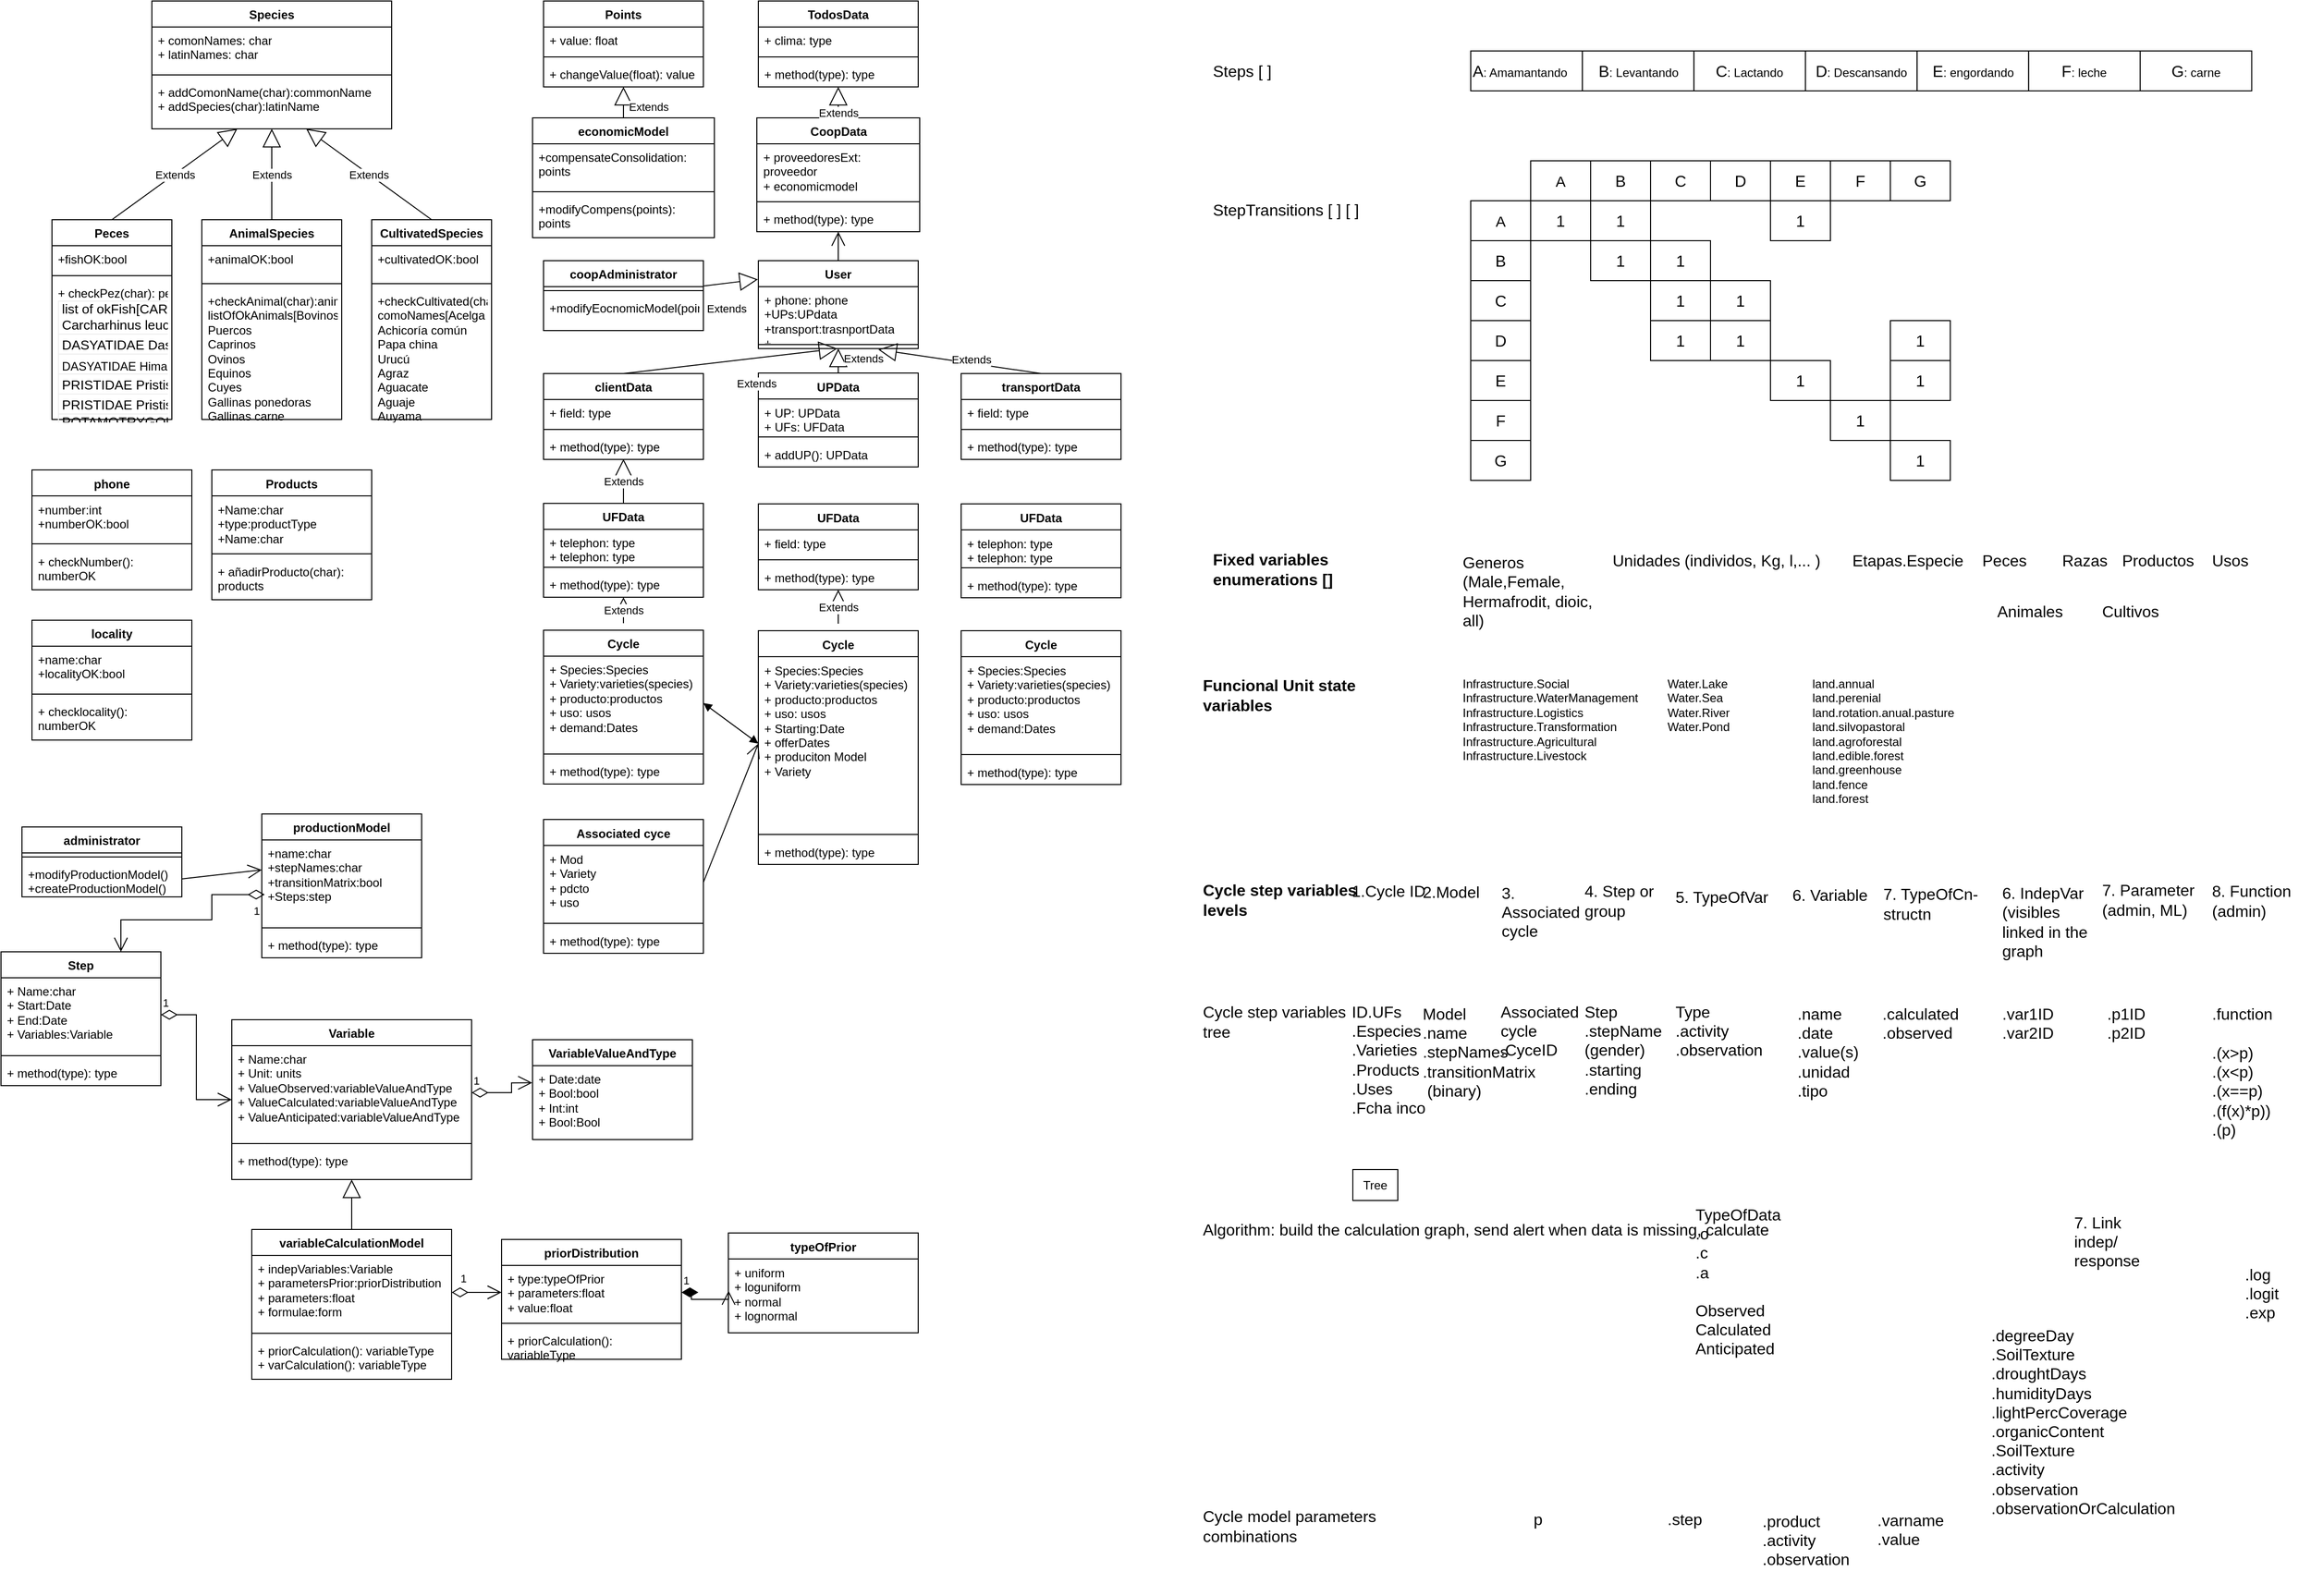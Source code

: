 <mxfile version="21.3.5" type="github" pages="2">
  <diagram id="cez-rpx9PR17WSuJuLhv" name="Genérico">
    <mxGraphModel dx="157" dy="898" grid="1" gridSize="10" guides="1" tooltips="1" connect="1" arrows="1" fold="1" page="1" pageScale="1" pageWidth="1169" pageHeight="827" math="0" shadow="0">
      <root>
        <mxCell id="0" />
        <mxCell id="1" parent="0" />
        <mxCell id="KSp4SFGzi_MSVjwqNxPU-1" value="Cycle" style="swimlane;fontStyle=1;align=center;verticalAlign=top;childLayout=stackLayout;horizontal=1;startSize=26;horizontalStack=0;resizeParent=1;resizeParentMax=0;resizeLast=0;collapsible=1;marginBottom=0;whiteSpace=wrap;html=1;" parent="1" vertex="1">
          <mxGeometry x="1927" y="650.5" width="160" height="234" as="geometry" />
        </mxCell>
        <mxCell id="KSp4SFGzi_MSVjwqNxPU-2" value="&lt;div&gt;+ Species:Species&lt;/div&gt;&lt;div&gt;+ Variety:varieties(species)&lt;/div&gt;&lt;div&gt;&lt;div&gt;+ producto:productos&lt;/div&gt;&lt;div&gt;+ uso: usos&lt;br&gt;&lt;/div&gt;&lt;div&gt;+ Starting:Date&lt;/div&gt;&lt;div&gt;+ offerDates&lt;/div&gt;&lt;div&gt;+ produciton Model&lt;br&gt;&lt;/div&gt;&lt;div&gt;+ Variety&lt;/div&gt;&lt;div&gt;&lt;br&gt;&lt;br&gt;&lt;/div&gt;&lt;/div&gt;&lt;div&gt;&lt;br&gt;&lt;/div&gt;" style="text;strokeColor=none;fillColor=none;align=left;verticalAlign=top;spacingLeft=4;spacingRight=4;overflow=hidden;rotatable=0;points=[[0,0.5],[1,0.5]];portConstraint=eastwest;whiteSpace=wrap;html=1;" parent="KSp4SFGzi_MSVjwqNxPU-1" vertex="1">
          <mxGeometry y="26" width="160" height="174" as="geometry" />
        </mxCell>
        <mxCell id="KSp4SFGzi_MSVjwqNxPU-3" value="" style="line;strokeWidth=1;fillColor=none;align=left;verticalAlign=middle;spacingTop=-1;spacingLeft=3;spacingRight=3;rotatable=0;labelPosition=right;points=[];portConstraint=eastwest;strokeColor=inherit;" parent="KSp4SFGzi_MSVjwqNxPU-1" vertex="1">
          <mxGeometry y="200" width="160" height="8" as="geometry" />
        </mxCell>
        <mxCell id="KSp4SFGzi_MSVjwqNxPU-4" value="+ method(type): type" style="text;strokeColor=none;fillColor=none;align=left;verticalAlign=top;spacingLeft=4;spacingRight=4;overflow=hidden;rotatable=0;points=[[0,0.5],[1,0.5]];portConstraint=eastwest;whiteSpace=wrap;html=1;" parent="KSp4SFGzi_MSVjwqNxPU-1" vertex="1">
          <mxGeometry y="208" width="160" height="26" as="geometry" />
        </mxCell>
        <mxCell id="KSp4SFGzi_MSVjwqNxPU-66" value="UFData" style="swimlane;fontStyle=1;align=center;verticalAlign=top;childLayout=stackLayout;horizontal=1;startSize=26;horizontalStack=0;resizeParent=1;resizeParentMax=0;resizeLast=0;collapsible=1;marginBottom=0;whiteSpace=wrap;html=1;" parent="1" vertex="1">
          <mxGeometry x="1927" y="523.5" width="160" height="86" as="geometry" />
        </mxCell>
        <mxCell id="KSp4SFGzi_MSVjwqNxPU-67" value="+ field: type" style="text;strokeColor=none;fillColor=none;align=left;verticalAlign=top;spacingLeft=4;spacingRight=4;overflow=hidden;rotatable=0;points=[[0,0.5],[1,0.5]];portConstraint=eastwest;whiteSpace=wrap;html=1;" parent="KSp4SFGzi_MSVjwqNxPU-66" vertex="1">
          <mxGeometry y="26" width="160" height="26" as="geometry" />
        </mxCell>
        <mxCell id="KSp4SFGzi_MSVjwqNxPU-68" value="" style="line;strokeWidth=1;fillColor=none;align=left;verticalAlign=middle;spacingTop=-1;spacingLeft=3;spacingRight=3;rotatable=0;labelPosition=right;points=[];portConstraint=eastwest;strokeColor=inherit;" parent="KSp4SFGzi_MSVjwqNxPU-66" vertex="1">
          <mxGeometry y="52" width="160" height="8" as="geometry" />
        </mxCell>
        <mxCell id="KSp4SFGzi_MSVjwqNxPU-69" value="+ method(type): type" style="text;strokeColor=none;fillColor=none;align=left;verticalAlign=top;spacingLeft=4;spacingRight=4;overflow=hidden;rotatable=0;points=[[0,0.5],[1,0.5]];portConstraint=eastwest;whiteSpace=wrap;html=1;" parent="KSp4SFGzi_MSVjwqNxPU-66" vertex="1">
          <mxGeometry y="60" width="160" height="26" as="geometry" />
        </mxCell>
        <mxCell id="KSp4SFGzi_MSVjwqNxPU-70" value="UPData" style="swimlane;fontStyle=1;align=center;verticalAlign=top;childLayout=stackLayout;horizontal=1;startSize=26;horizontalStack=0;resizeParent=1;resizeParentMax=0;resizeLast=0;collapsible=1;marginBottom=0;whiteSpace=wrap;html=1;" parent="1" vertex="1">
          <mxGeometry x="1927" y="392.5" width="160" height="94" as="geometry" />
        </mxCell>
        <mxCell id="KSp4SFGzi_MSVjwqNxPU-71" value="&lt;div&gt;+ UP: UPData&lt;/div&gt;&lt;div&gt;+ UFs: UFData&lt;/div&gt;" style="text;strokeColor=none;fillColor=none;align=left;verticalAlign=top;spacingLeft=4;spacingRight=4;overflow=hidden;rotatable=0;points=[[0,0.5],[1,0.5]];portConstraint=eastwest;whiteSpace=wrap;html=1;" parent="KSp4SFGzi_MSVjwqNxPU-70" vertex="1">
          <mxGeometry y="26" width="160" height="34" as="geometry" />
        </mxCell>
        <mxCell id="KSp4SFGzi_MSVjwqNxPU-72" value="" style="line;strokeWidth=1;fillColor=none;align=left;verticalAlign=middle;spacingTop=-1;spacingLeft=3;spacingRight=3;rotatable=0;labelPosition=right;points=[];portConstraint=eastwest;strokeColor=inherit;" parent="KSp4SFGzi_MSVjwqNxPU-70" vertex="1">
          <mxGeometry y="60" width="160" height="8" as="geometry" />
        </mxCell>
        <mxCell id="KSp4SFGzi_MSVjwqNxPU-73" value="+ addUP(): UPData" style="text;strokeColor=none;fillColor=none;align=left;verticalAlign=top;spacingLeft=4;spacingRight=4;overflow=hidden;rotatable=0;points=[[0,0.5],[1,0.5]];portConstraint=eastwest;whiteSpace=wrap;html=1;" parent="KSp4SFGzi_MSVjwqNxPU-70" vertex="1">
          <mxGeometry y="68" width="160" height="26" as="geometry" />
        </mxCell>
        <mxCell id="KSp4SFGzi_MSVjwqNxPU-74" value="User" style="swimlane;fontStyle=1;align=center;verticalAlign=top;childLayout=stackLayout;horizontal=1;startSize=26;horizontalStack=0;resizeParent=1;resizeParentMax=0;resizeLast=0;collapsible=1;marginBottom=0;whiteSpace=wrap;html=1;" parent="1" vertex="1">
          <mxGeometry x="1927" y="280" width="160" height="88" as="geometry" />
        </mxCell>
        <mxCell id="KSp4SFGzi_MSVjwqNxPU-75" value="&lt;div&gt;+ phone: phone&lt;/div&gt;&lt;div&gt;+UPs:UPdata&lt;/div&gt;&lt;div&gt;+transport:trasnportData&lt;/div&gt;&lt;div&gt;+&lt;br&gt;&lt;/div&gt;" style="text;strokeColor=none;fillColor=none;align=left;verticalAlign=top;spacingLeft=4;spacingRight=4;overflow=hidden;rotatable=0;points=[[0,0.5],[1,0.5]];portConstraint=eastwest;whiteSpace=wrap;html=1;" parent="KSp4SFGzi_MSVjwqNxPU-74" vertex="1">
          <mxGeometry y="26" width="160" height="54" as="geometry" />
        </mxCell>
        <mxCell id="KSp4SFGzi_MSVjwqNxPU-76" value="" style="line;strokeWidth=1;fillColor=none;align=left;verticalAlign=middle;spacingTop=-1;spacingLeft=3;spacingRight=3;rotatable=0;labelPosition=right;points=[];portConstraint=eastwest;strokeColor=inherit;" parent="KSp4SFGzi_MSVjwqNxPU-74" vertex="1">
          <mxGeometry y="80" width="160" height="8" as="geometry" />
        </mxCell>
        <mxCell id="KSp4SFGzi_MSVjwqNxPU-78" value="CoopData" style="swimlane;fontStyle=1;align=center;verticalAlign=top;childLayout=stackLayout;horizontal=1;startSize=26;horizontalStack=0;resizeParent=1;resizeParentMax=0;resizeLast=0;collapsible=1;marginBottom=0;whiteSpace=wrap;html=1;" parent="1" vertex="1">
          <mxGeometry x="1925.5" y="137" width="163" height="114" as="geometry" />
        </mxCell>
        <mxCell id="KSp4SFGzi_MSVjwqNxPU-79" value="&lt;div&gt;+ proveedoresExt: proveedor&lt;/div&gt;&lt;div&gt;+ economicmodel&lt;br&gt;&lt;/div&gt;" style="text;strokeColor=none;fillColor=none;align=left;verticalAlign=top;spacingLeft=4;spacingRight=4;overflow=hidden;rotatable=0;points=[[0,0.5],[1,0.5]];portConstraint=eastwest;whiteSpace=wrap;html=1;" parent="KSp4SFGzi_MSVjwqNxPU-78" vertex="1">
          <mxGeometry y="26" width="163" height="54" as="geometry" />
        </mxCell>
        <mxCell id="KSp4SFGzi_MSVjwqNxPU-80" value="" style="line;strokeWidth=1;fillColor=none;align=left;verticalAlign=middle;spacingTop=-1;spacingLeft=3;spacingRight=3;rotatable=0;labelPosition=right;points=[];portConstraint=eastwest;strokeColor=inherit;" parent="KSp4SFGzi_MSVjwqNxPU-78" vertex="1">
          <mxGeometry y="80" width="163" height="8" as="geometry" />
        </mxCell>
        <mxCell id="KSp4SFGzi_MSVjwqNxPU-81" value="+ method(type): type" style="text;strokeColor=none;fillColor=none;align=left;verticalAlign=top;spacingLeft=4;spacingRight=4;overflow=hidden;rotatable=0;points=[[0,0.5],[1,0.5]];portConstraint=eastwest;whiteSpace=wrap;html=1;" parent="KSp4SFGzi_MSVjwqNxPU-78" vertex="1">
          <mxGeometry y="88" width="163" height="26" as="geometry" />
        </mxCell>
        <mxCell id="KSp4SFGzi_MSVjwqNxPU-86" value="TodosData" style="swimlane;fontStyle=1;align=center;verticalAlign=top;childLayout=stackLayout;horizontal=1;startSize=26;horizontalStack=0;resizeParent=1;resizeParentMax=0;resizeLast=0;collapsible=1;marginBottom=0;whiteSpace=wrap;html=1;" parent="1" vertex="1">
          <mxGeometry x="1927" y="20" width="160" height="86" as="geometry" />
        </mxCell>
        <mxCell id="KSp4SFGzi_MSVjwqNxPU-87" value="+ clima: type" style="text;strokeColor=none;fillColor=none;align=left;verticalAlign=top;spacingLeft=4;spacingRight=4;overflow=hidden;rotatable=0;points=[[0,0.5],[1,0.5]];portConstraint=eastwest;whiteSpace=wrap;html=1;" parent="KSp4SFGzi_MSVjwqNxPU-86" vertex="1">
          <mxGeometry y="26" width="160" height="26" as="geometry" />
        </mxCell>
        <mxCell id="KSp4SFGzi_MSVjwqNxPU-88" value="" style="line;strokeWidth=1;fillColor=none;align=left;verticalAlign=middle;spacingTop=-1;spacingLeft=3;spacingRight=3;rotatable=0;labelPosition=right;points=[];portConstraint=eastwest;strokeColor=inherit;" parent="KSp4SFGzi_MSVjwqNxPU-86" vertex="1">
          <mxGeometry y="52" width="160" height="8" as="geometry" />
        </mxCell>
        <mxCell id="KSp4SFGzi_MSVjwqNxPU-89" value="+ method(type): type" style="text;strokeColor=none;fillColor=none;align=left;verticalAlign=top;spacingLeft=4;spacingRight=4;overflow=hidden;rotatable=0;points=[[0,0.5],[1,0.5]];portConstraint=eastwest;whiteSpace=wrap;html=1;" parent="KSp4SFGzi_MSVjwqNxPU-86" vertex="1">
          <mxGeometry y="60" width="160" height="26" as="geometry" />
        </mxCell>
        <mxCell id="KSp4SFGzi_MSVjwqNxPU-90" value="productionModel" style="swimlane;fontStyle=1;align=center;verticalAlign=top;childLayout=stackLayout;horizontal=1;startSize=26;horizontalStack=0;resizeParent=1;resizeParentMax=0;resizeLast=0;collapsible=1;marginBottom=0;whiteSpace=wrap;html=1;" parent="1" vertex="1">
          <mxGeometry x="1430" y="834" width="160" height="144" as="geometry" />
        </mxCell>
        <mxCell id="KSp4SFGzi_MSVjwqNxPU-91" value="&lt;div&gt;+name:char&lt;div&gt;+stepNames:char&lt;br&gt;&lt;/div&gt;&lt;div&gt;+transitionMatrix:bool&lt;/div&gt;&lt;div&gt;+Steps:step&lt;/div&gt;&lt;/div&gt;&lt;div&gt;&lt;/div&gt;&lt;div&gt;&lt;br&gt;&lt;/div&gt;" style="text;strokeColor=none;fillColor=none;align=left;verticalAlign=top;spacingLeft=4;spacingRight=4;overflow=hidden;rotatable=0;points=[[0,0.5],[1,0.5]];portConstraint=eastwest;whiteSpace=wrap;html=1;" parent="KSp4SFGzi_MSVjwqNxPU-90" vertex="1">
          <mxGeometry y="26" width="160" height="84" as="geometry" />
        </mxCell>
        <mxCell id="KSp4SFGzi_MSVjwqNxPU-92" value="" style="line;strokeWidth=1;fillColor=none;align=left;verticalAlign=middle;spacingTop=-1;spacingLeft=3;spacingRight=3;rotatable=0;labelPosition=right;points=[];portConstraint=eastwest;strokeColor=inherit;" parent="KSp4SFGzi_MSVjwqNxPU-90" vertex="1">
          <mxGeometry y="110" width="160" height="8" as="geometry" />
        </mxCell>
        <mxCell id="KSp4SFGzi_MSVjwqNxPU-93" value="+ method(type): type" style="text;strokeColor=none;fillColor=none;align=left;verticalAlign=top;spacingLeft=4;spacingRight=4;overflow=hidden;rotatable=0;points=[[0,0.5],[1,0.5]];portConstraint=eastwest;whiteSpace=wrap;html=1;" parent="KSp4SFGzi_MSVjwqNxPU-90" vertex="1">
          <mxGeometry y="118" width="160" height="26" as="geometry" />
        </mxCell>
        <mxCell id="KSp4SFGzi_MSVjwqNxPU-95" value="Associated cyce" style="swimlane;fontStyle=1;align=center;verticalAlign=top;childLayout=stackLayout;horizontal=1;startSize=26;horizontalStack=0;resizeParent=1;resizeParentMax=0;resizeLast=0;collapsible=1;marginBottom=0;whiteSpace=wrap;html=1;" parent="1" vertex="1">
          <mxGeometry x="1712" y="839.5" width="160" height="134" as="geometry" />
        </mxCell>
        <mxCell id="KSp4SFGzi_MSVjwqNxPU-96" value="&lt;div&gt;+ Mod&lt;/div&gt;&lt;div&gt;+ Variety&lt;/div&gt;&lt;div&gt;&lt;div&gt;+ pdcto&lt;/div&gt;&lt;div&gt;+ uso&lt;/div&gt;&lt;div&gt;&lt;br&gt;&lt;br&gt;&lt;/div&gt;&lt;div&gt;+ Variety&lt;/div&gt;&lt;div&gt;&lt;br&gt;&lt;br&gt;&lt;/div&gt;&lt;/div&gt;&lt;div&gt;&lt;br&gt;&lt;/div&gt;" style="text;strokeColor=none;fillColor=none;align=left;verticalAlign=top;spacingLeft=4;spacingRight=4;overflow=hidden;rotatable=0;points=[[0,0.5],[1,0.5]];portConstraint=eastwest;whiteSpace=wrap;html=1;" parent="KSp4SFGzi_MSVjwqNxPU-95" vertex="1">
          <mxGeometry y="26" width="160" height="74" as="geometry" />
        </mxCell>
        <mxCell id="KSp4SFGzi_MSVjwqNxPU-97" value="" style="line;strokeWidth=1;fillColor=none;align=left;verticalAlign=middle;spacingTop=-1;spacingLeft=3;spacingRight=3;rotatable=0;labelPosition=right;points=[];portConstraint=eastwest;strokeColor=inherit;" parent="KSp4SFGzi_MSVjwqNxPU-95" vertex="1">
          <mxGeometry y="100" width="160" height="8" as="geometry" />
        </mxCell>
        <mxCell id="KSp4SFGzi_MSVjwqNxPU-98" value="+ method(type): type" style="text;strokeColor=none;fillColor=none;align=left;verticalAlign=top;spacingLeft=4;spacingRight=4;overflow=hidden;rotatable=0;points=[[0,0.5],[1,0.5]];portConstraint=eastwest;whiteSpace=wrap;html=1;" parent="KSp4SFGzi_MSVjwqNxPU-95" vertex="1">
          <mxGeometry y="108" width="160" height="26" as="geometry" />
        </mxCell>
        <mxCell id="KSp4SFGzi_MSVjwqNxPU-99" value="" style="endArrow=open;endFill=1;endSize=12;html=1;rounded=0;exitX=1;exitY=0.5;exitDx=0;exitDy=0;entryX=0;entryY=0.5;entryDx=0;entryDy=0;" parent="1" source="KSp4SFGzi_MSVjwqNxPU-96" target="KSp4SFGzi_MSVjwqNxPU-2" edge="1">
          <mxGeometry width="160" relative="1" as="geometry">
            <mxPoint x="1347" y="493.5" as="sourcePoint" />
            <mxPoint x="1507" y="493.5" as="targetPoint" />
          </mxGeometry>
        </mxCell>
        <mxCell id="KSp4SFGzi_MSVjwqNxPU-100" value="Step" style="swimlane;fontStyle=1;align=center;verticalAlign=top;childLayout=stackLayout;horizontal=1;startSize=26;horizontalStack=0;resizeParent=1;resizeParentMax=0;resizeLast=0;collapsible=1;marginBottom=0;whiteSpace=wrap;html=1;" parent="1" vertex="1">
          <mxGeometry x="1169" y="972" width="160" height="134" as="geometry" />
        </mxCell>
        <mxCell id="KSp4SFGzi_MSVjwqNxPU-101" value="&lt;div&gt;+ Name:char&lt;/div&gt;&lt;div&gt;+ Start:Date&lt;/div&gt;&lt;div&gt;&lt;div&gt;+ End:Date&lt;/div&gt;&lt;div&gt;+ Variables:Variable&lt;br&gt;&lt;/div&gt;&lt;/div&gt;&lt;div&gt;&lt;br&gt;&lt;/div&gt;" style="text;strokeColor=none;fillColor=none;align=left;verticalAlign=top;spacingLeft=4;spacingRight=4;overflow=hidden;rotatable=0;points=[[0,0.5],[1,0.5]];portConstraint=eastwest;whiteSpace=wrap;html=1;" parent="KSp4SFGzi_MSVjwqNxPU-100" vertex="1">
          <mxGeometry y="26" width="160" height="74" as="geometry" />
        </mxCell>
        <mxCell id="KSp4SFGzi_MSVjwqNxPU-102" value="" style="line;strokeWidth=1;fillColor=none;align=left;verticalAlign=middle;spacingTop=-1;spacingLeft=3;spacingRight=3;rotatable=0;labelPosition=right;points=[];portConstraint=eastwest;strokeColor=inherit;" parent="KSp4SFGzi_MSVjwqNxPU-100" vertex="1">
          <mxGeometry y="100" width="160" height="8" as="geometry" />
        </mxCell>
        <mxCell id="KSp4SFGzi_MSVjwqNxPU-103" value="+ method(type): type" style="text;strokeColor=none;fillColor=none;align=left;verticalAlign=top;spacingLeft=4;spacingRight=4;overflow=hidden;rotatable=0;points=[[0,0.5],[1,0.5]];portConstraint=eastwest;whiteSpace=wrap;html=1;" parent="KSp4SFGzi_MSVjwqNxPU-100" vertex="1">
          <mxGeometry y="108" width="160" height="26" as="geometry" />
        </mxCell>
        <mxCell id="KSp4SFGzi_MSVjwqNxPU-124" value="Extends" style="endArrow=block;endSize=16;endFill=0;html=1;rounded=0;" parent="1" target="KSp4SFGzi_MSVjwqNxPU-69" edge="1">
          <mxGeometry width="160" relative="1" as="geometry">
            <mxPoint x="2007" y="643.5" as="sourcePoint" />
            <mxPoint x="2018" y="792.5" as="targetPoint" />
          </mxGeometry>
        </mxCell>
        <mxCell id="bnmCyNIr4KmW2nt2IgBb-1" value="Products" style="swimlane;fontStyle=1;align=center;verticalAlign=top;childLayout=stackLayout;horizontal=1;startSize=26;horizontalStack=0;resizeParent=1;resizeParentMax=0;resizeLast=0;collapsible=1;marginBottom=0;whiteSpace=wrap;html=1;" parent="1" vertex="1">
          <mxGeometry x="1380" y="489.5" width="160" height="130" as="geometry" />
        </mxCell>
        <mxCell id="bnmCyNIr4KmW2nt2IgBb-2" value="&lt;div&gt;+Name:char&lt;/div&gt;&lt;div&gt;+type:productType&lt;/div&gt;&lt;div&gt;+Name:char&lt;/div&gt;" style="text;strokeColor=none;fillColor=none;align=left;verticalAlign=top;spacingLeft=4;spacingRight=4;overflow=hidden;rotatable=0;points=[[0,0.5],[1,0.5]];portConstraint=eastwest;whiteSpace=wrap;html=1;" parent="bnmCyNIr4KmW2nt2IgBb-1" vertex="1">
          <mxGeometry y="26" width="160" height="54" as="geometry" />
        </mxCell>
        <mxCell id="bnmCyNIr4KmW2nt2IgBb-3" value="" style="line;strokeWidth=1;fillColor=none;align=left;verticalAlign=middle;spacingTop=-1;spacingLeft=3;spacingRight=3;rotatable=0;labelPosition=right;points=[];portConstraint=eastwest;strokeColor=inherit;" parent="bnmCyNIr4KmW2nt2IgBb-1" vertex="1">
          <mxGeometry y="80" width="160" height="8" as="geometry" />
        </mxCell>
        <mxCell id="bnmCyNIr4KmW2nt2IgBb-4" value="+ añadirProducto(char):&amp;nbsp; products" style="text;strokeColor=none;fillColor=none;align=left;verticalAlign=top;spacingLeft=4;spacingRight=4;overflow=hidden;rotatable=0;points=[[0,0.5],[1,0.5]];portConstraint=eastwest;whiteSpace=wrap;html=1;" parent="bnmCyNIr4KmW2nt2IgBb-1" vertex="1">
          <mxGeometry y="88" width="160" height="42" as="geometry" />
        </mxCell>
        <mxCell id="bnmCyNIr4KmW2nt2IgBb-8" value="Variable" style="swimlane;fontStyle=1;align=center;verticalAlign=top;childLayout=stackLayout;horizontal=1;startSize=26;horizontalStack=0;resizeParent=1;resizeParentMax=0;resizeLast=0;collapsible=1;marginBottom=0;whiteSpace=wrap;html=1;" parent="1" vertex="1">
          <mxGeometry x="1400" y="1040" width="240" height="160" as="geometry" />
        </mxCell>
        <mxCell id="bnmCyNIr4KmW2nt2IgBb-9" value="&lt;div&gt;+ Name:char&lt;/div&gt;&lt;div&gt;+ Unit: units&lt;br&gt;&lt;/div&gt;&lt;div&gt;+ ValueObserved:variableValueAndType&lt;div&gt;&lt;div&gt;+ ValueCalculated:variableValueAndType&lt;/div&gt;+ ValueAnticipated:variableValueAndType&lt;/div&gt;&lt;/div&gt;&lt;div&gt;&lt;div&gt;&lt;br&gt;&lt;br&gt;&lt;/div&gt;&lt;/div&gt;&lt;div&gt;&lt;br&gt;&lt;/div&gt;" style="text;strokeColor=none;fillColor=none;align=left;verticalAlign=top;spacingLeft=4;spacingRight=4;overflow=hidden;rotatable=0;points=[[0,0.5],[1,0.5]];portConstraint=eastwest;whiteSpace=wrap;html=1;" parent="bnmCyNIr4KmW2nt2IgBb-8" vertex="1">
          <mxGeometry y="26" width="240" height="94" as="geometry" />
        </mxCell>
        <mxCell id="bnmCyNIr4KmW2nt2IgBb-10" value="" style="line;strokeWidth=1;fillColor=none;align=left;verticalAlign=middle;spacingTop=-1;spacingLeft=3;spacingRight=3;rotatable=0;labelPosition=right;points=[];portConstraint=eastwest;strokeColor=inherit;" parent="bnmCyNIr4KmW2nt2IgBb-8" vertex="1">
          <mxGeometry y="120" width="240" height="8" as="geometry" />
        </mxCell>
        <mxCell id="bnmCyNIr4KmW2nt2IgBb-11" value="+ method(type): type" style="text;strokeColor=none;fillColor=none;align=left;verticalAlign=top;spacingLeft=4;spacingRight=4;overflow=hidden;rotatable=0;points=[[0,0.5],[1,0.5]];portConstraint=eastwest;whiteSpace=wrap;html=1;" parent="bnmCyNIr4KmW2nt2IgBb-8" vertex="1">
          <mxGeometry y="128" width="240" height="32" as="geometry" />
        </mxCell>
        <mxCell id="bnmCyNIr4KmW2nt2IgBb-13" value="VariableValueAndType" style="swimlane;fontStyle=1;align=center;verticalAlign=top;childLayout=stackLayout;horizontal=1;startSize=26;horizontalStack=0;resizeParent=1;resizeParentMax=0;resizeLast=0;collapsible=1;marginBottom=0;whiteSpace=wrap;html=1;" parent="1" vertex="1">
          <mxGeometry x="1701" y="1060" width="160" height="100" as="geometry" />
        </mxCell>
        <mxCell id="bnmCyNIr4KmW2nt2IgBb-14" value="&lt;div&gt;+ Date:date&lt;/div&gt;&lt;div&gt;+ Bool:bool&lt;br&gt;+ Int:int&lt;/div&gt;&lt;div&gt;+ Bool:Bool&lt;/div&gt;&lt;div&gt;&lt;br&gt;&lt;br&gt;&lt;/div&gt;" style="text;strokeColor=none;fillColor=none;align=left;verticalAlign=top;spacingLeft=4;spacingRight=4;overflow=hidden;rotatable=0;points=[[0,0.5],[1,0.5]];portConstraint=eastwest;whiteSpace=wrap;html=1;" parent="bnmCyNIr4KmW2nt2IgBb-13" vertex="1">
          <mxGeometry y="26" width="160" height="74" as="geometry" />
        </mxCell>
        <mxCell id="bnmCyNIr4KmW2nt2IgBb-23" value="variableCalculationModel" style="swimlane;fontStyle=1;align=center;verticalAlign=top;childLayout=stackLayout;horizontal=1;startSize=26;horizontalStack=0;resizeParent=1;resizeParentMax=0;resizeLast=0;collapsible=1;marginBottom=0;whiteSpace=wrap;html=1;" parent="1" vertex="1">
          <mxGeometry x="1420" y="1250" width="200" height="150" as="geometry" />
        </mxCell>
        <mxCell id="bnmCyNIr4KmW2nt2IgBb-24" value="&lt;div&gt;+ indepVariables:Variable&lt;/div&gt;&lt;div&gt;+ parametersPrior:priorDistribution &lt;br&gt;&lt;/div&gt;&lt;div&gt;+ parameters:float &lt;/div&gt;&lt;div&gt;+ formulae:form&lt;/div&gt;&lt;div&gt;&lt;br&gt;&lt;div&gt;&lt;br&gt;&lt;/div&gt;&lt;/div&gt;&lt;div&gt;&lt;div&gt;&lt;br&gt;&lt;br&gt;&lt;/div&gt;&lt;/div&gt;&lt;div&gt;&lt;br&gt;&lt;/div&gt;" style="text;strokeColor=none;fillColor=none;align=left;verticalAlign=top;spacingLeft=4;spacingRight=4;overflow=hidden;rotatable=0;points=[[0,0.5],[1,0.5]];portConstraint=eastwest;whiteSpace=wrap;html=1;" parent="bnmCyNIr4KmW2nt2IgBb-23" vertex="1">
          <mxGeometry y="26" width="200" height="74" as="geometry" />
        </mxCell>
        <mxCell id="bnmCyNIr4KmW2nt2IgBb-25" value="" style="line;strokeWidth=1;fillColor=none;align=left;verticalAlign=middle;spacingTop=-1;spacingLeft=3;spacingRight=3;rotatable=0;labelPosition=right;points=[];portConstraint=eastwest;strokeColor=inherit;" parent="bnmCyNIr4KmW2nt2IgBb-23" vertex="1">
          <mxGeometry y="100" width="200" height="8" as="geometry" />
        </mxCell>
        <mxCell id="bnmCyNIr4KmW2nt2IgBb-26" value="&lt;div&gt;+ priorCalculation(): variableType&lt;/div&gt;&lt;div&gt;+ varCalculation(): variableType&lt;/div&gt;" style="text;strokeColor=none;fillColor=none;align=left;verticalAlign=top;spacingLeft=4;spacingRight=4;overflow=hidden;rotatable=0;points=[[0,0.5],[1,0.5]];portConstraint=eastwest;whiteSpace=wrap;html=1;" parent="bnmCyNIr4KmW2nt2IgBb-23" vertex="1">
          <mxGeometry y="108" width="200" height="42" as="geometry" />
        </mxCell>
        <mxCell id="bnmCyNIr4KmW2nt2IgBb-27" value="" style="endArrow=block;endSize=16;endFill=0;html=1;rounded=0;exitX=0.5;exitY=0;exitDx=0;exitDy=0;" parent="1" source="bnmCyNIr4KmW2nt2IgBb-23" edge="1" target="bnmCyNIr4KmW2nt2IgBb-11">
          <mxGeometry x="-1" y="173" width="160" relative="1" as="geometry">
            <mxPoint x="1915" y="1190" as="sourcePoint" />
            <mxPoint x="1905.0" y="1340" as="targetPoint" />
            <mxPoint x="163" y="179" as="offset" />
          </mxGeometry>
        </mxCell>
        <mxCell id="bnmCyNIr4KmW2nt2IgBb-28" value="priorDistribution" style="swimlane;fontStyle=1;align=center;verticalAlign=top;childLayout=stackLayout;horizontal=1;startSize=26;horizontalStack=0;resizeParent=1;resizeParentMax=0;resizeLast=0;collapsible=1;marginBottom=0;whiteSpace=wrap;html=1;" parent="1" vertex="1">
          <mxGeometry x="1670" y="1260" width="180" height="120" as="geometry" />
        </mxCell>
        <mxCell id="bnmCyNIr4KmW2nt2IgBb-29" value="&lt;div&gt;+ type:typeOfPrior&lt;/div&gt;&lt;div&gt;+ parameters:float&lt;/div&gt;&lt;div&gt;+ value:float &lt;br&gt;&lt;/div&gt;&lt;div&gt;&lt;div&gt;&lt;br&gt;&lt;br&gt;&lt;/div&gt;&lt;/div&gt;&lt;div&gt;&lt;br&gt;&lt;/div&gt;" style="text;strokeColor=none;fillColor=none;align=left;verticalAlign=top;spacingLeft=4;spacingRight=4;overflow=hidden;rotatable=0;points=[[0,0.5],[1,0.5]];portConstraint=eastwest;whiteSpace=wrap;html=1;" parent="bnmCyNIr4KmW2nt2IgBb-28" vertex="1">
          <mxGeometry y="26" width="180" height="54" as="geometry" />
        </mxCell>
        <mxCell id="bnmCyNIr4KmW2nt2IgBb-30" value="" style="line;strokeWidth=1;fillColor=none;align=left;verticalAlign=middle;spacingTop=-1;spacingLeft=3;spacingRight=3;rotatable=0;labelPosition=right;points=[];portConstraint=eastwest;strokeColor=inherit;" parent="bnmCyNIr4KmW2nt2IgBb-28" vertex="1">
          <mxGeometry y="80" width="180" height="8" as="geometry" />
        </mxCell>
        <mxCell id="bnmCyNIr4KmW2nt2IgBb-31" value="+ priorCalculation(): variableType" style="text;strokeColor=none;fillColor=none;align=left;verticalAlign=top;spacingLeft=4;spacingRight=4;overflow=hidden;rotatable=0;points=[[0,0.5],[1,0.5]];portConstraint=eastwest;whiteSpace=wrap;html=1;" parent="bnmCyNIr4KmW2nt2IgBb-28" vertex="1">
          <mxGeometry y="88" width="180" height="32" as="geometry" />
        </mxCell>
        <mxCell id="bnmCyNIr4KmW2nt2IgBb-32" value="typeOfPrior" style="swimlane;fontStyle=1;align=center;verticalAlign=top;childLayout=stackLayout;horizontal=1;startSize=26;horizontalStack=0;resizeParent=1;resizeParentMax=0;resizeLast=0;collapsible=1;marginBottom=0;whiteSpace=wrap;html=1;" parent="1" vertex="1">
          <mxGeometry x="1897" y="1253.5" width="190" height="100" as="geometry" />
        </mxCell>
        <mxCell id="bnmCyNIr4KmW2nt2IgBb-33" value="&lt;div&gt;+ uniform&lt;/div&gt;&lt;div&gt;+ loguniform&lt;/div&gt;&lt;div&gt;+ normal&lt;/div&gt;&lt;div&gt;+ lognormal&lt;br&gt;&lt;/div&gt;&lt;div&gt;&lt;div&gt;&lt;br&gt;&lt;br&gt;&lt;/div&gt;&lt;/div&gt;&lt;div&gt;&lt;br&gt;&lt;/div&gt;" style="text;strokeColor=none;fillColor=none;align=left;verticalAlign=top;spacingLeft=4;spacingRight=4;overflow=hidden;rotatable=0;points=[[0,0.5],[1,0.5]];portConstraint=eastwest;whiteSpace=wrap;html=1;" parent="bnmCyNIr4KmW2nt2IgBb-32" vertex="1">
          <mxGeometry y="26" width="190" height="74" as="geometry" />
        </mxCell>
        <mxCell id="bnmCyNIr4KmW2nt2IgBb-36" value="AnimalSpecies" style="swimlane;fontStyle=1;align=center;verticalAlign=top;childLayout=stackLayout;horizontal=1;startSize=26;horizontalStack=0;resizeParent=1;resizeParentMax=0;resizeLast=0;collapsible=1;marginBottom=0;whiteSpace=wrap;html=1;" parent="1" vertex="1">
          <mxGeometry x="1370" y="239" width="140" height="200" as="geometry" />
        </mxCell>
        <mxCell id="bnmCyNIr4KmW2nt2IgBb-37" value="&lt;div&gt;+animalOK:bool&lt;br&gt;&lt;/div&gt;" style="text;strokeColor=none;fillColor=none;align=left;verticalAlign=top;spacingLeft=4;spacingRight=4;overflow=hidden;rotatable=0;points=[[0,0.5],[1,0.5]];portConstraint=eastwest;whiteSpace=wrap;html=1;" parent="bnmCyNIr4KmW2nt2IgBb-36" vertex="1">
          <mxGeometry y="26" width="140" height="34" as="geometry" />
        </mxCell>
        <mxCell id="bnmCyNIr4KmW2nt2IgBb-38" value="" style="line;strokeWidth=1;fillColor=none;align=left;verticalAlign=middle;spacingTop=-1;spacingLeft=3;spacingRight=3;rotatable=0;labelPosition=right;points=[];portConstraint=eastwest;strokeColor=inherit;" parent="bnmCyNIr4KmW2nt2IgBb-36" vertex="1">
          <mxGeometry y="60" width="140" height="8" as="geometry" />
        </mxCell>
        <mxCell id="bnmCyNIr4KmW2nt2IgBb-39" value="+checkAnimal(char):animalOK&lt;br&gt;listOfOkAnimals[Bovinos&lt;br&gt;Puercos&lt;br&gt;Caprinos&lt;br&gt;Ovinos&lt;br&gt;Equinos&lt;br&gt;Cuyes&lt;br&gt;Gallinas ponedoras&lt;br&gt;Gallinas carne&lt;br&gt;Gallinas doble proposito&lt;br&gt;Abejas&lt;br&gt;Avestruces&lt;br&gt;Patos&lt;br&gt;Pavos&lt;br&gt;Pintadas&lt;br&gt;Cordonices&lt;br&gt;Canarios&lt;br&gt;Insectos&lt;br&gt;Conejos&lt;br&gt;Bufalos&lt;br&gt;Abejas]&lt;br&gt;&lt;br&gt;&lt;div&gt;&lt;/div&gt;&lt;br&gt;" style="text;strokeColor=none;fillColor=none;align=left;verticalAlign=top;spacingLeft=4;spacingRight=4;overflow=hidden;rotatable=0;points=[[0,0.5],[1,0.5]];portConstraint=eastwest;whiteSpace=wrap;html=1;" parent="bnmCyNIr4KmW2nt2IgBb-36" vertex="1">
          <mxGeometry y="68" width="140" height="132" as="geometry" />
        </mxCell>
        <mxCell id="bnmCyNIr4KmW2nt2IgBb-41" value="Peces" style="swimlane;fontStyle=1;align=center;verticalAlign=top;childLayout=stackLayout;horizontal=1;startSize=26;horizontalStack=0;resizeParent=1;resizeParentMax=0;resizeLast=0;collapsible=1;marginBottom=0;whiteSpace=wrap;html=1;" parent="1" vertex="1">
          <mxGeometry x="1220" y="239" width="120" height="200" as="geometry" />
        </mxCell>
        <mxCell id="jO_6KhbkxEUZzAkIXSuS-63" value="+fishOK:bool" style="text;strokeColor=none;fillColor=none;align=left;verticalAlign=top;spacingLeft=4;spacingRight=4;overflow=hidden;rotatable=0;points=[[0,0.5],[1,0.5]];portConstraint=eastwest;whiteSpace=wrap;html=1;" parent="bnmCyNIr4KmW2nt2IgBb-41" vertex="1">
          <mxGeometry y="26" width="120" height="26" as="geometry" />
        </mxCell>
        <mxCell id="bnmCyNIr4KmW2nt2IgBb-43" value="" style="line;strokeWidth=1;fillColor=none;align=left;verticalAlign=middle;spacingTop=-1;spacingLeft=3;spacingRight=3;rotatable=0;labelPosition=right;points=[];portConstraint=eastwest;strokeColor=inherit;" parent="bnmCyNIr4KmW2nt2IgBb-41" vertex="1">
          <mxGeometry y="52" width="120" height="8" as="geometry" />
        </mxCell>
        <mxCell id="bnmCyNIr4KmW2nt2IgBb-44" value="+ checkPez(char): pezOK &lt;br&gt;&lt;table style=&quot;table-layout:fixed;font-size:10pt;font-family:Arial;width:0px;border-collapse:collapse;border:none&quot; dir=&quot;ltr&quot; cellspacing=&quot;0&quot; cellpadding=&quot;0&quot; border=&quot;1&quot;&gt;&lt;colgroup&gt;&lt;col width=&quot;215&quot;&gt;&lt;/colgroup&gt;&lt;tbody&gt;&lt;tr style=&quot;height:20px;&quot;&gt;&lt;td data-sheets-value=&quot;{&amp;quot;1&amp;quot;:2,&amp;quot;2&amp;quot;:&amp;quot;CARCHARHINIDAE Carcharhinus leucas&amp;quot;}&quot; style=&quot;overflow:hidden;padding:0px 3px 0px 3px;vertical-align:bottom;&quot;&gt;list of okFish[CARCHARHINIDAE Carcharhinus leucas&lt;/td&gt;&lt;/tr&gt;&lt;tr style=&quot;height:20px;&quot;&gt;&lt;td data-sheets-value=&quot;{&amp;quot;1&amp;quot;:2,&amp;quot;2&amp;quot;:&amp;quot;DASYATIDAE Dasyatis guttata&amp;quot;}&quot; style=&quot;overflow:hidden;padding:0px 3px 0px 3px;vertical-align:bottom;&quot;&gt;DASYATIDAE Dasyatis guttata&lt;/td&gt;&lt;/tr&gt;&lt;tr style=&quot;height:20px;&quot;&gt;&lt;td data-sheets-value=&quot;{&amp;quot;1&amp;quot;:2,&amp;quot;2&amp;quot;:&amp;quot;DASYATIDAE Himantura schmardae&amp;quot;}&quot; style=&quot;overflow:hidden;padding:0px 3px 0px 3px;vertical-align:bottom;font-size:9pt;&quot;&gt;DASYATIDAE Himantura schmardae&lt;/td&gt;&lt;/tr&gt;&lt;tr style=&quot;height:20px;&quot;&gt;&lt;td data-sheets-value=&quot;{&amp;quot;1&amp;quot;:2,&amp;quot;2&amp;quot;:&amp;quot;PRISTIDAE Pristis pristis&amp;quot;}&quot; style=&quot;overflow:hidden;padding:0px 3px 0px 3px;vertical-align:bottom;&quot;&gt;PRISTIDAE Pristis pristis&lt;/td&gt;&lt;/tr&gt;&lt;tr style=&quot;height:20px;&quot;&gt;&lt;td data-sheets-value=&quot;{&amp;quot;1&amp;quot;:2,&amp;quot;2&amp;quot;:&amp;quot;PRISTIDAE Pristis pectinata&amp;quot;}&quot; style=&quot;overflow:hidden;padding:0px 3px 0px 3px;vertical-align:bottom;&quot;&gt;PRISTIDAE Pristis pectinata&lt;/td&gt;&lt;/tr&gt;&lt;tr style=&quot;height:20px;&quot;&gt;&lt;td data-sheets-value=&quot;{&amp;quot;1&amp;quot;:2,&amp;quot;2&amp;quot;:&amp;quot;POTAMOTRYGONIDAE Potamotrygon magdalenae&amp;quot;}&quot; style=&quot;overflow:hidden;padding:0px 3px 0px 3px;vertical-align:bottom;&quot;&gt;POTAMOTRYGONIDAE Potamotrygon magdalenae&lt;/td&gt;&lt;/tr&gt;&lt;tr style=&quot;height:20px;&quot;&gt;&lt;td data-sheets-value=&quot;{&amp;quot;1&amp;quot;:2,&amp;quot;2&amp;quot;:&amp;quot;OSTEOGLOSSIDAE Osteoglossum bicirrhosum&amp;quot;}&quot; style=&quot;overflow:hidden;padding:0px 3px 0px 3px;vertical-align:bottom;&quot;&gt;OSTEOGLOSSIDAE Osteoglossum bicirrhosum&lt;/td&gt;&lt;/tr&gt;&lt;tr style=&quot;height:20px;&quot;&gt;&lt;td data-sheets-value=&quot;{&amp;quot;1&amp;quot;:2,&amp;quot;2&amp;quot;:&amp;quot;ARAPAIMIDAE Arapaima gigas&amp;quot;}&quot; style=&quot;overflow:hidden;padding:0px 3px 0px 3px;vertical-align:bottom;&quot;&gt;ARAPAIMIDAE Arapaima gigas&lt;/td&gt;&lt;/tr&gt;&lt;tr style=&quot;height:20px;&quot;&gt;&lt;td data-sheets-value=&quot;{&amp;quot;1&amp;quot;:2,&amp;quot;2&amp;quot;:&amp;quot;PRISTIGASTERIDAE Pellona castelnaeana&amp;quot;}&quot; style=&quot;overflow:hidden;padding:0px 3px 0px 3px;vertical-align:bottom;&quot;&gt;PRISTIGASTERIDAE Pellona castelnaeana&lt;/td&gt;&lt;/tr&gt;&lt;tr style=&quot;height:20px;&quot;&gt;&lt;td data-sheets-value=&quot;{&amp;quot;1&amp;quot;:2,&amp;quot;2&amp;quot;:&amp;quot;PRISTIGASTERIDAE Pellona flavipinnis&amp;quot;}&quot; style=&quot;overflow:hidden;padding:0px 3px 0px 3px;vertical-align:bottom;&quot;&gt;PRISTIGASTERIDAE Pellona flavipinnis&lt;/td&gt;&lt;/tr&gt;&lt;tr style=&quot;height:20px;&quot;&gt;&lt;td data-sheets-value=&quot;{&amp;quot;1&amp;quot;:2,&amp;quot;2&amp;quot;:&amp;quot;MEGALOPIDAE Megalops atlanticus&amp;quot;}&quot; style=&quot;overflow:hidden;padding:0px 3px 0px 3px;vertical-align:bottom;&quot;&gt;MEGALOPIDAE Megalops atlanticus&lt;/td&gt;&lt;/tr&gt;&lt;tr style=&quot;height:20px;&quot;&gt;&lt;td data-sheets-value=&quot;{&amp;quot;1&amp;quot;:2,&amp;quot;2&amp;quot;:&amp;quot;ANOSTOMIDAE Leporinus fasciatus&amp;quot;}&quot; style=&quot;overflow:hidden;padding:0px 3px 0px 3px;vertical-align:bottom;&quot;&gt;ANOSTOMIDAE Leporinus fasciatus&lt;/td&gt;&lt;/tr&gt;&lt;tr style=&quot;height:20px;&quot;&gt;&lt;td data-sheets-value=&quot;{&amp;quot;1&amp;quot;:2,&amp;quot;2&amp;quot;:&amp;quot;ANOSTOMIDAE Leporinus agassizii&amp;quot;}&quot; style=&quot;overflow:hidden;padding:0px 3px 0px 3px;vertical-align:bottom;&quot;&gt;ANOSTOMIDAE Leporinus agassizii&lt;/td&gt;&lt;/tr&gt;&lt;tr style=&quot;height:20px;&quot;&gt;&lt;td data-sheets-value=&quot;{&amp;quot;1&amp;quot;:2,&amp;quot;2&amp;quot;:&amp;quot;ANOSTOMIDAE Leporinus friderici&amp;quot;}&quot; style=&quot;overflow:hidden;padding:0px 3px 0px 3px;vertical-align:bottom;&quot;&gt;ANOSTOMIDAE Leporinus friderici&lt;/td&gt;&lt;/tr&gt;&lt;tr style=&quot;height:20px;&quot;&gt;&lt;td data-sheets-value=&quot;{&amp;quot;1&amp;quot;:2,&amp;quot;2&amp;quot;:&amp;quot;ANOSTOMIDAE Leporinus muyscorum&amp;quot;}&quot; style=&quot;overflow:hidden;padding:0px 3px 0px 3px;vertical-align:bottom;&quot;&gt;ANOSTOMIDAE Leporinus muyscorum&lt;/td&gt;&lt;/tr&gt;&lt;tr style=&quot;height:20px;&quot;&gt;&lt;td data-sheets-value=&quot;{&amp;quot;1&amp;quot;:2,&amp;quot;2&amp;quot;:&amp;quot;ANOSTOMIDAE Leporinus striatus&amp;quot;}&quot; style=&quot;overflow:hidden;padding:0px 3px 0px 3px;vertical-align:bottom;&quot;&gt;ANOSTOMIDAE Leporinus striatus&lt;/td&gt;&lt;/tr&gt;&lt;tr style=&quot;height:20px;&quot;&gt;&lt;td data-sheets-value=&quot;{&amp;quot;1&amp;quot;:2,&amp;quot;2&amp;quot;:&amp;quot;ANOSTOMIDAE Schizodon corti&amp;quot;}&quot; style=&quot;overflow:hidden;padding:0px 3px 0px 3px;vertical-align:bottom;&quot;&gt;ANOSTOMIDAE Schizodon corti&lt;/td&gt;&lt;/tr&gt;&lt;tr style=&quot;height:20px;&quot;&gt;&lt;td data-sheets-value=&quot;{&amp;quot;1&amp;quot;:2,&amp;quot;2&amp;quot;:&amp;quot;ANOSTOMIDAE, Schizodon fasciatum&amp;quot;}&quot; style=&quot;overflow:hidden;padding:0px 3px 0px 3px;vertical-align:bottom;&quot;&gt;ANOSTOMIDAE, Schizodon fasciatum&lt;/td&gt;&lt;/tr&gt;&lt;tr style=&quot;height:20px;&quot;&gt;&lt;td data-sheets-value=&quot;{&amp;quot;1&amp;quot;:2,&amp;quot;2&amp;quot;:&amp;quot;ANOSTOMIDAE Schizodon scotorhabdotus&amp;quot;}&quot; style=&quot;overflow:hidden;padding:0px 3px 0px 3px;vertical-align:bottom;&quot;&gt;ANOSTOMIDAE Schizodon scotorhabdotus&lt;/td&gt;&lt;/tr&gt;&lt;tr style=&quot;height:20px;&quot;&gt;&lt;td data-sheets-value=&quot;{&amp;quot;1&amp;quot;:2,&amp;quot;2&amp;quot;:&amp;quot;ANOSTOMIDAE Astyanax fasciatus&amp;quot;}&quot; style=&quot;overflow:hidden;padding:0px 3px 0px 3px;vertical-align:bottom;&quot;&gt;ANOSTOMIDAE Astyanax fasciatus&lt;/td&gt;&lt;/tr&gt;&lt;tr style=&quot;height:20px;&quot;&gt;&lt;td data-sheets-value=&quot;{&amp;quot;1&amp;quot;:2,&amp;quot;2&amp;quot;:&amp;quot;CHARACIDAE Brycon argenteus&amp;quot;}&quot; style=&quot;overflow:hidden;padding:0px 3px 0px 3px;vertical-align:bottom;&quot;&gt;CHARACIDAE Brycon argenteus&lt;/td&gt;&lt;/tr&gt;&lt;tr style=&quot;height:20px;&quot;&gt;&lt;td data-sheets-value=&quot;{&amp;quot;1&amp;quot;:2,&amp;quot;2&amp;quot;:&amp;quot;CHARACIDAE Brycon amazonicus&amp;quot;}&quot; style=&quot;overflow:hidden;padding:0px 3px 0px 3px;vertical-align:bottom;&quot;&gt;CHARACIDAE Brycon amazonicus&lt;/td&gt;&lt;/tr&gt;&lt;tr style=&quot;height:20px;&quot;&gt;&lt;td data-sheets-value=&quot;{&amp;quot;1&amp;quot;:2,&amp;quot;2&amp;quot;:&amp;quot;CHARACIDAE Brycon cephalus&amp;quot;}&quot; style=&quot;overflow:hidden;padding:0px 3px 0px 3px;vertical-align:bottom;&quot;&gt;CHARACIDAE Brycon cephalus&lt;/td&gt;&lt;/tr&gt;&lt;tr style=&quot;height:20px;&quot;&gt;&lt;td data-sheets-value=&quot;{&amp;quot;1&amp;quot;:2,&amp;quot;2&amp;quot;:&amp;quot;CHARACIDAE Brycon falcatus&amp;quot;}&quot; style=&quot;overflow:hidden;padding:0px 3px 0px 3px;vertical-align:bottom;&quot;&gt;CHARACIDAE Brycon falcatus&lt;/td&gt;&lt;/tr&gt;&lt;tr style=&quot;height:20px;&quot;&gt;&lt;td data-sheets-value=&quot;{&amp;quot;1&amp;quot;:2,&amp;quot;2&amp;quot;:&amp;quot;CHARACIDAE Brycon henni&amp;quot;}&quot; style=&quot;overflow:hidden;padding:0px 3px 0px 3px;vertical-align:bottom;&quot;&gt;CHARACIDAE Brycon henni&lt;/td&gt;&lt;/tr&gt;&lt;tr style=&quot;height:20px;&quot;&gt;&lt;td data-sheets-value=&quot;{&amp;quot;1&amp;quot;:2,&amp;quot;2&amp;quot;:&amp;quot;CHARACIDAE Brycon meeki&amp;quot;}&quot; style=&quot;overflow:hidden;padding:0px 3px 0px 3px;vertical-align:bottom;&quot;&gt;CHARACIDAE Brycon meeki&lt;/td&gt;&lt;/tr&gt;&lt;tr style=&quot;height:20px;&quot;&gt;&lt;td data-sheets-value=&quot;{&amp;quot;1&amp;quot;:2,&amp;quot;2&amp;quot;:&amp;quot;CHARACIDAE Brycon melanopterus&amp;quot;}&quot; style=&quot;overflow:hidden;padding:0px 3px 0px 3px;vertical-align:bottom;&quot;&gt;CHARACIDAE Brycon melanopterus&lt;/td&gt;&lt;/tr&gt;&lt;tr style=&quot;height:20px;&quot;&gt;&lt;td data-sheets-value=&quot;{&amp;quot;1&amp;quot;:2,&amp;quot;2&amp;quot;:&amp;quot;CHARACIDAE Brycon moorei&amp;quot;}&quot; style=&quot;overflow:hidden;padding:0px 3px 0px 3px;vertical-align:bottom;&quot;&gt;CHARACIDAE Brycon moorei&lt;/td&gt;&lt;/tr&gt;&lt;tr style=&quot;height:20px;&quot;&gt;&lt;td data-sheets-value=&quot;{&amp;quot;1&amp;quot;:2,&amp;quot;2&amp;quot;:&amp;quot;CHARACIDAE Brycon oligolepis&amp;quot;}&quot; style=&quot;overflow:hidden;padding:0px 3px 0px 3px;vertical-align:bottom;&quot;&gt;CHARACIDAE Brycon oligolepis&lt;/td&gt;&lt;/tr&gt;&lt;tr style=&quot;height:20px;&quot;&gt;&lt;td data-sheets-value=&quot;{&amp;quot;1&amp;quot;:2,&amp;quot;2&amp;quot;:&amp;quot;CHARACIDAE Brycon sinuensis&amp;quot;}&quot; style=&quot;overflow:hidden;padding:0px 3px 0px 3px;vertical-align:bottom;&quot;&gt;CHARACIDAE Brycon sinuensis&lt;/td&gt;&lt;/tr&gt;&lt;tr style=&quot;height:20px;&quot;&gt;&lt;td data-sheets-value=&quot;{&amp;quot;1&amp;quot;:2,&amp;quot;2&amp;quot;:&amp;quot;CHARACIDAE Colossoma macropomum&amp;quot;}&quot; style=&quot;overflow:hidden;padding:0px 3px 0px 3px;vertical-align:bottom;&quot;&gt;CHARACIDAE Colossoma macropomum&lt;/td&gt;&lt;/tr&gt;&lt;tr style=&quot;height:20px;&quot;&gt;&lt;td data-sheets-value=&quot;{&amp;quot;1&amp;quot;:2,&amp;quot;2&amp;quot;:&amp;quot;CHARACIDAE Cynopotamus atratoensis&amp;quot;}&quot; style=&quot;overflow:hidden;padding:0px 3px 0px 3px;vertical-align:bottom;&quot;&gt;CHARACIDAE Cynopotamus atratoensis&lt;/td&gt;&lt;/tr&gt;&lt;tr style=&quot;height:20px;&quot;&gt;&lt;td data-sheets-value=&quot;{&amp;quot;1&amp;quot;:2,&amp;quot;2&amp;quot;:&amp;quot;CHARACIDAE Cynopotamus magdalenae&amp;quot;}&quot; style=&quot;overflow:hidden;padding:0px 3px 0px 3px;vertical-align:bottom;&quot;&gt;CHARACIDAE Cynopotamus magdalenae&lt;/td&gt;&lt;/tr&gt;&lt;tr style=&quot;height:20px;&quot;&gt;&lt;td data-sheets-value=&quot;{&amp;quot;1&amp;quot;:2,&amp;quot;2&amp;quot;:&amp;quot;CHARACIDAE Myloplus rubripinnis&amp;quot;}&quot; style=&quot;overflow:hidden;padding:0px 3px 0px 3px;vertical-align:bottom;&quot;&gt;CHARACIDAE Myloplus rubripinnis&lt;/td&gt;&lt;/tr&gt;&lt;tr style=&quot;height:20px;&quot;&gt;&lt;td data-sheets-value=&quot;{&amp;quot;1&amp;quot;:2,&amp;quot;2&amp;quot;:&amp;quot;CHARACIDAE Mylossoma duriventre&amp;quot;}&quot; style=&quot;overflow:hidden;padding:0px 3px 0px 3px;vertical-align:bottom;&quot;&gt;CHARACIDAE Mylossoma duriventre&lt;/td&gt;&lt;/tr&gt;&lt;tr style=&quot;height:20px;&quot;&gt;&lt;td data-sheets-value=&quot;{&amp;quot;1&amp;quot;:2,&amp;quot;2&amp;quot;:&amp;quot;CHARACIDAE Piaractus brachypomum&amp;quot;}&quot; style=&quot;overflow:hidden;padding:0px 3px 0px 3px;vertical-align:bottom;&quot;&gt;CHARACIDAE Piaractus brachypomum&lt;/td&gt;&lt;/tr&gt;&lt;tr style=&quot;height:20px;&quot;&gt;&lt;td data-sheets-value=&quot;{&amp;quot;1&amp;quot;:2,&amp;quot;2&amp;quot;:&amp;quot;CHARACIDAE Pygocentrus cariba&amp;quot;}&quot; style=&quot;overflow:hidden;padding:0px 3px 0px 3px;vertical-align:bottom;&quot;&gt;CHARACIDAE Pygocentrus cariba&lt;/td&gt;&lt;/tr&gt;&lt;tr style=&quot;height:20px;&quot;&gt;&lt;td data-sheets-value=&quot;{&amp;quot;1&amp;quot;:2,&amp;quot;2&amp;quot;:&amp;quot;CHARACIDAE Pygocentrus nattereri&amp;quot;}&quot; style=&quot;overflow:hidden;padding:0px 3px 0px 3px;vertical-align:bottom;&quot;&gt;CHARACIDAE Pygocentrus nattereri&lt;/td&gt;&lt;/tr&gt;&lt;tr style=&quot;height:20px;&quot;&gt;&lt;td data-sheets-value=&quot;{&amp;quot;1&amp;quot;:2,&amp;quot;2&amp;quot;:&amp;quot;CHARACIDAE Salminus affinis&amp;quot;}&quot; style=&quot;overflow:hidden;padding:0px 3px 0px 3px;vertical-align:bottom;&quot;&gt;CHARACIDAE Salminus affinis&lt;/td&gt;&lt;/tr&gt;&lt;tr style=&quot;height:20px;&quot;&gt;&lt;td data-sheets-value=&quot;{&amp;quot;1&amp;quot;:2,&amp;quot;2&amp;quot;:&amp;quot;CHARACIDAE Salminus hilarii&amp;quot;}&quot; style=&quot;overflow:hidden;padding:0px 3px 0px 3px;vertical-align:bottom;&quot;&gt;CHARACIDAE Salminus hilarii&lt;/td&gt;&lt;/tr&gt;&lt;tr style=&quot;height:20px;&quot;&gt;&lt;td data-sheets-value=&quot;{&amp;quot;1&amp;quot;:2,&amp;quot;2&amp;quot;:&amp;quot;CHARACIDAE Serrasalmus rhombeus&amp;quot;}&quot; style=&quot;overflow:hidden;padding:0px 3px 0px 3px;vertical-align:bottom;&quot;&gt;CHARACIDAE Serrasalmus rhombeus&lt;/td&gt;&lt;/tr&gt;&lt;tr style=&quot;height:20px;&quot;&gt;&lt;td data-sheets-value=&quot;{&amp;quot;1&amp;quot;:2,&amp;quot;2&amp;quot;:&amp;quot;CHARACIDAE Triportheus angulatus&amp;quot;}&quot; style=&quot;overflow:hidden;padding:0px 3px 0px 3px;vertical-align:bottom;&quot;&gt;CHARACIDAE Triportheus angulatus&lt;/td&gt;&lt;/tr&gt;&lt;tr style=&quot;height:20px;&quot;&gt;&lt;td data-sheets-value=&quot;{&amp;quot;1&amp;quot;:2,&amp;quot;2&amp;quot;:&amp;quot;CHARACIDAE Triportheus magdalenae&amp;quot;}&quot; style=&quot;overflow:hidden;padding:0px 3px 0px 3px;vertical-align:bottom;&quot;&gt;CHARACIDAE Triportheus magdalenae&lt;/td&gt;&lt;/tr&gt;&lt;tr style=&quot;height:20px;&quot;&gt;&lt;td data-sheets-value=&quot;{&amp;quot;1&amp;quot;:2,&amp;quot;2&amp;quot;:&amp;quot;CHARACIDAE Curimata mivartii&amp;quot;}&quot; style=&quot;overflow:hidden;padding:0px 3px 0px 3px;vertical-align:bottom;font-size:11pt;&quot;&gt;CHARACIDAE Curimata mivartii&lt;/td&gt;&lt;/tr&gt;&lt;tr style=&quot;height:20px;&quot;&gt;&lt;td data-sheets-value=&quot;{&amp;quot;1&amp;quot;:2,&amp;quot;2&amp;quot;:&amp;quot;CURIMATIDAE Curimata vittata&amp;quot;}&quot; style=&quot;overflow:hidden;padding:0px 3px 0px 3px;vertical-align:bottom;&quot;&gt;CURIMATIDAE Curimata vittata&lt;/td&gt;&lt;/tr&gt;&lt;tr style=&quot;height:20px;&quot;&gt;&lt;td data-sheets-value=&quot;{&amp;quot;1&amp;quot;:2,&amp;quot;2&amp;quot;:&amp;quot;CURIMATIDAE Cyphocharax magdalenae&amp;quot;}&quot; style=&quot;overflow:hidden;padding:0px 3px 0px 3px;vertical-align:bottom;&quot;&gt;CURIMATIDAE Cyphocharax magdalenae&lt;/td&gt;&lt;/tr&gt;&lt;tr style=&quot;height:20px;&quot;&gt;&lt;td data-sheets-value=&quot;{&amp;quot;1&amp;quot;:2,&amp;quot;2&amp;quot;:&amp;quot;CURIMATIDAE Potamorhina altamazonica&amp;quot;}&quot; style=&quot;overflow:hidden;padding:0px 3px 0px 3px;vertical-align:bottom;&quot;&gt;CURIMATIDAE Potamorhina altamazonica&lt;/td&gt;&lt;/tr&gt;&lt;tr style=&quot;height:20px;&quot;&gt;&lt;td data-sheets-value=&quot;{&amp;quot;1&amp;quot;:2,&amp;quot;2&amp;quot;:&amp;quot;CURIMATIDAE Potamorhina latior&amp;quot;}&quot; style=&quot;overflow:hidden;padding:0px 3px 0px 3px;vertical-align:bottom;&quot;&gt;CURIMATIDAE Potamorhina latior&lt;/td&gt;&lt;/tr&gt;&lt;tr style=&quot;height:20px;&quot;&gt;&lt;td data-sheets-value=&quot;{&amp;quot;1&amp;quot;:2,&amp;quot;2&amp;quot;:&amp;quot;CURIMATIDAE Pseudocurimata lineopunctata&amp;quot;}&quot; style=&quot;overflow:hidden;padding:0px 3px 0px 3px;vertical-align:bottom;&quot;&gt;CURIMATIDAE Pseudocurimata lineopunctata&lt;/td&gt;&lt;/tr&gt;&lt;tr style=&quot;height:20px;&quot;&gt;&lt;td data-sheets-value=&quot;{&amp;quot;1&amp;quot;:2,&amp;quot;2&amp;quot;:&amp;quot;CYNODONTIDAE Cynodon gibbus&amp;quot;}&quot; style=&quot;overflow:hidden;padding:0px 3px 0px 3px;vertical-align:bottom;&quot;&gt;CYNODONTIDAE Cynodon gibbus&lt;/td&gt;&lt;/tr&gt;&lt;tr style=&quot;height:20px;&quot;&gt;&lt;td data-sheets-value=&quot;{&amp;quot;1&amp;quot;:2,&amp;quot;2&amp;quot;:&amp;quot;CYNODONTIDAE Hydrolycus armatus&amp;quot;}&quot; style=&quot;overflow:hidden;padding:0px 3px 0px 3px;vertical-align:bottom;&quot;&gt;CYNODONTIDAE Hydrolycus armatus&lt;/td&gt;&lt;/tr&gt;&lt;tr style=&quot;height:20px;&quot;&gt;&lt;td data-sheets-value=&quot;{&amp;quot;1&amp;quot;:2,&amp;quot;2&amp;quot;:&amp;quot;CYNODONTIDAE Hydrolycus scomberoides&amp;quot;}&quot; style=&quot;overflow:hidden;padding:0px 3px 0px 3px;vertical-align:bottom;&quot;&gt;CYNODONTIDAE Hydrolycus scomberoides&lt;/td&gt;&lt;/tr&gt;&lt;tr style=&quot;height:20px;&quot;&gt;&lt;td data-sheets-value=&quot;{&amp;quot;1&amp;quot;:2,&amp;quot;2&amp;quot;:&amp;quot;CYNODONTIDAE Rhaphiodon vulpinus&amp;quot;}&quot; style=&quot;overflow:hidden;padding:0px 3px 0px 3px;vertical-align:bottom;&quot;&gt;CYNODONTIDAE Rhaphiodon vulpinus&lt;/td&gt;&lt;/tr&gt;&lt;tr style=&quot;height:20px;&quot;&gt;&lt;td data-sheets-value=&quot;{&amp;quot;1&amp;quot;:2,&amp;quot;2&amp;quot;:&amp;quot;CYNODONTIDAE Hoplerythrinus unitaeniatus&amp;quot;}&quot; style=&quot;overflow:hidden;padding:0px 3px 0px 3px;vertical-align:bottom;&quot;&gt;CYNODONTIDAE Hoplerythrinus unitaeniatus&lt;/td&gt;&lt;/tr&gt;&lt;tr style=&quot;height:20px;&quot;&gt;&lt;td data-sheets-value=&quot;{&amp;quot;1&amp;quot;:2,&amp;quot;2&amp;quot;:&amp;quot;ERYTHRINIDAE Hoplias malabaricus&amp;quot;}&quot; style=&quot;overflow:hidden;padding:0px 3px 0px 3px;vertical-align:bottom;&quot;&gt;ERYTHRINIDAE Hoplias malabaricus&lt;/td&gt;&lt;/tr&gt;&lt;tr style=&quot;height:20px;&quot;&gt;&lt;td data-sheets-value=&quot;{&amp;quot;1&amp;quot;:2,&amp;quot;2&amp;quot;:&amp;quot;PROCHILODONTIDAE  Ichthyoelephas\nlongirostris&amp;quot;}&quot; style=&quot;overflow:hidden;padding:0px 3px 0px 3px;vertical-align:bottom;&quot;&gt;PROCHILODONTIDAE  Ichthyoelephas&lt;br&gt;longirostris&lt;/td&gt;&lt;/tr&gt;&lt;tr style=&quot;height:20px;&quot;&gt;&lt;td data-sheets-value=&quot;{&amp;quot;1&amp;quot;:2,&amp;quot;2&amp;quot;:&amp;quot;PROCHILODONTIDAE Prochilodus magdalenae&amp;quot;}&quot; style=&quot;overflow:hidden;padding:0px 3px 0px 3px;vertical-align:bottom;&quot;&gt;PROCHILODONTIDAE Prochilodus magdalenae&lt;/td&gt;&lt;/tr&gt;&lt;tr style=&quot;height:20px;&quot;&gt;&lt;td data-sheets-value=&quot;{&amp;quot;1&amp;quot;:2,&amp;quot;2&amp;quot;:&amp;quot;PROCHILODONTIDAE Prochilodus mariae&amp;quot;}&quot; style=&quot;overflow:hidden;padding:0px 3px 0px 3px;vertical-align:bottom;&quot;&gt;PROCHILODONTIDAE Prochilodus mariae&lt;/td&gt;&lt;/tr&gt;&lt;tr style=&quot;height:20px;&quot;&gt;&lt;td data-sheets-value=&quot;{&amp;quot;1&amp;quot;:2,&amp;quot;2&amp;quot;:&amp;quot;PROCHILODONTIDAE Prochilodus nigricans&amp;quot;}&quot; style=&quot;overflow:hidden;padding:0px 3px 0px 3px;vertical-align:bottom;&quot;&gt;PROCHILODONTIDAE Prochilodus nigricans&lt;/td&gt;&lt;/tr&gt;&lt;tr style=&quot;height:20px;&quot;&gt;&lt;td data-sheets-value=&quot;{&amp;quot;1&amp;quot;:2,&amp;quot;2&amp;quot;:&amp;quot;PROCHILODONTIDAE Prochilodus reticulatus&amp;quot;}&quot; style=&quot;overflow:hidden;padding:0px 3px 0px 3px;vertical-align:bottom;&quot;&gt;PROCHILODONTIDAE Prochilodus reticulatus&lt;/td&gt;&lt;/tr&gt;&lt;tr style=&quot;height:20px;&quot;&gt;&lt;td data-sheets-value=&quot;{&amp;quot;1&amp;quot;:2,&amp;quot;2&amp;quot;:&amp;quot;PROCHILODONTIDAE Semaprochilodus kneri&amp;quot;}&quot; style=&quot;overflow:hidden;padding:0px 3px 0px 3px;vertical-align:bottom;&quot;&gt;PROCHILODONTIDAE Semaprochilodus kneri&lt;/td&gt;&lt;/tr&gt;&lt;tr style=&quot;height:20px;&quot;&gt;&lt;td data-sheets-value=&quot;{&amp;quot;1&amp;quot;:2,&amp;quot;2&amp;quot;:&amp;quot;PROCHILODONTIDAE Semaprochilodus laticeps&amp;quot;}&quot; style=&quot;overflow:hidden;padding:0px 3px 0px 3px;vertical-align:bottom;&quot;&gt;PROCHILODONTIDAE Semaprochilodus laticeps&lt;/td&gt;&lt;/tr&gt;&lt;tr style=&quot;height:20px;&quot;&gt;&lt;td data-sheets-value=&quot;{&amp;quot;1&amp;quot;:2,&amp;quot;2&amp;quot;:&amp;quot;ARIIDAE Ariopsis seemanni&amp;quot;}&quot; style=&quot;overflow:hidden;padding:0px 3px 0px 3px;vertical-align:bottom;&quot;&gt;ARIIDAE Ariopsis seemanni&lt;/td&gt;&lt;/tr&gt;&lt;tr style=&quot;height:20px;&quot;&gt;&lt;td data-sheets-value=&quot;{&amp;quot;1&amp;quot;:2,&amp;quot;2&amp;quot;:&amp;quot;ARIIDAE Cathorops mapale&amp;quot;}&quot; style=&quot;overflow:hidden;padding:0px 3px 0px 3px;vertical-align:bottom;&quot;&gt;ARIIDAE Cathorops mapale&lt;/td&gt;&lt;/tr&gt;&lt;tr style=&quot;height:20px;&quot;&gt;&lt;td data-sheets-value=&quot;{&amp;quot;1&amp;quot;:2,&amp;quot;2&amp;quot;:&amp;quot;ARIIDAE Notarius bonillai&amp;quot;}&quot; style=&quot;overflow:hidden;padding:0px 3px 0px 3px;vertical-align:bottom;&quot;&gt;ARIIDAE Notarius bonillai&lt;/td&gt;&lt;/tr&gt;&lt;tr style=&quot;height:20px;&quot;&gt;&lt;td data-sheets-value=&quot;{&amp;quot;1&amp;quot;:2,&amp;quot;2&amp;quot;:&amp;quot;AUCHENIPTERIDAE Ageneiosus inermis&amp;quot;}&quot; style=&quot;overflow:hidden;padding:0px 3px 0px 3px;vertical-align:bottom;&quot;&gt;AUCHENIPTERIDAE Ageneiosus inermis&lt;/td&gt;&lt;/tr&gt;&lt;tr style=&quot;height:20px;&quot;&gt;&lt;td data-sheets-value=&quot;{&amp;quot;1&amp;quot;:2,&amp;quot;2&amp;quot;:&amp;quot;AUCHENIPTERIDAE Ageneiosus pardalis&amp;quot;}&quot; style=&quot;overflow:hidden;padding:0px 3px 0px 3px;vertical-align:bottom;&quot;&gt;AUCHENIPTERIDAE Ageneiosus pardalis&lt;/td&gt;&lt;/tr&gt;&lt;tr style=&quot;height:20px;&quot;&gt;&lt;td data-sheets-value=&quot;{&amp;quot;1&amp;quot;:2,&amp;quot;2&amp;quot;:&amp;quot;AUCHENIPTERIDAE Trachelyopterus galeatus&amp;quot;}&quot; style=&quot;overflow:hidden;padding:0px 3px 0px 3px;vertical-align:bottom;&quot;&gt;AUCHENIPTERIDAE Trachelyopterus galeatus&lt;/td&gt;&lt;/tr&gt;&lt;tr style=&quot;height:20px;&quot;&gt;&lt;td data-sheets-value=&quot;{&amp;quot;1&amp;quot;:2,&amp;quot;2&amp;quot;:&amp;quot;CALLICHTHYDAE Hoplosternum littorale&amp;quot;}&quot; style=&quot;overflow:hidden;padding:0px 3px 0px 3px;vertical-align:bottom;&quot;&gt;CALLICHTHYDAE Hoplosternum littorale&lt;/td&gt;&lt;/tr&gt;&lt;tr style=&quot;height:20px;&quot;&gt;&lt;td data-sheets-value=&quot;{&amp;quot;1&amp;quot;:2,&amp;quot;2&amp;quot;:&amp;quot;DORADIDAE Megalodoras uranoscopus&amp;quot;}&quot; style=&quot;overflow:hidden;padding:0px 3px 0px 3px;vertical-align:bottom;&quot;&gt;DORADIDAE Megalodoras uranoscopus&lt;/td&gt;&lt;/tr&gt;&lt;tr style=&quot;height:20px;&quot;&gt;&lt;td data-sheets-value=&quot;{&amp;quot;1&amp;quot;:2,&amp;quot;2&amp;quot;:&amp;quot;DORADIDAE Oxydoras niger&amp;quot;}&quot; style=&quot;overflow:hidden;padding:0px 3px 0px 3px;vertical-align:bottom;&quot;&gt;DORADIDAE Oxydoras niger&lt;/td&gt;&lt;/tr&gt;&lt;tr style=&quot;height:20px;&quot;&gt;&lt;td data-sheets-value=&quot;{&amp;quot;1&amp;quot;:2,&amp;quot;2&amp;quot;:&amp;quot;DORADIDAE Pterodoras granulosus&amp;quot;}&quot; style=&quot;overflow:hidden;padding:0px 3px 0px 3px;vertical-align:bottom;&quot;&gt;DORADIDAE Pterodoras granulosus&lt;/td&gt;&lt;/tr&gt;&lt;tr style=&quot;height:20px;&quot;&gt;&lt;td data-sheets-value=&quot;{&amp;quot;1&amp;quot;:2,&amp;quot;2&amp;quot;:&amp;quot;DORADIDAE Pterodoras rivasi&amp;quot;}&quot; style=&quot;overflow:hidden;padding:0px 3px 0px 3px;vertical-align:bottom;&quot;&gt;DORADIDAE Pterodoras rivasi&lt;/td&gt;&lt;/tr&gt;&lt;tr style=&quot;height:20px;&quot;&gt;&lt;td data-sheets-value=&quot;{&amp;quot;1&amp;quot;:2,&amp;quot;2&amp;quot;:&amp;quot;HEPTATERIDAE Rhamdia spp&amp;quot;}&quot; style=&quot;overflow:hidden;padding:0px 3px 0px 3px;vertical-align:bottom;&quot;&gt;HEPTATERIDAE Rhamdia spp&lt;/td&gt;&lt;/tr&gt;&lt;tr style=&quot;height:20px;&quot;&gt;&lt;td data-sheets-value=&quot;{&amp;quot;1&amp;quot;:2,&amp;quot;2&amp;quot;:&amp;quot;LORICARIIDAE Chaetostoma spp (C. fischeri, C. marginatum, C. milesi, C. niveum, C. patiae)\nChaetostoma thomsoni&amp;quot;}&quot; style=&quot;overflow:hidden;padding:0px 3px 0px 3px;vertical-align:bottom;&quot;&gt;LORICARIIDAE Chaetostoma spp (C. fischeri, C. marginatum, C. milesi, C. niveum, C. patiae)&lt;br&gt;Chaetostoma thomsoni&lt;/td&gt;&lt;/tr&gt;&lt;tr style=&quot;height:20px;&quot;&gt;&lt;td data-sheets-value=&quot;{&amp;quot;1&amp;quot;:2,&amp;quot;2&amp;quot;:&amp;quot;LORICARIIDAE Hypostomus spp. (H. plecostomoides, H. plecostomus, H. pyrineusi, H. sculpodon, H. watwata)\nChaetostoma thomsoni&amp;quot;}&quot; style=&quot;overflow:hidden;padding:0px 3px 0px 3px;vertical-align:bottom;&quot;&gt;LORICARIIDAE Hypostomus spp. (H. plecostomoides, H. plecostomus, H. pyrineusi, H. sculpodon, H. watwata)&lt;br&gt;Chaetostoma thomsoni&lt;/td&gt;&lt;/tr&gt;&lt;tr style=&quot;height:20px;&quot;&gt;&lt;td data-sheets-value=&quot;{&amp;quot;1&amp;quot;:2,&amp;quot;2&amp;quot;:&amp;quot;LORICARIIDAE Pterygoplichthys undecimalis&amp;quot;}&quot; style=&quot;overflow:hidden;padding:0px 3px 0px 3px;vertical-align:bottom;&quot;&gt;LORICARIIDAE Pterygoplichthys undecimalis&lt;/td&gt;&lt;/tr&gt;&lt;tr style=&quot;height:20px;&quot;&gt;&lt;td data-sheets-value=&quot;{&amp;quot;1&amp;quot;:2,&amp;quot;2&amp;quot;:&amp;quot;LORICARIIDAE Brachyplatystoma filamentosum&amp;quot;}&quot; style=&quot;overflow:hidden;padding:0px 3px 0px 3px;vertical-align:bottom;&quot;&gt;LORICARIIDAE Brachyplatystoma filamentosum&lt;/td&gt;&lt;/tr&gt;&lt;tr style=&quot;height:20px;&quot;&gt;&lt;td data-sheets-value=&quot;{&amp;quot;1&amp;quot;:2,&amp;quot;2&amp;quot;:&amp;quot;PIMELODIDAE Brachyplatystoma platynemum&amp;quot;}&quot; style=&quot;overflow:hidden;padding:0px 3px 0px 3px;vertical-align:bottom;&quot;&gt;PIMELODIDAE Brachyplatystoma platynemum&lt;/td&gt;&lt;/tr&gt;&lt;tr style=&quot;height:20px;&quot;&gt;&lt;td data-sheets-value=&quot;{&amp;quot;1&amp;quot;:2,&amp;quot;2&amp;quot;:&amp;quot;PIMELODIDAE Brachyplatystoma juruense&amp;quot;}&quot; style=&quot;overflow:hidden;padding:0px 3px 0px 3px;vertical-align:bottom;&quot;&gt;PIMELODIDAE Brachyplatystoma juruense&lt;/td&gt;&lt;/tr&gt;&lt;tr style=&quot;height:20px;&quot;&gt;&lt;td data-sheets-value=&quot;{&amp;quot;1&amp;quot;:2,&amp;quot;2&amp;quot;:&amp;quot;PIMELODIDAE Brachyplatystoma rousseauxi&amp;quot;}&quot; style=&quot;overflow:hidden;padding:0px 3px 0px 3px;vertical-align:bottom;&quot;&gt;PIMELODIDAE Brachyplatystoma rousseauxi&lt;/td&gt;&lt;/tr&gt;&lt;tr style=&quot;height:20px;&quot;&gt;&lt;td data-sheets-value=&quot;{&amp;quot;1&amp;quot;:2,&amp;quot;2&amp;quot;:&amp;quot;PIMELODIDAE Brachyplatystoma tigrinum Camiseto cebra, cebra, siete líneas (Amazonas, Putumayo, Caquetá); Brasil: dourada zebra, pimelodela tigre, pimelodela, zebra, gato tigre, gato rayado, bagre tigre&amp;quot;}&quot; style=&quot;border-right:1px solid transparent;overflow:visible;padding:0px 3px 0px 3px;vertical-align:bottom;&quot;&gt;&lt;div style=&quot;overflow: hidden; position: relative; width: 311px; left: 3px;&quot;&gt;&lt;div style=&quot;float:left;&quot;&gt;PIMELODIDAE&lt;br&gt; Brachyplatystoma tigrinum Camiseto cebra, cebra, siete líneas &lt;br&gt;(Amazonas, Putumayo, Caquetá); Brasil: dourada zebra, pimelodela tigre, &lt;br&gt;pimelodela, zebra, gato tigre, gato rayado, bagre tigre&lt;/div&gt;&lt;/div&gt;&lt;/td&gt;&lt;/tr&gt;&lt;tr style=&quot;height:20px;&quot;&gt;&lt;td data-sheets-value=&quot;{&amp;quot;1&amp;quot;:2,&amp;quot;2&amp;quot;:&amp;quot;PIMELODIDAE Brachyplatystoma vaillantii&amp;quot;}&quot; style=&quot;overflow:hidden;padding:0px 3px 0px 3px;vertical-align:bottom;&quot;&gt;PIMELODIDAE Brachyplatystoma vaillantii&lt;/td&gt;&lt;/tr&gt;&lt;tr style=&quot;height:20px;&quot;&gt;&lt;td data-sheets-value=&quot;{&amp;quot;1&amp;quot;:2,&amp;quot;2&amp;quot;:&amp;quot;PIMELODIDAE Calophysus macropterus&amp;quot;}&quot; style=&quot;overflow:hidden;padding:0px 3px 0px 3px;vertical-align:bottom;&quot;&gt;PIMELODIDAE Calophysus macropterus&lt;/td&gt;&lt;/tr&gt;&lt;tr style=&quot;height:20px;&quot;&gt;&lt;td data-sheets-value=&quot;{&amp;quot;1&amp;quot;:2,&amp;quot;2&amp;quot;:&amp;quot;PIMELODIDAE Hemisorubim platyrhynchos&amp;quot;}&quot; style=&quot;overflow:hidden;padding:0px 3px 0px 3px;vertical-align:bottom;&quot;&gt;PIMELODIDAE Hemisorubim platyrhynchos&lt;/td&gt;&lt;/tr&gt;&lt;tr style=&quot;height:20px;&quot;&gt;&lt;td data-sheets-value=&quot;{&amp;quot;1&amp;quot;:2,&amp;quot;2&amp;quot;:&amp;quot;PIMELODIDAE Hypophthalmus edentatus&amp;quot;}&quot; style=&quot;overflow:hidden;padding:0px 3px 0px 3px;vertical-align:bottom;&quot;&gt;PIMELODIDAE Hypophthalmus edentatus&lt;/td&gt;&lt;/tr&gt;&lt;tr style=&quot;height:20px;&quot;&gt;&lt;td data-sheets-value=&quot;{&amp;quot;1&amp;quot;:2,&amp;quot;2&amp;quot;:&amp;quot;PIMELODIDAE Leiarius marmoratus&amp;quot;}&quot; style=&quot;overflow:hidden;padding:0px 3px 0px 3px;vertical-align:bottom;&quot;&gt;PIMELODIDAE Leiarius marmoratus&lt;/td&gt;&lt;/tr&gt;&lt;tr style=&quot;height:20px;&quot;&gt;&lt;td data-sheets-value=&quot;{&amp;quot;1&amp;quot;:2,&amp;quot;2&amp;quot;:&amp;quot;PIMELODIDAE Phractocephalus hemiliopterus&amp;quot;}&quot; style=&quot;overflow:hidden;padding:0px 3px 0px 3px;vertical-align:bottom;&quot;&gt;PIMELODIDAE Phractocephalus hemiliopterus&lt;/td&gt;&lt;/tr&gt;&lt;tr style=&quot;height:20px;&quot;&gt;&lt;td data-sheets-value=&quot;{&amp;quot;1&amp;quot;:2,&amp;quot;2&amp;quot;:&amp;quot;PIMELODIDAE Pimelodus blochii (Caribe-)Ñagdalena&amp;quot;}&quot; style=&quot;overflow:hidden;padding:0px 3px 0px 3px;vertical-align:bottom;&quot;&gt;PIMELODIDAE Pimelodus blochii (Caribe-)Ñagdalena&lt;/td&gt;&lt;/tr&gt;&lt;tr style=&quot;height:20px;&quot;&gt;&lt;td data-sheets-value=&quot;{&amp;quot;1&amp;quot;:2,&amp;quot;2&amp;quot;:&amp;quot;PIMELODIDAE Pimelodus blochii (Amazonas)&amp;quot;}&quot; style=&quot;overflow:hidden;padding:0px 3px 0px 3px;vertical-align:bottom;&quot;&gt;PIMELODIDAE Pimelodus blochii (Amazonas)&lt;/td&gt;&lt;/tr&gt;&lt;tr style=&quot;height:20px;&quot;&gt;&lt;td data-sheets-value=&quot;{&amp;quot;1&amp;quot;:2,&amp;quot;2&amp;quot;:&amp;quot;PIMELODIDAE Pimelodus grosskopfii&amp;quot;}&quot; style=&quot;overflow:hidden;padding:0px 3px 0px 3px;vertical-align:bottom;&quot;&gt;PIMELODIDAE Pimelodus grosskopfii&lt;/td&gt;&lt;/tr&gt;&lt;tr style=&quot;height:20px;&quot;&gt;&lt;td data-sheets-value=&quot;{&amp;quot;1&amp;quot;:2,&amp;quot;2&amp;quot;:&amp;quot;PIMELODIDAE Pinirampus pirinampu&amp;quot;}&quot; style=&quot;overflow:hidden;padding:0px 3px 0px 3px;vertical-align:bottom;&quot;&gt;PIMELODIDAE Pinirampus pirinampu&lt;/td&gt;&lt;/tr&gt;&lt;tr style=&quot;height:20px;&quot;&gt;&lt;td data-sheets-value=&quot;{&amp;quot;1&amp;quot;:2,&amp;quot;2&amp;quot;:&amp;quot;PIMELODIDAE Platynematichthys notatus&amp;quot;}&quot; style=&quot;overflow:hidden;padding:0px 3px 0px 3px;vertical-align:bottom;font-weight:bold;&quot;&gt;PIMELODIDAE Platynematichthys notatus&lt;/td&gt;&lt;/tr&gt;&lt;tr style=&quot;height:20px;&quot;&gt;&lt;td data-sheets-value=&quot;{&amp;quot;1&amp;quot;:2,&amp;quot;2&amp;quot;:&amp;quot;PIMELODIDAE Platysilurus mucosus&amp;quot;}&quot; style=&quot;overflow:hidden;padding:0px 3px 0px 3px;vertical-align:bottom;&quot;&gt;PIMELODIDAE Platysilurus mucosus&lt;/td&gt;&lt;/tr&gt;&lt;tr style=&quot;height:20px;&quot;&gt;&lt;td data-sheets-value=&quot;{&amp;quot;1&amp;quot;:2,&amp;quot;2&amp;quot;:&amp;quot;PIMELODIDAE Platystomatichthys sturio&amp;quot;}&quot; style=&quot;overflow:hidden;padding:0px 3px 0px 3px;vertical-align:bottom;&quot;&gt;PIMELODIDAE Platystomatichthys sturio&lt;/td&gt;&lt;/tr&gt;&lt;tr style=&quot;height:20px;&quot;&gt;&lt;td data-sheets-value=&quot;{&amp;quot;1&amp;quot;:2,&amp;quot;2&amp;quot;:&amp;quot;PIMELODIDAE Pseudoplatystoma magdaleniatum&amp;quot;}&quot; style=&quot;overflow:hidden;padding:0px 3px 0px 3px;vertical-align:bottom;&quot;&gt;PIMELODIDAE Pseudoplatystoma magdaleniatum&lt;/td&gt;&lt;/tr&gt;&lt;tr style=&quot;height:20px;&quot;&gt;&lt;td data-sheets-value=&quot;{&amp;quot;1&amp;quot;:2,&amp;quot;2&amp;quot;:&amp;quot;PIMELODIDAE Pseudoplatystoma metaense&amp;quot;}&quot; style=&quot;overflow:hidden;padding:0px 3px 0px 3px;vertical-align:bottom;&quot;&gt;PIMELODIDAE Pseudoplatystoma metaense&lt;/td&gt;&lt;/tr&gt;&lt;tr style=&quot;height:20px;&quot;&gt;&lt;td data-sheets-value=&quot;{&amp;quot;1&amp;quot;:2,&amp;quot;2&amp;quot;:&amp;quot;PIMELODIDAE Pseudoplatystoma orinocoense&amp;quot;}&quot; style=&quot;overflow:hidden;padding:0px 3px 0px 3px;vertical-align:bottom;&quot;&gt;PIMELODIDAE Pseudoplatystoma orinocoense&lt;/td&gt;&lt;/tr&gt;&lt;tr style=&quot;height:20px;&quot;&gt;&lt;td data-sheets-value=&quot;{&amp;quot;1&amp;quot;:2,&amp;quot;2&amp;quot;:&amp;quot;PIMELODIDAE Pseudoplatystoma punctifer&amp;quot;}&quot; style=&quot;overflow:hidden;padding:0px 3px 0px 3px;vertical-align:bottom;&quot;&gt;PIMELODIDAE Pseudoplatystoma punctifer&lt;/td&gt;&lt;/tr&gt;&lt;tr style=&quot;height:20px;&quot;&gt;&lt;td data-sheets-value=&quot;{&amp;quot;1&amp;quot;:2,&amp;quot;2&amp;quot;:&amp;quot;PIMELODIDAE Pseudoplatystoma tigrinum&amp;quot;}&quot; style=&quot;overflow:hidden;padding:0px 3px 0px 3px;vertical-align:bottom;&quot;&gt;PIMELODIDAE Pseudoplatystoma tigrinum&lt;/td&gt;&lt;/tr&gt;&lt;tr style=&quot;height:20px;&quot;&gt;&lt;td data-sheets-value=&quot;{&amp;quot;1&amp;quot;:2,&amp;quot;2&amp;quot;:&amp;quot;PIMELODIDAE Sorubim cuspicaudus&amp;quot;}&quot; style=&quot;overflow:hidden;padding:0px 3px 0px 3px;vertical-align:bottom;&quot;&gt;PIMELODIDAE Sorubim cuspicaudus&lt;/td&gt;&lt;/tr&gt;&lt;tr style=&quot;height:20px;&quot;&gt;&lt;td data-sheets-value=&quot;{&amp;quot;1&amp;quot;:2,&amp;quot;2&amp;quot;:&amp;quot;PIMELODIDAE Sorubim lima&amp;quot;}&quot; style=&quot;overflow:hidden;padding:0px 3px 0px 3px;vertical-align:bottom;&quot;&gt;PIMELODIDAE Sorubim lima&lt;/td&gt;&lt;/tr&gt;&lt;tr style=&quot;height:20px;&quot;&gt;&lt;td data-sheets-value=&quot;{&amp;quot;1&amp;quot;:2,&amp;quot;2&amp;quot;:&amp;quot;PIMELODIDAE Sorubimichthys planiceps&amp;quot;}&quot; style=&quot;overflow:hidden;padding:0px 3px 0px 3px;vertical-align:bottom;&quot;&gt;PIMELODIDAE Sorubimichthys planiceps&lt;/td&gt;&lt;/tr&gt;&lt;tr style=&quot;height:20px;&quot;&gt;&lt;td data-sheets-value=&quot;{&amp;quot;1&amp;quot;:2,&amp;quot;2&amp;quot;:&amp;quot;PIMELODIDAE Zungaro zungaro&amp;quot;}&quot; style=&quot;overflow:hidden;padding:0px 3px 0px 3px;vertical-align:bottom;&quot;&gt;PIMELODIDAE Zungaro zungaro&lt;/td&gt;&lt;/tr&gt;&lt;tr style=&quot;height:20px;&quot;&gt;&lt;td data-sheets-value=&quot;{&amp;quot;1&amp;quot;:2,&amp;quot;2&amp;quot;:&amp;quot;PSEUDOPIMELODIDAE Batrochoglanis transmontanus&amp;quot;}&quot; style=&quot;overflow:hidden;padding:0px 3px 0px 3px;vertical-align:bottom;&quot;&gt;PSEUDOPIMELODIDAE Batrochoglanis transmontanus&lt;/td&gt;&lt;/tr&gt;&lt;tr style=&quot;height:20px;&quot;&gt;&lt;td data-sheets-value=&quot;{&amp;quot;1&amp;quot;:2,&amp;quot;2&amp;quot;:&amp;quot;PSEUDOPIMELODIDAE Pseudopimelodus cf. bufonius&amp;quot;}&quot; style=&quot;overflow:hidden;padding:0px 3px 0px 3px;vertical-align:bottom;&quot;&gt;PSEUDOPIMELODIDAE Pseudopimelodus cf. bufonius&lt;/td&gt;&lt;/tr&gt;&lt;tr style=&quot;height:20px;&quot;&gt;&lt;td data-sheets-value=&quot;{&amp;quot;1&amp;quot;:2,&amp;quot;2&amp;quot;:&amp;quot;PSEUDOPIMELODIDAE Pseudopimelodus schultzi&amp;quot;}&quot; style=&quot;overflow:hidden;padding:0px 3px 0px 3px;vertical-align:bottom;&quot;&gt;PSEUDOPIMELODIDAE Pseudopimelodus schultzi&lt;/td&gt;&lt;/tr&gt;&lt;tr style=&quot;height:20px;&quot;&gt;&lt;td data-sheets-value=&quot;{&amp;quot;1&amp;quot;:2,&amp;quot;2&amp;quot;:&amp;quot;TRICHOMYCTERIDAE Eremophilus mutisii Capitán, capitán de la sabana, chimbe&amp;quot;}&quot; style=&quot;border-right:1px solid transparent;overflow:visible;padding:0px 3px 0px 3px;vertical-align:bottom;&quot;&gt;&lt;div style=&quot;overflow: hidden; position: relative; width: 311px; left: 3px;&quot;&gt;&lt;div style=&quot;float:left;&quot;&gt;TRICHOMYCTERIDAE Eremophilus mutisii Capitán, capitán de la sabana, chimbe&lt;/div&gt;&lt;/div&gt;&lt;/td&gt;&lt;/tr&gt;&lt;tr style=&quot;height:20px;&quot;&gt;&lt;td data-sheets-value=&quot;{&amp;quot;1&amp;quot;:2,&amp;quot;2&amp;quot;:&amp;quot;GYMNOTIDAE Gymnotus henni&amp;quot;}&quot; style=&quot;overflow:hidden;padding:0px 3px 0px 3px;vertical-align:bottom;&quot;&gt;GYMNOTIDAE Gymnotus henni&lt;/td&gt;&lt;/tr&gt;&lt;tr style=&quot;height:20px;&quot;&gt;&lt;td data-sheets-value=&quot;{&amp;quot;1&amp;quot;:2,&amp;quot;2&amp;quot;:&amp;quot;STERNOPYGIDAE Sternopygus aequilabiatus&amp;quot;}&quot; style=&quot;overflow:hidden;padding:0px 3px 0px 3px;vertical-align:bottom;&quot;&gt;STERNOPYGIDAE Sternopygus aequilabiatus&lt;/td&gt;&lt;/tr&gt;&lt;tr style=&quot;height:20px;&quot;&gt;&lt;td data-sheets-value=&quot;{&amp;quot;1&amp;quot;:2,&amp;quot;2&amp;quot;:&amp;quot;STERNOPYGIDAE Sternopygus aequilabiatus&amp;quot;}&quot; style=&quot;overflow:hidden;padding:0px 3px 0px 3px;vertical-align:bottom;&quot;&gt;STERNOPYGIDAE Sternopygus aequilabiatus&lt;/td&gt;&lt;/tr&gt;&lt;tr style=&quot;height:20px;&quot;&gt;&lt;td data-sheets-value=&quot;{&amp;quot;1&amp;quot;:2,&amp;quot;2&amp;quot;:&amp;quot;MUGILIDAE Agonostomus monticola&amp;quot;}&quot; style=&quot;overflow:hidden;padding:0px 3px 0px 3px;vertical-align:bottom;&quot;&gt;MUGILIDAE Agonostomus monticola&lt;/td&gt;&lt;/tr&gt;&lt;tr style=&quot;height:20px;&quot;&gt;&lt;td data-sheets-value=&quot;{&amp;quot;1&amp;quot;:2,&amp;quot;2&amp;quot;:&amp;quot;MUGILIDAE Joturus pichardi&amp;quot;}&quot; style=&quot;overflow:hidden;padding:0px 3px 0px 3px;vertical-align:bottom;&quot;&gt;MUGILIDAE Joturus pichardi&lt;/td&gt;&lt;/tr&gt;&lt;tr style=&quot;height:20px;&quot;&gt;&lt;td data-sheets-value=&quot;{&amp;quot;1&amp;quot;:2,&amp;quot;2&amp;quot;:&amp;quot;MUGILIDAE Mugil cephalus&amp;quot;}&quot; style=&quot;overflow:hidden;padding:0px 3px 0px 3px;vertical-align:bottom;&quot;&gt;MUGILIDAE Mugil cephalus&lt;/td&gt;&lt;/tr&gt;&lt;tr style=&quot;height:20px;&quot;&gt;&lt;td data-sheets-value=&quot;{&amp;quot;1&amp;quot;:2,&amp;quot;2&amp;quot;:&amp;quot;MUGILIDAE Mugil curema&amp;quot;}&quot; style=&quot;overflow:hidden;padding:0px 3px 0px 3px;vertical-align:bottom;&quot;&gt;MUGILIDAE Mugil curema&lt;/td&gt;&lt;/tr&gt;&lt;tr style=&quot;height:20px;&quot;&gt;&lt;td data-sheets-value=&quot;{&amp;quot;1&amp;quot;:2,&amp;quot;2&amp;quot;:&amp;quot;MUGILIDAE Mugil incilis&amp;quot;}&quot; style=&quot;overflow:hidden;padding:0px 3px 0px 3px;vertical-align:bottom;&quot;&gt;MUGILIDAE Mugil incilis&lt;/td&gt;&lt;/tr&gt;&lt;tr style=&quot;height:20px;&quot;&gt;&lt;td data-sheets-value=&quot;{&amp;quot;1&amp;quot;:2,&amp;quot;2&amp;quot;:&amp;quot;CENTROPOMIDAE Centropomus armatus&amp;quot;}&quot; style=&quot;overflow:hidden;padding:0px 3px 0px 3px;vertical-align:bottom;&quot;&gt;CENTROPOMIDAE Centropomus armatus&lt;/td&gt;&lt;/tr&gt;&lt;tr style=&quot;height:20px;&quot;&gt;&lt;td data-sheets-value=&quot;{&amp;quot;1&amp;quot;:2,&amp;quot;2&amp;quot;:&amp;quot;CENTROPOMIDAE Centropomus nigrescens&amp;quot;}&quot; style=&quot;overflow:hidden;padding:0px 3px 0px 3px;vertical-align:bottom;&quot;&gt;CENTROPOMIDAE Centropomus nigrescens&lt;/td&gt;&lt;/tr&gt;&lt;tr style=&quot;height:20px;&quot;&gt;&lt;td data-sheets-value=&quot;{&amp;quot;1&amp;quot;:2,&amp;quot;2&amp;quot;:&amp;quot;CENTROPOMIDAE Centropomus undecimalis&amp;quot;}&quot; style=&quot;overflow:hidden;padding:0px 3px 0px 3px;vertical-align:bottom;&quot;&gt;CENTROPOMIDAE Centropomus undecimalis&lt;/td&gt;&lt;/tr&gt;&lt;tr style=&quot;height:20px;&quot;&gt;&lt;td data-sheets-value=&quot;{&amp;quot;1&amp;quot;:2,&amp;quot;2&amp;quot;:&amp;quot;CENTROPOMIDAE Centropomus unionensis&amp;quot;}&quot; style=&quot;overflow:hidden;padding:0px 3px 0px 3px;vertical-align:bottom;&quot;&gt;CENTROPOMIDAE Centropomus unionensis&lt;/td&gt;&lt;/tr&gt;&lt;tr style=&quot;height:20px;&quot;&gt;&lt;td data-sheets-value=&quot;{&amp;quot;1&amp;quot;:2,&amp;quot;2&amp;quot;:&amp;quot;CENTROPOMIDAE Centropomus viridis&amp;quot;}&quot; style=&quot;overflow:hidden;padding:0px 3px 0px 3px;vertical-align:bottom;&quot;&gt;CENTROPOMIDAE Centropomus viridis&lt;/td&gt;&lt;/tr&gt;&lt;tr style=&quot;height:20px;&quot;&gt;&lt;td data-sheets-value=&quot;{&amp;quot;1&amp;quot;:2,&amp;quot;2&amp;quot;:&amp;quot;CICHLIDAE Aequidens metae&amp;quot;}&quot; style=&quot;overflow:hidden;padding:0px 3px 0px 3px;vertical-align:bottom;&quot;&gt;CICHLIDAE Aequidens metae&lt;/td&gt;&lt;/tr&gt;&lt;tr style=&quot;height:20px;&quot;&gt;&lt;td data-sheets-value=&quot;{&amp;quot;1&amp;quot;:2,&amp;quot;2&amp;quot;:&amp;quot;CICHLIDAE Astronotus spp&amp;quot;}&quot; style=&quot;overflow:hidden;padding:0px 3px 0px 3px;vertical-align:bottom;&quot;&gt;CICHLIDAE Astronotus spp&lt;/td&gt;&lt;/tr&gt;&lt;tr style=&quot;height:20px;&quot;&gt;&lt;td data-sheets-value=&quot;{&amp;quot;1&amp;quot;:2,&amp;quot;2&amp;quot;:&amp;quot;CICHLIDAE Biotodoma spp (Biotodoma cupido, Biotodoma wavrini)&amp;quot;}&quot; style=&quot;overflow:hidden;padding:0px 3px 0px 3px;vertical-align:bottom;&quot;&gt;CICHLIDAE Biotodoma spp (Biotodoma cupido, Biotodoma wavrini)&lt;/td&gt;&lt;/tr&gt;&lt;tr style=&quot;height:20px;&quot;&gt;&lt;td data-sheets-value=&quot;{&amp;quot;1&amp;quot;:2,&amp;quot;2&amp;quot;:&amp;quot;CICHLIDAE Bujurquina mariae&amp;quot;}&quot; style=&quot;overflow:hidden;padding:0px 3px 0px 3px;vertical-align:bottom;&quot;&gt;CICHLIDAE Bujurquina mariae&lt;/td&gt;&lt;/tr&gt;&lt;tr style=&quot;height:20px;&quot;&gt;&lt;td data-sheets-value=&quot;{&amp;quot;1&amp;quot;:2,&amp;quot;2&amp;quot;:&amp;quot;CICHLIDAE Caquetaia kraussii&amp;quot;}&quot; style=&quot;overflow:hidden;padding:0px 3px 0px 3px;vertical-align:bottom;&quot;&gt;CICHLIDAE Caquetaia kraussii&lt;/td&gt;&lt;/tr&gt;&lt;tr style=&quot;height:20px;&quot;&gt;&lt;td data-sheets-value=&quot;{&amp;quot;1&amp;quot;:2,&amp;quot;2&amp;quot;:&amp;quot;CICHLIDAE Caquetaia umbrifera&amp;quot;}&quot; style=&quot;overflow:hidden;padding:0px 3px 0px 3px;vertical-align:bottom;&quot;&gt;CICHLIDAE Caquetaia umbrifera&lt;/td&gt;&lt;/tr&gt;&lt;tr style=&quot;height:20px;&quot;&gt;&lt;td data-sheets-value=&quot;{&amp;quot;1&amp;quot;:2,&amp;quot;2&amp;quot;:&amp;quot;CICHLIDAE Cochla monoculus&amp;quot;}&quot; style=&quot;overflow:hidden;padding:0px 3px 0px 3px;vertical-align:bottom;&quot;&gt;CICHLIDAE Cochla monoculus&lt;/td&gt;&lt;/tr&gt;&lt;tr style=&quot;height:20px;&quot;&gt;&lt;td data-sheets-value=&quot;{&amp;quot;1&amp;quot;:2,&amp;quot;2&amp;quot;:&amp;quot;CICHLIDAE Cichla orinocensis&amp;quot;}&quot; style=&quot;overflow:hidden;padding:0px 3px 0px 3px;vertical-align:bottom;&quot;&gt;CICHLIDAE Cichla orinocensis&lt;/td&gt;&lt;/tr&gt;&lt;tr style=&quot;height:20px;&quot;&gt;&lt;td data-sheets-value=&quot;{&amp;quot;1&amp;quot;:2,&amp;quot;2&amp;quot;:&amp;quot;CICHLIDAE Cichla temensis&amp;quot;}&quot; style=&quot;overflow:hidden;padding:0px 3px 0px 3px;vertical-align:bottom;&quot;&gt;CICHLIDAE Cichla temensis&lt;/td&gt;&lt;/tr&gt;&lt;tr style=&quot;height:20px;&quot;&gt;&lt;td data-sheets-value=&quot;{&amp;quot;1&amp;quot;:2,&amp;quot;2&amp;quot;:&amp;quot;CICHLIDAE Cichlasoma atromaculatum&amp;quot;}&quot; style=&quot;overflow:hidden;padding:0px 3px 0px 3px;vertical-align:bottom;&quot;&gt;CICHLIDAE Cichlasoma atromaculatum&lt;/td&gt;&lt;/tr&gt;&lt;tr style=&quot;height:20px;&quot;&gt;&lt;td data-sheets-value=&quot;{&amp;quot;1&amp;quot;:2,&amp;quot;2&amp;quot;:&amp;quot;CICHLIDAE Cichlasoma ornatum&amp;quot;}&quot; style=&quot;overflow:hidden;padding:0px 3px 0px 3px;vertical-align:bottom;&quot;&gt;CICHLIDAE Cichlasoma ornatum&lt;/td&gt;&lt;/tr&gt;&lt;tr style=&quot;height:20px;&quot;&gt;&lt;td data-sheets-value=&quot;{&amp;quot;1&amp;quot;:2,&amp;quot;2&amp;quot;:&amp;quot;CICHLIDAE Crenicichla anthurus, Crenicichla lenticulata, Crenicichla lenticulata&amp;quot;}&quot; style=&quot;overflow:hidden;padding:0px 3px 0px 3px;vertical-align:bottom;&quot;&gt;CICHLIDAE Crenicichla anthurus, Crenicichla lenticulata, Crenicichla lenticulata&lt;/td&gt;&lt;/tr&gt;&lt;tr style=&quot;height:20px;&quot;&gt;&lt;td data-sheets-value=&quot;{&amp;quot;1&amp;quot;:2,&amp;quot;2&amp;quot;:&amp;quot;CICHLIDAE Satanoperca spp (S. daemon, S. jurupari)&amp;quot;}&quot; style=&quot;overflow:hidden;padding:0px 3px 0px 3px;vertical-align:bottom;&quot;&gt;CICHLIDAE Satanoperca spp (S. daemon, S. jurupari)&lt;/td&gt;&lt;/tr&gt;&lt;tr style=&quot;height:20px;&quot;&gt;&lt;td data-sheets-value=&quot;{&amp;quot;1&amp;quot;:2,&amp;quot;2&amp;quot;:&amp;quot;ELEOTRIDAE Gobiomorus maculatus&amp;quot;}&quot; style=&quot;overflow:hidden;padding:0px 3px 0px 3px;vertical-align:bottom;&quot;&gt;ELEOTRIDAE Gobiomorus maculatus&lt;/td&gt;&lt;/tr&gt;&lt;tr style=&quot;height:20px;&quot;&gt;&lt;td data-sheets-value=&quot;{&amp;quot;1&amp;quot;:2,&amp;quot;2&amp;quot;:&amp;quot;GERREIDAE Eugerres plumieri&amp;quot;}&quot; style=&quot;overflow:hidden;padding:0px 3px 0px 3px;vertical-align:bottom;&quot;&gt;GERREIDAE Eugerres plumieri&lt;/td&gt;&lt;/tr&gt;&lt;tr style=&quot;height:20px;&quot;&gt;&lt;td data-sheets-value=&quot;{&amp;quot;1&amp;quot;:2,&amp;quot;2&amp;quot;:&amp;quot;GOBIIDAE Awaous banana&amp;quot;}&quot; style=&quot;overflow:hidden;padding:0px 3px 0px 3px;vertical-align:bottom;&quot;&gt;GOBIIDAE Awaous banana&lt;/td&gt;&lt;/tr&gt;&lt;tr style=&quot;height:20px;&quot;&gt;&lt;td data-sheets-value=&quot;{&amp;quot;1&amp;quot;:2,&amp;quot;2&amp;quot;:&amp;quot;GOBIIDAE Sicydium hildebrandi&amp;quot;}&quot; style=&quot;overflow:hidden;padding:0px 3px 0px 3px;vertical-align:bottom;&quot;&gt;GOBIIDAE Sicydium hildebrandi&lt;/td&gt;&lt;/tr&gt;&lt;tr style=&quot;height:20px;&quot;&gt;&lt;td data-sheets-value=&quot;{&amp;quot;1&amp;quot;:2,&amp;quot;2&amp;quot;:&amp;quot;GOBIIDAE Sycidium plumieri&amp;quot;}&quot; style=&quot;overflow:hidden;padding:0px 3px 0px 3px;vertical-align:bottom;&quot;&gt;GOBIIDAE Sycidium plumieri&lt;/td&gt;&lt;/tr&gt;&lt;tr style=&quot;height:20px;&quot;&gt;&lt;td data-sheets-value=&quot;{&amp;quot;1&amp;quot;:2,&amp;quot;2&amp;quot;:&amp;quot;GOBIIDAE Sicydium salvini&amp;quot;}&quot; style=&quot;overflow:hidden;padding:0px 3px 0px 3px;vertical-align:bottom;&quot;&gt;GOBIIDAE Sicydium salvini&lt;/td&gt;&lt;/tr&gt;&lt;tr style=&quot;height:20px;&quot;&gt;&lt;td data-sheets-value=&quot;{&amp;quot;1&amp;quot;:2,&amp;quot;2&amp;quot;:&amp;quot;HAEMULIDAE Pomadasys bayanus&amp;quot;}&quot; style=&quot;overflow:hidden;padding:0px 3px 0px 3px;vertical-align:bottom;&quot;&gt;HAEMULIDAE Pomadasys bayanus&lt;/td&gt;&lt;/tr&gt;&lt;tr style=&quot;height:20px;&quot;&gt;&lt;td data-sheets-value=&quot;{&amp;quot;1&amp;quot;:2,&amp;quot;2&amp;quot;:&amp;quot;HAEMULIDAE Pomadasys crocro&amp;quot;}&quot; style=&quot;overflow:hidden;padding:0px 3px 0px 3px;vertical-align:bottom;&quot;&gt;HAEMULIDAE Pomadasys crocro&lt;/td&gt;&lt;/tr&gt;&lt;tr style=&quot;height:20px;&quot;&gt;&lt;td data-sheets-value=&quot;{&amp;quot;1&amp;quot;:2,&amp;quot;2&amp;quot;:&amp;quot;LUTJANIDAE Lutjanus argentiventris&amp;quot;}&quot; style=&quot;overflow:hidden;padding:0px 3px 0px 3px;vertical-align:bottom;&quot;&gt;LUTJANIDAE Lutjanus argentiventris&lt;/td&gt;&lt;/tr&gt;&lt;tr style=&quot;height:20px;&quot;&gt;&lt;td data-sheets-value=&quot;{&amp;quot;1&amp;quot;:2,&amp;quot;2&amp;quot;:&amp;quot;LUTJANIDAE Lutjanus griseus&amp;quot;}&quot; style=&quot;overflow:hidden;padding:0px 3px 0px 3px;vertical-align:bottom;&quot;&gt;LUTJANIDAE Lutjanus griseus&lt;/td&gt;&lt;/tr&gt;&lt;tr style=&quot;height:20px;&quot;&gt;&lt;td data-sheets-value=&quot;{&amp;quot;1&amp;quot;:2,&amp;quot;2&amp;quot;:&amp;quot;SCIAENIDAE Plagioscion magdalenae&amp;quot;}&quot; style=&quot;overflow:hidden;padding:0px 3px 0px 3px;vertical-align:bottom;&quot;&gt;SCIAENIDAE Plagioscion magdalenae&lt;/td&gt;&lt;/tr&gt;&lt;tr style=&quot;height:20px;&quot;&gt;&lt;td data-sheets-value=&quot;{&amp;quot;1&amp;quot;:2,&amp;quot;2&amp;quot;:&amp;quot;SCIAENIDAE Plagioscion squamosissimus&amp;quot;}&quot; style=&quot;overflow:hidden;padding:0px 3px 0px 3px;vertical-align:bottom;&quot;&gt;SCIAENIDAE Plagioscion squamosissimus&lt;/td&gt;&lt;/tr&gt;&lt;/tbody&gt;&lt;/table&gt;" style="text;strokeColor=none;fillColor=none;align=left;verticalAlign=top;spacingLeft=4;spacingRight=4;overflow=hidden;rotatable=0;points=[[0,0.5],[1,0.5]];portConstraint=eastwest;whiteSpace=wrap;html=1;" parent="bnmCyNIr4KmW2nt2IgBb-41" vertex="1">
          <mxGeometry y="60" width="120" height="140" as="geometry" />
        </mxCell>
        <mxCell id="bnmCyNIr4KmW2nt2IgBb-45" value="CultivatedSpecies" style="swimlane;fontStyle=1;align=center;verticalAlign=top;childLayout=stackLayout;horizontal=1;startSize=26;horizontalStack=0;resizeParent=1;resizeParentMax=0;resizeLast=0;collapsible=1;marginBottom=0;whiteSpace=wrap;html=1;" parent="1" vertex="1">
          <mxGeometry x="1540" y="239" width="120" height="200" as="geometry" />
        </mxCell>
        <mxCell id="bnmCyNIr4KmW2nt2IgBb-46" value="+cultivatedOK:bool" style="text;strokeColor=none;fillColor=none;align=left;verticalAlign=top;spacingLeft=4;spacingRight=4;overflow=hidden;rotatable=0;points=[[0,0.5],[1,0.5]];portConstraint=eastwest;whiteSpace=wrap;html=1;" parent="bnmCyNIr4KmW2nt2IgBb-45" vertex="1">
          <mxGeometry y="26" width="120" height="34" as="geometry" />
        </mxCell>
        <mxCell id="bnmCyNIr4KmW2nt2IgBb-47" value="" style="line;strokeWidth=1;fillColor=none;align=left;verticalAlign=middle;spacingTop=-1;spacingLeft=3;spacingRight=3;rotatable=0;labelPosition=right;points=[];portConstraint=eastwest;strokeColor=inherit;" parent="bnmCyNIr4KmW2nt2IgBb-45" vertex="1">
          <mxGeometry y="60" width="120" height="8" as="geometry" />
        </mxCell>
        <mxCell id="bnmCyNIr4KmW2nt2IgBb-48" value="&lt;div&gt;+checkCultivated(char): comoNames[Acelga&lt;br&gt;Achicoría común&lt;br&gt;Papa china &lt;br&gt;Urucú&lt;br&gt;Agraz&lt;br&gt;Aguacate&lt;br&gt;Aguaje&lt;br&gt;Auyama&lt;br&gt;Aji&lt;br&gt;Aji dulce&lt;br&gt;Aji tabasco&lt;br&gt;Ajo&lt;br&gt;Ajonjoli&lt;br&gt;Albahaca&lt;br&gt;Alcachofa&lt;br&gt;Algarrobo&lt;br&gt;Algodon&lt;br&gt;Amaranto&lt;br&gt;Anís verde&lt;br&gt;Anón&lt;br&gt;Anturio&lt;br&gt;Apio&lt;br&gt;Arandano azúl&lt;br&gt;Arazá&lt;br&gt;Arracacha&lt;br&gt;Arroz riego ciclo corto&lt;br&gt;Arroz riego ciclo mediano&lt;br&gt;Arroz riego ciclo largo&lt;br&gt;Arroz secano&lt;br&gt;Arveja (Santa Isabel)&lt;br&gt;Asai&lt;br&gt;Asparragos&lt;br&gt;Alstromeria&lt;br&gt;Avena&lt;br&gt;Bacuri&lt;br&gt;Badea&lt;br&gt;Banano &lt;br&gt;Banano &lt;br&gt;&lt;br&gt;Banano &lt;br&gt;Banano &lt;br&gt;Batata&lt;br&gt;Berenjena&lt;br&gt;Bore&lt;br&gt;Borojo&lt;br&gt;Borraja&lt;br&gt;Brevo&lt;br&gt;Brocoli&lt;br&gt;Cacao&lt;br&gt;Cachaco (platano)&lt;br&gt;Cafe&lt;br&gt;Cafe&lt;br&gt;Cafe&lt;br&gt;Cafe&lt;br&gt;Caimo&lt;br&gt;Calabacin&lt;br&gt;Calabaza&lt;br&gt;Calendula&lt;br&gt;Caña azucarera&lt;br&gt;Caña Flecha&lt;br&gt;Canyarana&lt;br&gt;Cardamono&lt;br&gt;Carucho-astromelia&lt;br&gt;Caucho&lt;br&gt;Cebada&lt;br&gt;Cebolla de bulbo&lt;br&gt;Cebolla de rama&lt;br&gt;Cebollin&lt;br&gt;Centeno&lt;br&gt;Chachafruto&lt;br&gt;Chalota&lt;br&gt;Chamba&lt;br&gt;Champiñon&lt;br&gt;Chía&lt;br&gt;Chirivía&lt;br&gt;Chillangua&lt;br&gt;Chiraran&lt;br&gt;Chirimoya&lt;br&gt;Chiro&lt;br&gt;Cholupa&lt;br&gt;Chonque&lt;br&gt;Chontaduro&lt;br&gt;Cilantro&lt;br&gt;Cimarron&lt;br&gt;Ciruela&lt;br&gt;Clavel&lt;br&gt;Cocculus&lt;br&gt;Coco&lt;br&gt;Cocona&lt;br&gt;Col de Brusela&lt;br&gt;Col de milan&lt;br&gt;Col forrajera&lt;br&gt;Col lombarda&lt;br&gt;Col repollo&lt;br&gt;Col romanesco&lt;br&gt;Col silvestre&lt;br&gt;Col verde china&lt;br&gt;Coliflor&lt;br&gt;Colirrábano&lt;br&gt;Colinabo&lt;br&gt;Copoazu&lt;br&gt;Cordeline &lt;br&gt;Corozo&lt;br&gt;Curcuma&lt;br&gt;Curuba&lt;br&gt;Datil&lt;br&gt;Diente de leon&lt;br&gt;Durazno&lt;br&gt;Endivia&lt;br&gt;Eneldo&lt;br&gt;Esparrago&lt;br&gt;Esparto&lt;br&gt;Espinaca&lt;br&gt;Estropajo&lt;br&gt;Luffa acutangula&lt;br&gt;Eucalipto plateado&lt;br&gt;Feijoa&lt;br&gt;Fique andine&lt;br&gt;Kohuhu o kohukohu&lt;br&gt;Flor de jamaica&lt;br&gt;Flor de safari&lt;br&gt;Frambuesa reflorescente&lt;br&gt;Frambuesa no reflorescente&lt;br&gt;Fresa&lt;br&gt;frijol&lt;br&gt;frijol ancho&lt;br&gt;acoyote&lt;br&gt;frijol teparí&lt;br&gt;Garbanzo&lt;br&gt;Girasol&lt;br&gt;Gladiolo&lt;br&gt;Granadilla&lt;br&gt;Guama&lt;br&gt;Guanabana&lt;br&gt;Guandul&lt;br&gt;Guatila&lt;br&gt;Guayaba&lt;br&gt;Guayaba mansana&lt;br&gt;Guayaba pera&lt;br&gt;Gulupa&lt;br&gt;Haba&lt;br&gt;Habichuela&lt;br&gt;Helecho Costilla de vaca&lt;br&gt;Helecho Ampe&lt;br&gt;Helecho cuero&lt;br&gt;Heliconia&lt;br&gt;Hierbabuena&lt;br&gt;Higo&lt;br&gt;Higuerilla&lt;br&gt;Hortensia&lt;br&gt;Iraca&lt;br&gt;Jatropha&lt;br&gt;Jatropha&lt;br&gt;Jatropha&lt;br&gt;Jatropha&lt;br&gt;jengibre&lt;br&gt;Laurel&lt;br&gt;Lechuga&lt;br&gt;Lenteja&lt;br&gt;Lima àcida&lt;br&gt;Lima Tahiti&lt;br&gt;Limon&lt;br&gt;Limonaria&lt;br&gt;Limonium&lt;br&gt;Lulo&lt;br&gt;Macadamia&lt;br&gt;Macadamia&lt;br&gt;Maiz &lt;br&gt;Maiz &lt;br&gt;Maiz &lt;br&gt;Maiz &lt;br&gt;Maiz &lt;br&gt;Maiz &lt;br&gt;Maiz &lt;br&gt;Malanga&lt;br&gt;Mamey&lt;br&gt;Mamoncillo&lt;br&gt;Mandarina&lt;br&gt;Mandarina clementina&lt;br&gt;Mandarina oneco&lt;br&gt;Mango&lt;br&gt;Mangostino&lt;br&gt;Mani&lt;br&gt;Manzana&lt;br&gt;Manzanilla&lt;br&gt;Maracuya&lt;br&gt;Marañon&lt;br&gt;Melon&lt;br&gt;Menta&lt;br&gt;Mijo perla&lt;br&gt;Mimbre&lt;br&gt;Mora&lt;br&gt;Morera&lt;br&gt;Moringa&lt;br&gt;Murrapo&lt;br&gt;Nabo&lt;br&gt;Ñame común&lt;br&gt;Ñame diamante&lt;br&gt;Ñame blanco&lt;br&gt;Naranja dulce&lt;br&gt;Naranja pérsica&lt;br&gt;&lt;div&gt;Naranja de ombligo o &lt;br&gt;&lt;/div&gt;&lt;div&gt;Navel&lt;/div&gt;Nispero&lt;br&gt;Noni&lt;br&gt;Oregano&lt;br&gt;Orellana&lt;br&gt;Orquidea&lt;br&gt;Palma amarga&lt;br&gt;Palma de aceite&lt;br&gt;palmarobelina&lt;br&gt;Palmito&lt;br&gt;Papa&lt;br&gt;Papa&lt;br&gt;Papa&lt;br&gt;Papa &lt;br&gt;Papa china&lt;br&gt;Papaya&lt;br&gt;Papaya &lt;br&gt;Papayuela&lt;br&gt;Pasto Brachiaria común&lt;br&gt;Pasto Brachiaria basilik&lt;br&gt;Pasto Brachiaría humidicola&lt;br&gt;Pasto Angleton&lt;br&gt;Pasto climacuna&lt;br&gt;Pasto Kikuyo&lt;br&gt;Pasto estrella&lt;br&gt;Pasto de guinea&lt;br&gt;Pasto pará&lt;br&gt;Pasto raygrass&lt;br&gt;Patilla&lt;br&gt;Pepa de pan&lt;br&gt;Pepino cohombro&lt;br&gt;Pepino guiso&lt;br&gt;Pera&lt;br&gt;Perejil&lt;br&gt;Pimenton&lt;br&gt;Pimienta&lt;br&gt;Piña&lt;br&gt;Pitahaya&lt;br&gt;Platano&lt;br&gt;Platano exportación&lt;br&gt;Poleo&lt;br&gt;Pomarrosa&lt;br&gt;Pomelo&lt;br&gt;Pompon y cristaneo&lt;br&gt;Puerro&lt;br&gt;Quinua&lt;br&gt;Rabano&lt;br&gt;Rambutan&lt;br&gt;Remolacha&lt;br&gt;Repollo&lt;br&gt;Romero&lt;br&gt;Rosa&lt;br&gt;Ruba&lt;br&gt;Ruda&lt;br&gt;Ruscus&lt;br&gt;Sabila&lt;br&gt;Sacha Inchi&lt;br&gt;Sagu&lt;br&gt;Sorgo&lt;br&gt;Soya&lt;br&gt;Statica&lt;br&gt;Stevia&lt;br&gt;tobaco negro&lt;br&gt;Tobaco rubio&lt;br&gt;Tamarindo&lt;br&gt;Tandarana&lt;br&gt;Tangelo&lt;br&gt;Tangelo mineola&lt;br&gt;Tangelo orlando&lt;br&gt;Te&lt;br&gt;Tomate&lt;br&gt;Tomate de arbol&lt;br&gt;tomae invernadero&lt;br&gt;Tomillo&lt;br&gt;Toronja&lt;br&gt;Tree fern&lt;br&gt;Trigo&lt;br&gt;Uhuva&lt;br&gt;Ulluco&lt;br&gt;Umari&lt;br&gt;Uva&lt;br&gt;uva caimarona&lt;br&gt;Vainilla&lt;br&gt;Yacon&lt;br&gt;Yota&lt;br&gt;Yuca&lt;br&gt;yuca industrial&lt;br&gt;Zanahoria&lt;br&gt;Canola, B napus &lt;br&gt;Canola B. rapa&lt;br&gt;Mostaza (B. juncea)&lt;br&gt;Mostaza (S. alba) &lt;br&gt;Linaza &lt;br&gt;Guadua&lt;br&gt;Achapo&lt;br&gt;Algarrobo&lt;br&gt;Arenillo&lt;br&gt;Bilibil&lt;br&gt;Caracolí&lt;br&gt;Chaquiro&lt;br&gt;Chingalé&lt;br&gt;Cedro Negro&lt;br&gt;Cedro rosado&lt;br&gt;Dinde&lt;br&gt;Flor morado&lt;br&gt;Granadillo&lt;br&gt;Guamo&lt;br&gt;Guarango&lt;br&gt;Bilibil&lt;br&gt;Caracolí&lt;br&gt;Chaquiro&lt;br&gt;Chingalé&lt;br&gt;Cedro Negro&lt;br&gt;Cedro rosado&lt;br&gt;Dinde&lt;br&gt;Flor morado&lt;br&gt;Granadillo&lt;br&gt;Guamo&lt;br&gt;GuarangoBovinos&lt;br&gt;Puercos&lt;br&gt;Caprinos&lt;br&gt;Ovinos&lt;br&gt;Equinos&lt;br&gt;Cuyes&lt;br&gt;Gallinas ponedoras&lt;br&gt;Gallinas carne&lt;br&gt;Gallinas doble proposito&lt;br&gt;Abejas&lt;br&gt;Avestruces&lt;br&gt;Patos&lt;br&gt;Pavos&lt;br&gt;Pintadas&lt;br&gt;Cordonices&lt;br&gt;Canarios&lt;br&gt;Insectos&lt;br&gt;Conejos&lt;br&gt;Bufalos&lt;br&gt;Abejas]&lt;/div&gt;" style="text;strokeColor=none;fillColor=none;align=left;verticalAlign=top;spacingLeft=4;spacingRight=4;overflow=hidden;rotatable=0;points=[[0,0.5],[1,0.5]];portConstraint=eastwest;whiteSpace=wrap;html=1;" parent="bnmCyNIr4KmW2nt2IgBb-45" vertex="1">
          <mxGeometry y="68" width="120" height="132" as="geometry" />
        </mxCell>
        <mxCell id="bnmCyNIr4KmW2nt2IgBb-53" value="Extends" style="endArrow=block;endSize=16;endFill=0;html=1;rounded=0;exitX=0.5;exitY=0;exitDx=0;exitDy=0;" parent="1" source="bnmCyNIr4KmW2nt2IgBb-36" target="jO_6KhbkxEUZzAkIXSuS-25" edge="1">
          <mxGeometry x="-0.002" width="160" relative="1" as="geometry">
            <mxPoint x="2225" y="153" as="sourcePoint" />
            <mxPoint x="1490" y="54" as="targetPoint" />
            <mxPoint as="offset" />
          </mxGeometry>
        </mxCell>
        <mxCell id="bnmCyNIr4KmW2nt2IgBb-54" value="Extends" style="endArrow=block;endSize=16;endFill=0;html=1;rounded=0;exitX=0.5;exitY=0;exitDx=0;exitDy=0;" parent="1" source="bnmCyNIr4KmW2nt2IgBb-45" target="jO_6KhbkxEUZzAkIXSuS-25" edge="1">
          <mxGeometry x="-0.002" width="160" relative="1" as="geometry">
            <mxPoint x="1500" y="249" as="sourcePoint" />
            <mxPoint x="1530" y="54" as="targetPoint" />
            <mxPoint as="offset" />
            <Array as="points" />
          </mxGeometry>
        </mxCell>
        <mxCell id="bnmCyNIr4KmW2nt2IgBb-55" value="Extends" style="endArrow=block;endSize=16;endFill=0;html=1;rounded=0;exitX=0.5;exitY=0;exitDx=0;exitDy=0;" parent="1" source="bnmCyNIr4KmW2nt2IgBb-41" target="jO_6KhbkxEUZzAkIXSuS-25" edge="1">
          <mxGeometry x="-0.002" width="160" relative="1" as="geometry">
            <mxPoint x="1700" y="249" as="sourcePoint" />
            <mxPoint x="1450" y="54" as="targetPoint" />
            <mxPoint as="offset" />
          </mxGeometry>
        </mxCell>
        <mxCell id="jO_6KhbkxEUZzAkIXSuS-3" value="1" style="endArrow=open;html=1;endSize=12;startArrow=diamondThin;startSize=14;startFill=1;edgeStyle=orthogonalEdgeStyle;align=left;verticalAlign=bottom;rounded=0;exitX=1;exitY=0.5;exitDx=0;exitDy=0;entryX=0.001;entryY=0.43;entryDx=0;entryDy=0;entryPerimeter=0;" parent="1" source="bnmCyNIr4KmW2nt2IgBb-29" target="bnmCyNIr4KmW2nt2IgBb-33" edge="1">
          <mxGeometry x="-1" y="3" relative="1" as="geometry">
            <mxPoint x="1818" y="1459.5" as="sourcePoint" />
            <mxPoint x="1720" y="1458.5" as="targetPoint" />
            <Array as="points">
              <mxPoint x="1860" y="1313" />
              <mxPoint x="1860" y="1320" />
              <mxPoint x="1897" y="1320" />
            </Array>
          </mxGeometry>
        </mxCell>
        <mxCell id="jO_6KhbkxEUZzAkIXSuS-6" value="Extends" style="endArrow=block;endSize=16;endFill=0;html=1;rounded=0;entryX=0.5;entryY=1;entryDx=0;entryDy=0;" parent="1" source="KSp4SFGzi_MSVjwqNxPU-70" target="KSp4SFGzi_MSVjwqNxPU-74" edge="1">
          <mxGeometry x="0.219" y="-25" width="160" relative="1" as="geometry">
            <mxPoint x="2027" y="527" as="sourcePoint" />
            <mxPoint x="2000" y="340" as="targetPoint" />
            <mxPoint as="offset" />
          </mxGeometry>
        </mxCell>
        <mxCell id="jO_6KhbkxEUZzAkIXSuS-7" value="Extends" style="endArrow=block;endSize=16;endFill=0;html=1;rounded=0;" parent="1" source="KSp4SFGzi_MSVjwqNxPU-78" target="KSp4SFGzi_MSVjwqNxPU-89" edge="1">
          <mxGeometry x="-0.66" width="160" relative="1" as="geometry">
            <mxPoint x="2037" y="523" as="sourcePoint" />
            <mxPoint x="2037" y="478" as="targetPoint" />
            <mxPoint as="offset" />
          </mxGeometry>
        </mxCell>
        <mxCell id="jO_6KhbkxEUZzAkIXSuS-8" value="clientData" style="swimlane;fontStyle=1;align=center;verticalAlign=top;childLayout=stackLayout;horizontal=1;startSize=26;horizontalStack=0;resizeParent=1;resizeParentMax=0;resizeLast=0;collapsible=1;marginBottom=0;whiteSpace=wrap;html=1;" parent="1" vertex="1">
          <mxGeometry x="1712" y="393" width="160" height="86" as="geometry" />
        </mxCell>
        <mxCell id="jO_6KhbkxEUZzAkIXSuS-9" value="+ field: type" style="text;strokeColor=none;fillColor=none;align=left;verticalAlign=top;spacingLeft=4;spacingRight=4;overflow=hidden;rotatable=0;points=[[0,0.5],[1,0.5]];portConstraint=eastwest;whiteSpace=wrap;html=1;" parent="jO_6KhbkxEUZzAkIXSuS-8" vertex="1">
          <mxGeometry y="26" width="160" height="26" as="geometry" />
        </mxCell>
        <mxCell id="jO_6KhbkxEUZzAkIXSuS-10" value="" style="line;strokeWidth=1;fillColor=none;align=left;verticalAlign=middle;spacingTop=-1;spacingLeft=3;spacingRight=3;rotatable=0;labelPosition=right;points=[];portConstraint=eastwest;strokeColor=inherit;" parent="jO_6KhbkxEUZzAkIXSuS-8" vertex="1">
          <mxGeometry y="52" width="160" height="8" as="geometry" />
        </mxCell>
        <mxCell id="jO_6KhbkxEUZzAkIXSuS-11" value="+ method(type): type" style="text;strokeColor=none;fillColor=none;align=left;verticalAlign=top;spacingLeft=4;spacingRight=4;overflow=hidden;rotatable=0;points=[[0,0.5],[1,0.5]];portConstraint=eastwest;whiteSpace=wrap;html=1;" parent="jO_6KhbkxEUZzAkIXSuS-8" vertex="1">
          <mxGeometry y="60" width="160" height="26" as="geometry" />
        </mxCell>
        <mxCell id="jO_6KhbkxEUZzAkIXSuS-12" value="coopAdministrator" style="swimlane;fontStyle=1;align=center;verticalAlign=top;childLayout=stackLayout;horizontal=1;startSize=26;horizontalStack=0;resizeParent=1;resizeParentMax=0;resizeLast=0;collapsible=1;marginBottom=0;whiteSpace=wrap;html=1;" parent="1" vertex="1">
          <mxGeometry x="1712" y="280" width="160" height="70" as="geometry" />
        </mxCell>
        <mxCell id="jO_6KhbkxEUZzAkIXSuS-14" value="" style="line;strokeWidth=1;fillColor=none;align=left;verticalAlign=middle;spacingTop=-1;spacingLeft=3;spacingRight=3;rotatable=0;labelPosition=right;points=[];portConstraint=eastwest;strokeColor=inherit;" parent="jO_6KhbkxEUZzAkIXSuS-12" vertex="1">
          <mxGeometry y="26" width="160" height="8" as="geometry" />
        </mxCell>
        <mxCell id="bboikSEtlDNSUxXmhBnC-101" value="+modifyEocnomicModel(points)" style="text;strokeColor=none;fillColor=none;align=left;verticalAlign=top;spacingLeft=4;spacingRight=4;overflow=hidden;rotatable=0;points=[[0,0.5],[1,0.5]];portConstraint=eastwest;whiteSpace=wrap;html=1;" vertex="1" parent="jO_6KhbkxEUZzAkIXSuS-12">
          <mxGeometry y="34" width="160" height="36" as="geometry" />
        </mxCell>
        <mxCell id="jO_6KhbkxEUZzAkIXSuS-18" value="1" style="endArrow=open;html=1;endSize=12;startArrow=diamondThin;startSize=14;startFill=0;edgeStyle=orthogonalEdgeStyle;align=left;verticalAlign=bottom;rounded=0;exitX=1;exitY=0.5;exitDx=0;exitDy=0;entryX=-0.002;entryY=0.232;entryDx=0;entryDy=0;entryPerimeter=0;" parent="1" source="bnmCyNIr4KmW2nt2IgBb-9" target="bnmCyNIr4KmW2nt2IgBb-14" edge="1">
          <mxGeometry x="-1" y="3" relative="1" as="geometry">
            <mxPoint x="1692" y="860" as="sourcePoint" />
            <mxPoint x="1710" y="1120" as="targetPoint" />
            <Array as="points">
              <mxPoint x="1680" y="1113" />
              <mxPoint x="1680" y="1103" />
            </Array>
          </mxGeometry>
        </mxCell>
        <mxCell id="jO_6KhbkxEUZzAkIXSuS-20" value="1" style="endArrow=open;html=1;endSize=12;startArrow=diamondThin;startSize=14;startFill=0;edgeStyle=orthogonalEdgeStyle;align=left;verticalAlign=bottom;rounded=0;" parent="1" source="bnmCyNIr4KmW2nt2IgBb-24" target="bnmCyNIr4KmW2nt2IgBb-29" edge="1">
          <mxGeometry x="-0.739" y="5" relative="1" as="geometry">
            <mxPoint x="1780" y="1262.5" as="sourcePoint" />
            <mxPoint x="1750" y="1252.5" as="targetPoint" />
            <mxPoint as="offset" />
          </mxGeometry>
        </mxCell>
        <mxCell id="jO_6KhbkxEUZzAkIXSuS-22" value="Species" style="swimlane;fontStyle=1;align=center;verticalAlign=top;childLayout=stackLayout;horizontal=1;startSize=26;horizontalStack=0;resizeParent=1;resizeParentMax=0;resizeLast=0;collapsible=1;marginBottom=0;whiteSpace=wrap;html=1;" parent="1" vertex="1">
          <mxGeometry x="1320" y="20" width="240" height="128" as="geometry" />
        </mxCell>
        <mxCell id="jO_6KhbkxEUZzAkIXSuS-23" value="&lt;div&gt;+ comonNames: char&lt;/div&gt;&lt;div&gt;+ latinNames: char&lt;/div&gt;" style="text;strokeColor=none;fillColor=none;align=left;verticalAlign=top;spacingLeft=4;spacingRight=4;overflow=hidden;rotatable=0;points=[[0,0.5],[1,0.5]];portConstraint=eastwest;whiteSpace=wrap;html=1;" parent="jO_6KhbkxEUZzAkIXSuS-22" vertex="1">
          <mxGeometry y="26" width="240" height="44" as="geometry" />
        </mxCell>
        <mxCell id="jO_6KhbkxEUZzAkIXSuS-24" value="" style="line;strokeWidth=1;fillColor=none;align=left;verticalAlign=middle;spacingTop=-1;spacingLeft=3;spacingRight=3;rotatable=0;labelPosition=right;points=[];portConstraint=eastwest;strokeColor=inherit;" parent="jO_6KhbkxEUZzAkIXSuS-22" vertex="1">
          <mxGeometry y="70" width="240" height="8" as="geometry" />
        </mxCell>
        <mxCell id="jO_6KhbkxEUZzAkIXSuS-25" value="&lt;div&gt;+ addComonName(char):commonName&lt;/div&gt;&lt;div&gt;+ addSpecies(char):latinName&lt;/div&gt;" style="text;strokeColor=none;fillColor=none;align=left;verticalAlign=top;spacingLeft=4;spacingRight=4;overflow=hidden;rotatable=0;points=[[0,0.5],[1,0.5]];portConstraint=eastwest;whiteSpace=wrap;html=1;" parent="jO_6KhbkxEUZzAkIXSuS-22" vertex="1">
          <mxGeometry y="78" width="240" height="50" as="geometry" />
        </mxCell>
        <mxCell id="jO_6KhbkxEUZzAkIXSuS-26" value="Cycle" style="swimlane;fontStyle=1;align=center;verticalAlign=top;childLayout=stackLayout;horizontal=1;startSize=26;horizontalStack=0;resizeParent=1;resizeParentMax=0;resizeLast=0;collapsible=1;marginBottom=0;whiteSpace=wrap;html=1;" parent="1" vertex="1">
          <mxGeometry x="1712" y="650" width="160" height="154" as="geometry" />
        </mxCell>
        <mxCell id="jO_6KhbkxEUZzAkIXSuS-27" value="&lt;div&gt;+ Species:Species&lt;/div&gt;&lt;div&gt;+ Variety:varieties(species)&lt;/div&gt;&lt;div&gt;&lt;div&gt;+ producto:productos&lt;/div&gt;&lt;div&gt;+ uso: usos&lt;br&gt;&lt;/div&gt;&lt;div&gt;+ demand:Dates&lt;/div&gt;&lt;div&gt;&lt;br&gt;&lt;br&gt;&lt;/div&gt;&lt;div&gt;+ Variety&lt;/div&gt;&lt;div&gt;&lt;br&gt;&lt;br&gt;&lt;/div&gt;&lt;/div&gt;&lt;div&gt;&lt;br&gt;&lt;/div&gt;" style="text;strokeColor=none;fillColor=none;align=left;verticalAlign=top;spacingLeft=4;spacingRight=4;overflow=hidden;rotatable=0;points=[[0,0.5],[1,0.5]];portConstraint=eastwest;whiteSpace=wrap;html=1;" parent="jO_6KhbkxEUZzAkIXSuS-26" vertex="1">
          <mxGeometry y="26" width="160" height="94" as="geometry" />
        </mxCell>
        <mxCell id="jO_6KhbkxEUZzAkIXSuS-28" value="" style="line;strokeWidth=1;fillColor=none;align=left;verticalAlign=middle;spacingTop=-1;spacingLeft=3;spacingRight=3;rotatable=0;labelPosition=right;points=[];portConstraint=eastwest;strokeColor=inherit;" parent="jO_6KhbkxEUZzAkIXSuS-26" vertex="1">
          <mxGeometry y="120" width="160" height="8" as="geometry" />
        </mxCell>
        <mxCell id="jO_6KhbkxEUZzAkIXSuS-29" value="+ method(type): type" style="text;strokeColor=none;fillColor=none;align=left;verticalAlign=top;spacingLeft=4;spacingRight=4;overflow=hidden;rotatable=0;points=[[0,0.5],[1,0.5]];portConstraint=eastwest;whiteSpace=wrap;html=1;" parent="jO_6KhbkxEUZzAkIXSuS-26" vertex="1">
          <mxGeometry y="128" width="160" height="26" as="geometry" />
        </mxCell>
        <mxCell id="jO_6KhbkxEUZzAkIXSuS-30" value="UFData" style="swimlane;fontStyle=1;align=center;verticalAlign=top;childLayout=stackLayout;horizontal=1;startSize=26;horizontalStack=0;resizeParent=1;resizeParentMax=0;resizeLast=0;collapsible=1;marginBottom=0;whiteSpace=wrap;html=1;" parent="1" vertex="1">
          <mxGeometry x="1712" y="523" width="160" height="94" as="geometry" />
        </mxCell>
        <mxCell id="jO_6KhbkxEUZzAkIXSuS-31" value="&lt;div&gt;+ telephon: type&lt;/div&gt;&lt;div&gt;+ telephon: type&lt;/div&gt;" style="text;strokeColor=none;fillColor=none;align=left;verticalAlign=top;spacingLeft=4;spacingRight=4;overflow=hidden;rotatable=0;points=[[0,0.5],[1,0.5]];portConstraint=eastwest;whiteSpace=wrap;html=1;" parent="jO_6KhbkxEUZzAkIXSuS-30" vertex="1">
          <mxGeometry y="26" width="160" height="34" as="geometry" />
        </mxCell>
        <mxCell id="jO_6KhbkxEUZzAkIXSuS-32" value="" style="line;strokeWidth=1;fillColor=none;align=left;verticalAlign=middle;spacingTop=-1;spacingLeft=3;spacingRight=3;rotatable=0;labelPosition=right;points=[];portConstraint=eastwest;strokeColor=inherit;" parent="jO_6KhbkxEUZzAkIXSuS-30" vertex="1">
          <mxGeometry y="60" width="160" height="8" as="geometry" />
        </mxCell>
        <mxCell id="jO_6KhbkxEUZzAkIXSuS-33" value="+ method(type): type" style="text;strokeColor=none;fillColor=none;align=left;verticalAlign=top;spacingLeft=4;spacingRight=4;overflow=hidden;rotatable=0;points=[[0,0.5],[1,0.5]];portConstraint=eastwest;whiteSpace=wrap;html=1;" parent="jO_6KhbkxEUZzAkIXSuS-30" vertex="1">
          <mxGeometry y="68" width="160" height="26" as="geometry" />
        </mxCell>
        <mxCell id="jO_6KhbkxEUZzAkIXSuS-34" value="Extends" style="endArrow=block;endSize=16;endFill=0;html=1;rounded=0;" parent="1" target="jO_6KhbkxEUZzAkIXSuS-33" edge="1">
          <mxGeometry width="160" relative="1" as="geometry">
            <mxPoint x="1792" y="643" as="sourcePoint" />
            <mxPoint x="1803" y="792" as="targetPoint" />
          </mxGeometry>
        </mxCell>
        <mxCell id="jO_6KhbkxEUZzAkIXSuS-35" value="Extends" style="endArrow=block;endSize=16;endFill=0;html=1;rounded=0;exitX=0.5;exitY=0;exitDx=0;exitDy=0;" parent="1" source="jO_6KhbkxEUZzAkIXSuS-30" edge="1">
          <mxGeometry x="-0.004" width="160" relative="1" as="geometry">
            <mxPoint x="1802" y="653" as="sourcePoint" />
            <mxPoint x="1792" y="478.5" as="targetPoint" />
            <mxPoint as="offset" />
          </mxGeometry>
        </mxCell>
        <mxCell id="jO_6KhbkxEUZzAkIXSuS-37" value="" style="endArrow=block;startArrow=block;endFill=1;startFill=1;html=1;rounded=0;entryX=0;entryY=0.5;entryDx=0;entryDy=0;exitX=1;exitY=0.5;exitDx=0;exitDy=0;" parent="1" source="jO_6KhbkxEUZzAkIXSuS-27" target="KSp4SFGzi_MSVjwqNxPU-2" edge="1">
          <mxGeometry width="160" relative="1" as="geometry">
            <mxPoint x="1802" y="671" as="sourcePoint" />
            <mxPoint x="1962" y="671" as="targetPoint" />
          </mxGeometry>
        </mxCell>
        <mxCell id="jO_6KhbkxEUZzAkIXSuS-40" value="transportData" style="swimlane;fontStyle=1;align=center;verticalAlign=top;childLayout=stackLayout;horizontal=1;startSize=26;horizontalStack=0;resizeParent=1;resizeParentMax=0;resizeLast=0;collapsible=1;marginBottom=0;whiteSpace=wrap;html=1;" parent="1" vertex="1">
          <mxGeometry x="2130" y="393" width="160" height="86" as="geometry" />
        </mxCell>
        <mxCell id="jO_6KhbkxEUZzAkIXSuS-41" value="+ field: type" style="text;strokeColor=none;fillColor=none;align=left;verticalAlign=top;spacingLeft=4;spacingRight=4;overflow=hidden;rotatable=0;points=[[0,0.5],[1,0.5]];portConstraint=eastwest;whiteSpace=wrap;html=1;" parent="jO_6KhbkxEUZzAkIXSuS-40" vertex="1">
          <mxGeometry y="26" width="160" height="26" as="geometry" />
        </mxCell>
        <mxCell id="jO_6KhbkxEUZzAkIXSuS-42" value="" style="line;strokeWidth=1;fillColor=none;align=left;verticalAlign=middle;spacingTop=-1;spacingLeft=3;spacingRight=3;rotatable=0;labelPosition=right;points=[];portConstraint=eastwest;strokeColor=inherit;" parent="jO_6KhbkxEUZzAkIXSuS-40" vertex="1">
          <mxGeometry y="52" width="160" height="8" as="geometry" />
        </mxCell>
        <mxCell id="jO_6KhbkxEUZzAkIXSuS-43" value="+ method(type): type" style="text;strokeColor=none;fillColor=none;align=left;verticalAlign=top;spacingLeft=4;spacingRight=4;overflow=hidden;rotatable=0;points=[[0,0.5],[1,0.5]];portConstraint=eastwest;whiteSpace=wrap;html=1;" parent="jO_6KhbkxEUZzAkIXSuS-40" vertex="1">
          <mxGeometry y="60" width="160" height="26" as="geometry" />
        </mxCell>
        <mxCell id="jO_6KhbkxEUZzAkIXSuS-44" value="Cycle" style="swimlane;fontStyle=1;align=center;verticalAlign=top;childLayout=stackLayout;horizontal=1;startSize=26;horizontalStack=0;resizeParent=1;resizeParentMax=0;resizeLast=0;collapsible=1;marginBottom=0;whiteSpace=wrap;html=1;" parent="1" vertex="1">
          <mxGeometry x="2130" y="650.5" width="160" height="154" as="geometry" />
        </mxCell>
        <mxCell id="jO_6KhbkxEUZzAkIXSuS-45" value="&lt;div&gt;+ Species:Species&lt;/div&gt;&lt;div&gt;+ Variety:varieties(species)&lt;/div&gt;&lt;div&gt;&lt;div&gt;+ producto:productos&lt;/div&gt;&lt;div&gt;+ uso: usos&lt;br&gt;&lt;/div&gt;&lt;div&gt;+ demand:Dates&lt;/div&gt;&lt;div&gt;&lt;br&gt;&lt;br&gt;&lt;/div&gt;&lt;div&gt;+ Variety&lt;/div&gt;&lt;div&gt;&lt;br&gt;&lt;br&gt;&lt;/div&gt;&lt;/div&gt;&lt;div&gt;&lt;br&gt;&lt;/div&gt;" style="text;strokeColor=none;fillColor=none;align=left;verticalAlign=top;spacingLeft=4;spacingRight=4;overflow=hidden;rotatable=0;points=[[0,0.5],[1,0.5]];portConstraint=eastwest;whiteSpace=wrap;html=1;" parent="jO_6KhbkxEUZzAkIXSuS-44" vertex="1">
          <mxGeometry y="26" width="160" height="94" as="geometry" />
        </mxCell>
        <mxCell id="jO_6KhbkxEUZzAkIXSuS-46" value="" style="line;strokeWidth=1;fillColor=none;align=left;verticalAlign=middle;spacingTop=-1;spacingLeft=3;spacingRight=3;rotatable=0;labelPosition=right;points=[];portConstraint=eastwest;strokeColor=inherit;" parent="jO_6KhbkxEUZzAkIXSuS-44" vertex="1">
          <mxGeometry y="120" width="160" height="8" as="geometry" />
        </mxCell>
        <mxCell id="jO_6KhbkxEUZzAkIXSuS-47" value="+ method(type): type" style="text;strokeColor=none;fillColor=none;align=left;verticalAlign=top;spacingLeft=4;spacingRight=4;overflow=hidden;rotatable=0;points=[[0,0.5],[1,0.5]];portConstraint=eastwest;whiteSpace=wrap;html=1;" parent="jO_6KhbkxEUZzAkIXSuS-44" vertex="1">
          <mxGeometry y="128" width="160" height="26" as="geometry" />
        </mxCell>
        <mxCell id="jO_6KhbkxEUZzAkIXSuS-48" value="UFData" style="swimlane;fontStyle=1;align=center;verticalAlign=top;childLayout=stackLayout;horizontal=1;startSize=26;horizontalStack=0;resizeParent=1;resizeParentMax=0;resizeLast=0;collapsible=1;marginBottom=0;whiteSpace=wrap;html=1;" parent="1" vertex="1">
          <mxGeometry x="2130" y="523.5" width="160" height="94" as="geometry" />
        </mxCell>
        <mxCell id="jO_6KhbkxEUZzAkIXSuS-49" value="&lt;div&gt;+ telephon: type&lt;/div&gt;&lt;div&gt;+ telephon: type&lt;/div&gt;" style="text;strokeColor=none;fillColor=none;align=left;verticalAlign=top;spacingLeft=4;spacingRight=4;overflow=hidden;rotatable=0;points=[[0,0.5],[1,0.5]];portConstraint=eastwest;whiteSpace=wrap;html=1;" parent="jO_6KhbkxEUZzAkIXSuS-48" vertex="1">
          <mxGeometry y="26" width="160" height="34" as="geometry" />
        </mxCell>
        <mxCell id="jO_6KhbkxEUZzAkIXSuS-50" value="" style="line;strokeWidth=1;fillColor=none;align=left;verticalAlign=middle;spacingTop=-1;spacingLeft=3;spacingRight=3;rotatable=0;labelPosition=right;points=[];portConstraint=eastwest;strokeColor=inherit;" parent="jO_6KhbkxEUZzAkIXSuS-48" vertex="1">
          <mxGeometry y="60" width="160" height="8" as="geometry" />
        </mxCell>
        <mxCell id="jO_6KhbkxEUZzAkIXSuS-51" value="+ method(type): type" style="text;strokeColor=none;fillColor=none;align=left;verticalAlign=top;spacingLeft=4;spacingRight=4;overflow=hidden;rotatable=0;points=[[0,0.5],[1,0.5]];portConstraint=eastwest;whiteSpace=wrap;html=1;" parent="jO_6KhbkxEUZzAkIXSuS-48" vertex="1">
          <mxGeometry y="68" width="160" height="26" as="geometry" />
        </mxCell>
        <mxCell id="jO_6KhbkxEUZzAkIXSuS-52" value="Extends" style="endArrow=block;endSize=16;endFill=0;html=1;rounded=0;exitX=0.5;exitY=0;exitDx=0;exitDy=0;entryX=0.494;entryY=1;entryDx=0;entryDy=0;entryPerimeter=0;" parent="1" source="jO_6KhbkxEUZzAkIXSuS-8" target="KSp4SFGzi_MSVjwqNxPU-76" edge="1">
          <mxGeometry x="0.21" y="-25" width="160" relative="1" as="geometry">
            <mxPoint x="2017" y="386" as="sourcePoint" />
            <mxPoint x="1961.18" y="366" as="targetPoint" />
            <mxPoint as="offset" />
          </mxGeometry>
        </mxCell>
        <mxCell id="jO_6KhbkxEUZzAkIXSuS-53" value="Extends" style="endArrow=block;endSize=16;endFill=0;html=1;rounded=0;exitX=0.5;exitY=0;exitDx=0;exitDy=0;entryX=0.75;entryY=1.125;entryDx=0;entryDy=0;entryPerimeter=0;" parent="1" source="jO_6KhbkxEUZzAkIXSuS-40" target="KSp4SFGzi_MSVjwqNxPU-76" edge="1">
          <mxGeometry x="-0.13" y="-4" width="160" relative="1" as="geometry">
            <mxPoint x="2017" y="386" as="sourcePoint" />
            <mxPoint x="2072.975" y="366" as="targetPoint" />
            <mxPoint as="offset" />
          </mxGeometry>
        </mxCell>
        <mxCell id="jO_6KhbkxEUZzAkIXSuS-55" value="phone" style="swimlane;fontStyle=1;align=center;verticalAlign=top;childLayout=stackLayout;horizontal=1;startSize=26;horizontalStack=0;resizeParent=1;resizeParentMax=0;resizeLast=0;collapsible=1;marginBottom=0;whiteSpace=wrap;html=1;" parent="1" vertex="1">
          <mxGeometry x="1200" y="489.5" width="160" height="120" as="geometry" />
        </mxCell>
        <mxCell id="jO_6KhbkxEUZzAkIXSuS-56" value="&lt;div&gt;+number:int&lt;/div&gt;&lt;div&gt;+numberOK:bool&lt;/div&gt;" style="text;strokeColor=none;fillColor=none;align=left;verticalAlign=top;spacingLeft=4;spacingRight=4;overflow=hidden;rotatable=0;points=[[0,0.5],[1,0.5]];portConstraint=eastwest;whiteSpace=wrap;html=1;" parent="jO_6KhbkxEUZzAkIXSuS-55" vertex="1">
          <mxGeometry y="26" width="160" height="44" as="geometry" />
        </mxCell>
        <mxCell id="jO_6KhbkxEUZzAkIXSuS-57" value="" style="line;strokeWidth=1;fillColor=none;align=left;verticalAlign=middle;spacingTop=-1;spacingLeft=3;spacingRight=3;rotatable=0;labelPosition=right;points=[];portConstraint=eastwest;strokeColor=inherit;" parent="jO_6KhbkxEUZzAkIXSuS-55" vertex="1">
          <mxGeometry y="70" width="160" height="8" as="geometry" />
        </mxCell>
        <mxCell id="jO_6KhbkxEUZzAkIXSuS-58" value="+ checkNumber(): numberOK" style="text;strokeColor=none;fillColor=none;align=left;verticalAlign=top;spacingLeft=4;spacingRight=4;overflow=hidden;rotatable=0;points=[[0,0.5],[1,0.5]];portConstraint=eastwest;whiteSpace=wrap;html=1;" parent="jO_6KhbkxEUZzAkIXSuS-55" vertex="1">
          <mxGeometry y="78" width="160" height="42" as="geometry" />
        </mxCell>
        <mxCell id="jO_6KhbkxEUZzAkIXSuS-59" value="locality" style="swimlane;fontStyle=1;align=center;verticalAlign=top;childLayout=stackLayout;horizontal=1;startSize=26;horizontalStack=0;resizeParent=1;resizeParentMax=0;resizeLast=0;collapsible=1;marginBottom=0;whiteSpace=wrap;html=1;" parent="1" vertex="1">
          <mxGeometry x="1200" y="640" width="160" height="120" as="geometry" />
        </mxCell>
        <mxCell id="jO_6KhbkxEUZzAkIXSuS-60" value="&lt;div&gt;+name:char&lt;/div&gt;&lt;div&gt;+localityOK:bool&lt;/div&gt;" style="text;strokeColor=none;fillColor=none;align=left;verticalAlign=top;spacingLeft=4;spacingRight=4;overflow=hidden;rotatable=0;points=[[0,0.5],[1,0.5]];portConstraint=eastwest;whiteSpace=wrap;html=1;" parent="jO_6KhbkxEUZzAkIXSuS-59" vertex="1">
          <mxGeometry y="26" width="160" height="44" as="geometry" />
        </mxCell>
        <mxCell id="jO_6KhbkxEUZzAkIXSuS-61" value="" style="line;strokeWidth=1;fillColor=none;align=left;verticalAlign=middle;spacingTop=-1;spacingLeft=3;spacingRight=3;rotatable=0;labelPosition=right;points=[];portConstraint=eastwest;strokeColor=inherit;" parent="jO_6KhbkxEUZzAkIXSuS-59" vertex="1">
          <mxGeometry y="70" width="160" height="8" as="geometry" />
        </mxCell>
        <mxCell id="jO_6KhbkxEUZzAkIXSuS-62" value="+ checklocality(): numberOK" style="text;strokeColor=none;fillColor=none;align=left;verticalAlign=top;spacingLeft=4;spacingRight=4;overflow=hidden;rotatable=0;points=[[0,0.5],[1,0.5]];portConstraint=eastwest;whiteSpace=wrap;html=1;" parent="jO_6KhbkxEUZzAkIXSuS-59" vertex="1">
          <mxGeometry y="78" width="160" height="42" as="geometry" />
        </mxCell>
        <mxCell id="bboikSEtlDNSUxXmhBnC-1" value="Steps [ ]" style="text;html=1;strokeColor=none;fillColor=none;align=left;verticalAlign=middle;whiteSpace=wrap;rounded=0;fontSize=16;" vertex="1" parent="1">
          <mxGeometry x="2380" y="80" width="80" height="20" as="geometry" />
        </mxCell>
        <mxCell id="bboikSEtlDNSUxXmhBnC-2" value="StepTransitions [ ] [ ]" style="text;html=1;strokeColor=none;fillColor=none;align=left;verticalAlign=middle;whiteSpace=wrap;rounded=0;fontSize=16;" vertex="1" parent="1">
          <mxGeometry x="2380" y="219" width="180" height="20" as="geometry" />
        </mxCell>
        <mxCell id="bboikSEtlDNSUxXmhBnC-3" value="&lt;div&gt;Fixed variables&lt;/div&gt;&lt;div&gt;enumerations [] &lt;/div&gt;" style="text;html=1;strokeColor=none;fillColor=none;align=left;verticalAlign=middle;whiteSpace=wrap;rounded=0;fontSize=16;fontStyle=1" vertex="1" parent="1">
          <mxGeometry x="2380" y="569" width="200" height="40" as="geometry" />
        </mxCell>
        <mxCell id="bboikSEtlDNSUxXmhBnC-4" value="Generos (Male,Female, Hermafrodit, dioic, all)" style="text;html=1;strokeColor=none;fillColor=none;align=left;verticalAlign=middle;whiteSpace=wrap;rounded=0;fontSize=16;" vertex="1" parent="1">
          <mxGeometry x="2630" y="581" width="150" height="60" as="geometry" />
        </mxCell>
        <mxCell id="bboikSEtlDNSUxXmhBnC-5" value="Unidades (individos, Kg, l,... )" style="text;html=1;strokeColor=none;fillColor=none;align=left;verticalAlign=middle;whiteSpace=wrap;rounded=0;fontSize=16;" vertex="1" parent="1">
          <mxGeometry x="2780" y="570" width="230" height="20" as="geometry" />
        </mxCell>
        <mxCell id="bboikSEtlDNSUxXmhBnC-6" value="Cycle step variables levels " style="text;html=1;strokeColor=none;fillColor=none;align=left;verticalAlign=middle;whiteSpace=wrap;rounded=0;fontSize=16;fontStyle=1" vertex="1" parent="1">
          <mxGeometry x="2370" y="905" width="160" height="30" as="geometry" />
        </mxCell>
        <mxCell id="bboikSEtlDNSUxXmhBnC-7" value="" style="group" vertex="1" connectable="0" parent="1">
          <mxGeometry x="2640" y="180" width="480" height="320" as="geometry" />
        </mxCell>
        <mxCell id="bboikSEtlDNSUxXmhBnC-8" value="" style="shape=partialRectangle;html=1;whiteSpace=wrap;connectable=0;strokeColor=default;overflow=hidden;fillColor=none;top=0;left=0;bottom=0;right=0;pointerEvents=1;fontSize=16;strokeWidth=3;" vertex="1" parent="bboikSEtlDNSUxXmhBnC-7">
          <mxGeometry x="360" y="200" width="60" height="40" as="geometry">
            <mxRectangle width="60" height="40" as="alternateBounds" />
          </mxGeometry>
        </mxCell>
        <mxCell id="bboikSEtlDNSUxXmhBnC-9" value="&lt;font style=&quot;font-size: 16px;&quot;&gt;F&lt;/font&gt;" style="rounded=0;whiteSpace=wrap;html=1;" vertex="1" parent="bboikSEtlDNSUxXmhBnC-7">
          <mxGeometry x="360" width="60" height="40" as="geometry" />
        </mxCell>
        <mxCell id="bboikSEtlDNSUxXmhBnC-10" value="&lt;font style=&quot;font-size: 16px;&quot;&gt;1&lt;/font&gt;" style="rounded=0;whiteSpace=wrap;html=1;" vertex="1" parent="bboikSEtlDNSUxXmhBnC-7">
          <mxGeometry x="360" y="240" width="60" height="40" as="geometry" />
        </mxCell>
        <mxCell id="bboikSEtlDNSUxXmhBnC-11" value="&lt;font style=&quot;font-size: 16px;&quot;&gt;F&lt;/font&gt;" style="rounded=0;whiteSpace=wrap;html=1;" vertex="1" parent="bboikSEtlDNSUxXmhBnC-7">
          <mxGeometry y="240" width="60" height="40" as="geometry" />
        </mxCell>
        <mxCell id="bboikSEtlDNSUxXmhBnC-12" value="&lt;font style=&quot;font-size: 16px;&quot;&gt;G&lt;/font&gt;" style="rounded=0;whiteSpace=wrap;html=1;" vertex="1" parent="bboikSEtlDNSUxXmhBnC-7">
          <mxGeometry x="420" width="60" height="40" as="geometry" />
        </mxCell>
        <mxCell id="bboikSEtlDNSUxXmhBnC-13" value="&lt;font style=&quot;font-size: 16px;&quot;&gt;G&lt;/font&gt;" style="rounded=0;whiteSpace=wrap;html=1;" vertex="1" parent="bboikSEtlDNSUxXmhBnC-7">
          <mxGeometry y="280" width="60" height="40" as="geometry" />
        </mxCell>
        <mxCell id="bboikSEtlDNSUxXmhBnC-14" value="&lt;font style=&quot;font-size: 16px;&quot;&gt;1&lt;/font&gt;" style="rounded=0;whiteSpace=wrap;html=1;" vertex="1" parent="bboikSEtlDNSUxXmhBnC-7">
          <mxGeometry x="420" y="280" width="60" height="40" as="geometry" />
        </mxCell>
        <mxCell id="bboikSEtlDNSUxXmhBnC-15" value="&lt;font style=&quot;font-size: 16px;&quot;&gt;1&lt;/font&gt;" style="rounded=0;whiteSpace=wrap;html=1;" vertex="1" parent="bboikSEtlDNSUxXmhBnC-7">
          <mxGeometry x="420" y="200" width="60" height="40" as="geometry" />
        </mxCell>
        <mxCell id="bboikSEtlDNSUxXmhBnC-16" value="&lt;font style=&quot;font-size: 16px;&quot;&gt;D&lt;/font&gt;" style="rounded=0;whiteSpace=wrap;html=1;" vertex="1" parent="bboikSEtlDNSUxXmhBnC-7">
          <mxGeometry x="240" width="60" height="40" as="geometry" />
        </mxCell>
        <mxCell id="bboikSEtlDNSUxXmhBnC-17" value="&lt;font style=&quot;font-size: 16px;&quot;&gt;E&lt;/font&gt;" style="rounded=0;whiteSpace=wrap;html=1;" vertex="1" parent="bboikSEtlDNSUxXmhBnC-7">
          <mxGeometry x="300" width="60" height="40" as="geometry" />
        </mxCell>
        <mxCell id="bboikSEtlDNSUxXmhBnC-18" value="&lt;font style=&quot;font-size: 16px;&quot;&gt;C&lt;/font&gt;" style="rounded=0;whiteSpace=wrap;html=1;" vertex="1" parent="bboikSEtlDNSUxXmhBnC-7">
          <mxGeometry x="180" width="60" height="40" as="geometry" />
        </mxCell>
        <mxCell id="bboikSEtlDNSUxXmhBnC-19" value="&lt;font style=&quot;font-size: 15px;&quot;&gt;A&lt;/font&gt;" style="rounded=0;whiteSpace=wrap;html=1;" vertex="1" parent="bboikSEtlDNSUxXmhBnC-7">
          <mxGeometry x="60" width="60" height="40" as="geometry" />
        </mxCell>
        <mxCell id="bboikSEtlDNSUxXmhBnC-20" value="&lt;font style=&quot;font-size: 16px;&quot;&gt;B&lt;/font&gt;" style="rounded=0;whiteSpace=wrap;html=1;" vertex="1" parent="bboikSEtlDNSUxXmhBnC-7">
          <mxGeometry x="120" width="60" height="40" as="geometry" />
        </mxCell>
        <mxCell id="bboikSEtlDNSUxXmhBnC-21" value="&lt;font style=&quot;font-size: 16px;&quot;&gt;D&lt;/font&gt;" style="rounded=0;whiteSpace=wrap;html=1;" vertex="1" parent="bboikSEtlDNSUxXmhBnC-7">
          <mxGeometry y="160" width="60" height="40" as="geometry" />
        </mxCell>
        <mxCell id="bboikSEtlDNSUxXmhBnC-22" value="&lt;font style=&quot;font-size: 16px;&quot;&gt;E&lt;/font&gt;" style="rounded=0;whiteSpace=wrap;html=1;" vertex="1" parent="bboikSEtlDNSUxXmhBnC-7">
          <mxGeometry y="200" width="60" height="40" as="geometry" />
        </mxCell>
        <mxCell id="bboikSEtlDNSUxXmhBnC-23" value="&lt;font style=&quot;font-size: 16px;&quot;&gt;C&lt;/font&gt;" style="rounded=0;whiteSpace=wrap;html=1;" vertex="1" parent="bboikSEtlDNSUxXmhBnC-7">
          <mxGeometry y="120" width="60" height="40" as="geometry" />
        </mxCell>
        <mxCell id="bboikSEtlDNSUxXmhBnC-24" value="&lt;font style=&quot;font-size: 15px;&quot;&gt;A&lt;/font&gt;" style="rounded=0;whiteSpace=wrap;html=1;" vertex="1" parent="bboikSEtlDNSUxXmhBnC-7">
          <mxGeometry y="40" width="60" height="40" as="geometry" />
        </mxCell>
        <mxCell id="bboikSEtlDNSUxXmhBnC-25" value="&lt;font style=&quot;font-size: 16px;&quot;&gt;B&lt;/font&gt;" style="rounded=0;whiteSpace=wrap;html=1;" vertex="1" parent="bboikSEtlDNSUxXmhBnC-7">
          <mxGeometry y="80" width="60" height="40" as="geometry" />
        </mxCell>
        <mxCell id="bboikSEtlDNSUxXmhBnC-26" value="&lt;font style=&quot;font-size: 16px;&quot;&gt;1&lt;/font&gt;" style="rounded=0;whiteSpace=wrap;html=1;" vertex="1" parent="bboikSEtlDNSUxXmhBnC-7">
          <mxGeometry x="240" y="160" width="60" height="40" as="geometry" />
        </mxCell>
        <mxCell id="bboikSEtlDNSUxXmhBnC-27" value="&lt;font style=&quot;font-size: 16px;&quot;&gt;1&lt;/font&gt;" style="rounded=0;whiteSpace=wrap;html=1;" vertex="1" parent="bboikSEtlDNSUxXmhBnC-7">
          <mxGeometry x="300" y="200" width="60" height="40" as="geometry" />
        </mxCell>
        <mxCell id="bboikSEtlDNSUxXmhBnC-28" value="&lt;font style=&quot;font-size: 16px;&quot;&gt;1&lt;/font&gt;" style="rounded=0;whiteSpace=wrap;html=1;" vertex="1" parent="bboikSEtlDNSUxXmhBnC-7">
          <mxGeometry x="120" y="80" width="60" height="40" as="geometry" />
        </mxCell>
        <mxCell id="bboikSEtlDNSUxXmhBnC-29" value="&lt;font style=&quot;font-size: 16px;&quot;&gt;1&lt;/font&gt;" style="rounded=0;whiteSpace=wrap;html=1;" vertex="1" parent="bboikSEtlDNSUxXmhBnC-7">
          <mxGeometry x="180" y="120" width="60" height="40" as="geometry" />
        </mxCell>
        <mxCell id="bboikSEtlDNSUxXmhBnC-30" value="&lt;font style=&quot;font-size: 16px;&quot;&gt;1&lt;/font&gt;" style="rounded=0;whiteSpace=wrap;html=1;" vertex="1" parent="bboikSEtlDNSUxXmhBnC-7">
          <mxGeometry x="60" y="40" width="60" height="40" as="geometry" />
        </mxCell>
        <mxCell id="bboikSEtlDNSUxXmhBnC-31" value="&lt;font style=&quot;font-size: 16px;&quot;&gt;1&lt;/font&gt;" style="rounded=0;whiteSpace=wrap;html=1;" vertex="1" parent="bboikSEtlDNSUxXmhBnC-7">
          <mxGeometry x="300" y="40" width="60" height="40" as="geometry" />
        </mxCell>
        <mxCell id="bboikSEtlDNSUxXmhBnC-32" value="&lt;font style=&quot;font-size: 16px;&quot;&gt;1&lt;/font&gt;" style="rounded=0;whiteSpace=wrap;html=1;" vertex="1" parent="bboikSEtlDNSUxXmhBnC-7">
          <mxGeometry x="180" y="80" width="60" height="40" as="geometry" />
        </mxCell>
        <mxCell id="bboikSEtlDNSUxXmhBnC-33" value="&lt;font style=&quot;font-size: 16px;&quot;&gt;1&lt;/font&gt;" style="rounded=0;whiteSpace=wrap;html=1;" vertex="1" parent="bboikSEtlDNSUxXmhBnC-7">
          <mxGeometry x="120" y="40" width="60" height="40" as="geometry" />
        </mxCell>
        <mxCell id="bboikSEtlDNSUxXmhBnC-34" value="&lt;font style=&quot;font-size: 16px;&quot;&gt;1&lt;/font&gt;" style="rounded=0;whiteSpace=wrap;html=1;" vertex="1" parent="bboikSEtlDNSUxXmhBnC-7">
          <mxGeometry x="240" y="120" width="60" height="40" as="geometry" />
        </mxCell>
        <mxCell id="bboikSEtlDNSUxXmhBnC-35" value="&lt;font style=&quot;font-size: 16px;&quot;&gt;1&lt;/font&gt;" style="rounded=0;whiteSpace=wrap;html=1;" vertex="1" parent="bboikSEtlDNSUxXmhBnC-7">
          <mxGeometry x="180" y="160" width="60" height="40" as="geometry" />
        </mxCell>
        <mxCell id="bboikSEtlDNSUxXmhBnC-36" value="&lt;font style=&quot;font-size: 16px;&quot;&gt;1&lt;/font&gt;" style="rounded=0;whiteSpace=wrap;html=1;" vertex="1" parent="bboikSEtlDNSUxXmhBnC-7">
          <mxGeometry x="420" y="160" width="60" height="40" as="geometry" />
        </mxCell>
        <mxCell id="bboikSEtlDNSUxXmhBnC-37" value="" style="group" vertex="1" connectable="0" parent="1">
          <mxGeometry x="2640" y="70" width="781.67" height="40" as="geometry" />
        </mxCell>
        <mxCell id="bboikSEtlDNSUxXmhBnC-38" value="" style="group" vertex="1" connectable="0" parent="bboikSEtlDNSUxXmhBnC-37">
          <mxGeometry width="670" height="40" as="geometry" />
        </mxCell>
        <mxCell id="bboikSEtlDNSUxXmhBnC-39" value="&lt;font style=&quot;font-size: 16px;&quot;&gt;F&lt;/font&gt;: leche" style="rounded=0;whiteSpace=wrap;html=1;" vertex="1" parent="bboikSEtlDNSUxXmhBnC-38">
          <mxGeometry x="558.333" width="111.667" height="40" as="geometry" />
        </mxCell>
        <mxCell id="bboikSEtlDNSUxXmhBnC-40" value="&lt;font style=&quot;font-size: 16px;&quot;&gt;E&lt;/font&gt;: engordando" style="rounded=0;whiteSpace=wrap;html=1;" vertex="1" parent="bboikSEtlDNSUxXmhBnC-38">
          <mxGeometry x="446.667" width="111.667" height="40" as="geometry" />
        </mxCell>
        <mxCell id="bboikSEtlDNSUxXmhBnC-41" value="&lt;font style=&quot;font-size: 16px;&quot;&gt;D&lt;/font&gt;: Descansando" style="rounded=0;whiteSpace=wrap;html=1;" vertex="1" parent="bboikSEtlDNSUxXmhBnC-38">
          <mxGeometry x="335.0" width="111.667" height="40" as="geometry" />
        </mxCell>
        <mxCell id="bboikSEtlDNSUxXmhBnC-42" value="&lt;font style=&quot;font-size: 16px;&quot;&gt;C&lt;/font&gt;: Lactando" style="rounded=0;whiteSpace=wrap;html=1;" vertex="1" parent="bboikSEtlDNSUxXmhBnC-38">
          <mxGeometry x="223.333" width="111.667" height="40" as="geometry" />
        </mxCell>
        <mxCell id="bboikSEtlDNSUxXmhBnC-43" value="&lt;font style=&quot;font-size: 16px;&quot;&gt;B&lt;/font&gt;: Levantando" style="rounded=0;whiteSpace=wrap;html=1;" vertex="1" parent="bboikSEtlDNSUxXmhBnC-38">
          <mxGeometry x="111.667" width="111.667" height="40" as="geometry" />
        </mxCell>
        <mxCell id="bboikSEtlDNSUxXmhBnC-44" value="&lt;div style=&quot;&quot; align=&quot;left&quot;&gt;&lt;font style=&quot;font-size: 16px;&quot;&gt;A&lt;/font&gt;&lt;font style=&quot;font-size: 12px;&quot;&gt;: Amamantando&lt;br&gt;&lt;/font&gt;&lt;/div&gt;" style="rounded=0;whiteSpace=wrap;html=1;align=left;" vertex="1" parent="bboikSEtlDNSUxXmhBnC-38">
          <mxGeometry width="111.667" height="40" as="geometry" />
        </mxCell>
        <mxCell id="bboikSEtlDNSUxXmhBnC-45" value="&lt;font style=&quot;font-size: 16px;&quot;&gt;G&lt;/font&gt;: carne" style="rounded=0;whiteSpace=wrap;html=1;" vertex="1" parent="bboikSEtlDNSUxXmhBnC-37">
          <mxGeometry x="670.003" width="111.667" height="40" as="geometry" />
        </mxCell>
        <mxCell id="bboikSEtlDNSUxXmhBnC-46" value="TypeOfData&lt;br&gt;&lt;div&gt;.o&lt;/div&gt;&lt;div style=&quot;font-size: 16px;&quot;&gt;.c&lt;/div&gt;&lt;div style=&quot;font-size: 16px;&quot;&gt;.a&lt;br style=&quot;font-size: 16px;&quot;&gt;&lt;/div&gt;&lt;div&gt;&lt;br&gt;&lt;/div&gt;&lt;div&gt;&lt;div style=&quot;font-size: 16px;&quot;&gt;Observed&lt;/div&gt;&lt;div style=&quot;font-size: 16px;&quot;&gt;Calculated&lt;/div&gt;Anticipated&lt;/div&gt;" style="text;whiteSpace=wrap;html=1;fontSize=16;verticalAlign=top;" vertex="1" parent="1">
          <mxGeometry x="2863" y="1218.5" width="100" height="86" as="geometry" />
        </mxCell>
        <mxCell id="bboikSEtlDNSUxXmhBnC-47" value="&lt;div&gt;Step&lt;br&gt;&lt;/div&gt;&lt;div&gt;.stepName (gender)&lt;/div&gt;&lt;div&gt;&lt;div&gt;.starting&lt;/div&gt;.ending&lt;/div&gt;&lt;div&gt;&lt;br&gt;&lt;/div&gt;" style="text;whiteSpace=wrap;html=1;fontSize=16;verticalAlign=top;" vertex="1" parent="1">
          <mxGeometry x="2752" y="1016" width="77.16" height="104" as="geometry" />
        </mxCell>
        <mxCell id="bboikSEtlDNSUxXmhBnC-48" value="&lt;div&gt;.name&lt;br&gt;&lt;/div&gt;&lt;div&gt;.date&lt;/div&gt;&lt;div&gt;.value(s)&lt;/div&gt;&lt;div&gt;.unidad&lt;/div&gt;&lt;div&gt;.tipo&lt;br&gt;&lt;/div&gt;" style="text;whiteSpace=wrap;html=1;fontSize=16;verticalAlign=top;" vertex="1" parent="1">
          <mxGeometry x="2965" y="1018" width="100" height="112" as="geometry" />
        </mxCell>
        <mxCell id="bboikSEtlDNSUxXmhBnC-49" value="Cycle step variables tree" style="text;html=1;strokeColor=none;fillColor=none;align=left;verticalAlign=middle;whiteSpace=wrap;rounded=0;fontSize=16;" vertex="1" parent="1">
          <mxGeometry x="2370" y="1027" width="150" height="30" as="geometry" />
        </mxCell>
        <mxCell id="bboikSEtlDNSUxXmhBnC-50" value="&lt;div&gt;.(x&amp;gt;p)&lt;/div&gt;&lt;div&gt;.(x&amp;lt;p)&lt;/div&gt;&lt;div&gt;.(x==p)&lt;/div&gt;&lt;div&gt;.(f(x)*p))&lt;/div&gt;&lt;div&gt;.(p)&lt;/div&gt;" style="text;whiteSpace=wrap;html=1;fontSize=16;verticalAlign=top;" vertex="1" parent="1">
          <mxGeometry x="3380" y="1057" width="90" height="155.5" as="geometry" />
        </mxCell>
        <mxCell id="bboikSEtlDNSUxXmhBnC-51" value="Etapas.Especie" style="text;html=1;strokeColor=none;fillColor=none;align=left;verticalAlign=middle;whiteSpace=wrap;rounded=0;fontSize=16;" vertex="1" parent="1">
          <mxGeometry x="3020" y="570" width="120" height="20" as="geometry" />
        </mxCell>
        <mxCell id="bboikSEtlDNSUxXmhBnC-52" value="Peces" style="text;html=1;strokeColor=none;fillColor=none;align=left;verticalAlign=middle;whiteSpace=wrap;rounded=0;fontSize=16;" vertex="1" parent="1">
          <mxGeometry x="3150" y="570" width="60" height="20" as="geometry" />
        </mxCell>
        <mxCell id="bboikSEtlDNSUxXmhBnC-53" value="Razas" style="text;html=1;strokeColor=none;fillColor=none;align=left;verticalAlign=middle;whiteSpace=wrap;rounded=0;fontSize=16;" vertex="1" parent="1">
          <mxGeometry x="3230" y="570" width="100" height="20" as="geometry" />
        </mxCell>
        <mxCell id="bboikSEtlDNSUxXmhBnC-54" value="Productos" style="text;html=1;strokeColor=none;fillColor=none;align=left;verticalAlign=middle;whiteSpace=wrap;rounded=0;fontSize=16;" vertex="1" parent="1">
          <mxGeometry x="3290" y="570" width="100" height="20" as="geometry" />
        </mxCell>
        <mxCell id="bboikSEtlDNSUxXmhBnC-55" value="Usos" style="text;html=1;strokeColor=none;fillColor=none;align=left;verticalAlign=middle;whiteSpace=wrap;rounded=0;fontSize=16;" vertex="1" parent="1">
          <mxGeometry x="3380" y="570" width="70" height="20" as="geometry" />
        </mxCell>
        <mxCell id="bboikSEtlDNSUxXmhBnC-56" value="Funcional Unit state variables" style="text;html=1;strokeColor=none;fillColor=none;align=left;verticalAlign=middle;whiteSpace=wrap;rounded=0;fontSize=16;fontStyle=1" vertex="1" parent="1">
          <mxGeometry x="2370" y="690" width="220" height="50" as="geometry" />
        </mxCell>
        <mxCell id="bboikSEtlDNSUxXmhBnC-57" value="&lt;div&gt;Infrastructure.Social &lt;br&gt;&lt;/div&gt;&lt;div&gt;Infrastructure.WaterManagement &lt;br&gt;&lt;/div&gt;&lt;div&gt;Infrastructure.Logistics &lt;br&gt;&lt;/div&gt;&lt;div&gt;Infrastructure.Transformation &lt;br&gt;&lt;/div&gt;&lt;div&gt;Infrastructure.Agricultural &lt;br&gt;&lt;/div&gt;&lt;div&gt;Infrastructure.Livestock&lt;/div&gt;" style="text;whiteSpace=wrap;html=1;" vertex="1" parent="1">
          <mxGeometry x="2630" y="690" width="120" height="110" as="geometry" />
        </mxCell>
        <mxCell id="bboikSEtlDNSUxXmhBnC-58" value="&lt;div&gt;Water.Lake &lt;br&gt;&lt;/div&gt;Water.Sea&lt;div&gt;Water.River&lt;/div&gt;&lt;div&gt;Water.Pond&lt;/div&gt;" style="text;whiteSpace=wrap;html=1;" vertex="1" parent="1">
          <mxGeometry x="2835" y="690" width="120" height="110" as="geometry" />
        </mxCell>
        <mxCell id="bboikSEtlDNSUxXmhBnC-59" value="&lt;div&gt;land.annual&lt;/div&gt;&lt;div&gt;land.perenial&lt;div&gt;land.rotation.anual.pasture&lt;/div&gt;&lt;div&gt;land.silvopastoral&lt;/div&gt;land.agroforestal&lt;/div&gt;&lt;div&gt;land.edible.forest&lt;div&gt;land.greenhouse&lt;/div&gt;&lt;div&gt;land.fence&lt;/div&gt;&lt;div&gt;land.forest&lt;/div&gt;&lt;div&gt;&lt;br&gt;&lt;div&gt;&lt;br&gt;&lt;br&gt;&lt;/div&gt;&lt;/div&gt;&lt;div&gt;&lt;br&gt;&lt;br&gt;&lt;/div&gt;&lt;br&gt;&lt;br&gt;&lt;/div&gt;" style="text;whiteSpace=wrap;html=1;" vertex="1" parent="1">
          <mxGeometry x="2980" y="690" width="120" height="110" as="geometry" />
        </mxCell>
        <mxCell id="bboikSEtlDNSUxXmhBnC-60" value="5. TypeOfVar&lt;div&gt;&lt;br&gt;&lt;/div&gt;" style="text;html=1;strokeColor=none;fillColor=none;align=left;verticalAlign=middle;whiteSpace=wrap;rounded=0;fontSize=16;" vertex="1" parent="1">
          <mxGeometry x="2842.84" y="905" width="100" height="44" as="geometry" />
        </mxCell>
        <mxCell id="bboikSEtlDNSUxXmhBnC-61" value="4. Step or group" style="text;html=1;strokeColor=none;fillColor=none;align=left;verticalAlign=middle;whiteSpace=wrap;rounded=0;fontSize=16;" vertex="1" parent="1">
          <mxGeometry x="2752" y="902" width="100" height="38" as="geometry" />
        </mxCell>
        <mxCell id="bboikSEtlDNSUxXmhBnC-62" value="6. Variable " style="text;html=1;strokeColor=none;fillColor=none;align=left;verticalAlign=middle;whiteSpace=wrap;rounded=0;fontSize=16;" vertex="1" parent="1">
          <mxGeometry x="2960" y="898.5" width="100" height="32" as="geometry" />
        </mxCell>
        <mxCell id="bboikSEtlDNSUxXmhBnC-63" value="&lt;div style=&quot;font-size: 16px;&quot;&gt;ID.UFs .Especies .Varieties .Products .Uses&lt;/div&gt;&lt;div style=&quot;font-size: 16px;&quot;&gt;.Fcha inco&lt;br style=&quot;font-size: 16px;&quot;&gt;&lt;/div&gt;" style="text;whiteSpace=wrap;html=1;fontSize=16;verticalAlign=top;" vertex="1" parent="1">
          <mxGeometry x="2519" y="1016" width="78" height="144" as="geometry" />
        </mxCell>
        <mxCell id="bboikSEtlDNSUxXmhBnC-64" value="Tree" style="whiteSpace=wrap;html=1;" vertex="1" parent="1">
          <mxGeometry x="2522" y="1190" width="45" height="31" as="geometry" />
        </mxCell>
        <mxCell id="bboikSEtlDNSUxXmhBnC-65" value="1.Cycle ID" style="text;html=1;strokeColor=none;fillColor=none;align=left;verticalAlign=middle;whiteSpace=wrap;rounded=0;fontSize=16;" vertex="1" parent="1">
          <mxGeometry x="2519" y="870" width="100" height="82" as="geometry" />
        </mxCell>
        <mxCell id="bboikSEtlDNSUxXmhBnC-66" value="Cycle model parameters combinations" style="text;html=1;strokeColor=none;fillColor=none;align=left;verticalAlign=middle;whiteSpace=wrap;rounded=0;fontSize=16;" vertex="1" parent="1">
          <mxGeometry x="2370" y="1532" width="220" height="30" as="geometry" />
        </mxCell>
        <mxCell id="bboikSEtlDNSUxXmhBnC-67" value="p" style="text;whiteSpace=wrap;html=1;fontSize=16;verticalAlign=top;" vertex="1" parent="1">
          <mxGeometry x="2700.84" y="1523.5" width="100" height="90" as="geometry" />
        </mxCell>
        <mxCell id="bboikSEtlDNSUxXmhBnC-68" value=".step" style="text;whiteSpace=wrap;html=1;fontSize=16;verticalAlign=top;" vertex="1" parent="1">
          <mxGeometry x="2835" y="1523.5" width="100" height="90" as="geometry" />
        </mxCell>
        <mxCell id="bboikSEtlDNSUxXmhBnC-69" value="&lt;div&gt;.log&lt;/div&gt;&lt;div&gt;.logit&lt;/div&gt;&lt;div&gt;.exp&lt;br&gt;&lt;/div&gt;" style="text;whiteSpace=wrap;html=1;fontSize=16;verticalAlign=top;" vertex="1" parent="1">
          <mxGeometry x="3413" y="1279" width="60" height="74.5" as="geometry" />
        </mxCell>
        <mxCell id="bboikSEtlDNSUxXmhBnC-70" value="&lt;div&gt;.varname&lt;/div&gt;&lt;div&gt;.value&lt;br&gt;&lt;/div&gt;" style="text;whiteSpace=wrap;html=1;fontSize=16;verticalAlign=top;" vertex="1" parent="1">
          <mxGeometry x="3045" y="1524.5" width="100" height="90" as="geometry" />
        </mxCell>
        <mxCell id="bboikSEtlDNSUxXmhBnC-71" value="&lt;div&gt;.product&lt;/div&gt;&lt;div&gt;.activity&lt;/div&gt;&lt;div&gt;.observation&lt;/div&gt;" style="text;whiteSpace=wrap;html=1;fontSize=16;verticalAlign=top;" vertex="1" parent="1">
          <mxGeometry x="2930" y="1526" width="100" height="90" as="geometry" />
        </mxCell>
        <mxCell id="bboikSEtlDNSUxXmhBnC-72" value="&lt;div&gt;6. IndepVar&lt;/div&gt;&lt;div&gt;(visibles linked in the graph&lt;br&gt;&lt;/div&gt;" style="text;html=1;strokeColor=none;fillColor=none;align=left;verticalAlign=middle;whiteSpace=wrap;rounded=0;fontSize=16;" vertex="1" parent="1">
          <mxGeometry x="3170" y="905" width="100" height="73" as="geometry" />
        </mxCell>
        <mxCell id="bboikSEtlDNSUxXmhBnC-73" value="7. Parameter (admin, ML) " style="text;html=1;strokeColor=none;fillColor=none;align=left;verticalAlign=middle;whiteSpace=wrap;rounded=0;fontSize=16;" vertex="1" parent="1">
          <mxGeometry x="3270" y="904" width="100" height="32" as="geometry" />
        </mxCell>
        <mxCell id="bboikSEtlDNSUxXmhBnC-74" value="&lt;div&gt;.degreeDay&lt;br&gt;&lt;/div&gt;&lt;div&gt;.SoilTexture&lt;/div&gt;&lt;div&gt;.droughtDays&lt;/div&gt;&lt;div&gt;.humidityDays&lt;/div&gt;&lt;div&gt;.lightPercCoverage&lt;/div&gt;&lt;div&gt;.organicContent&lt;/div&gt;&lt;div&gt;&lt;div&gt;.SoilTexture&lt;/div&gt;&lt;div&gt;.activity&lt;/div&gt;&lt;div&gt;.observation&lt;/div&gt;&lt;div&gt;.observationOrCalculation&lt;br&gt;&lt;/div&gt;&lt;/div&gt;" style="text;whiteSpace=wrap;html=1;fontSize=16;verticalAlign=top;" vertex="1" parent="1">
          <mxGeometry x="3159" y="1340" width="87" height="155.5" as="geometry" />
        </mxCell>
        <mxCell id="bboikSEtlDNSUxXmhBnC-75" value="7. Link &lt;br&gt;indep/ response" style="text;html=1;strokeColor=none;fillColor=none;align=left;verticalAlign=middle;whiteSpace=wrap;rounded=0;fontSize=16;" vertex="1" parent="1">
          <mxGeometry x="3241.67" y="1230" width="64.16" height="63" as="geometry" />
        </mxCell>
        <mxCell id="bboikSEtlDNSUxXmhBnC-76" value="&lt;div&gt;.var1ID&lt;/div&gt;&lt;div&gt;&lt;div&gt;.var2ID&lt;/div&gt;&lt;/div&gt;" style="text;whiteSpace=wrap;html=1;fontSize=16;verticalAlign=top;" vertex="1" parent="1">
          <mxGeometry x="3170" y="1018" width="90" height="72" as="geometry" />
        </mxCell>
        <mxCell id="bboikSEtlDNSUxXmhBnC-77" value="Algorithm: build the calculation graph, send alert when data is missing, calculate" style="text;html=1;strokeColor=none;fillColor=none;align=left;verticalAlign=middle;whiteSpace=wrap;rounded=0;fontSize=16;" vertex="1" parent="1">
          <mxGeometry x="2370" y="1240" width="720" height="20" as="geometry" />
        </mxCell>
        <mxCell id="bboikSEtlDNSUxXmhBnC-78" value="2.Model" style="text;html=1;strokeColor=none;fillColor=none;align=left;verticalAlign=middle;whiteSpace=wrap;rounded=0;fontSize=16;" vertex="1" parent="1">
          <mxGeometry x="2590" y="871" width="78" height="82" as="geometry" />
        </mxCell>
        <mxCell id="bboikSEtlDNSUxXmhBnC-79" value="&lt;div&gt;Model&lt;/div&gt;&lt;div&gt;.name&lt;/div&gt;&lt;div&gt;.stepNames&lt;br&gt;&lt;/div&gt;&lt;div&gt;.transitionMatrix&lt;br&gt;&lt;/div&gt;&amp;nbsp;(binary)" style="text;whiteSpace=wrap;html=1;fontSize=16;verticalAlign=top;" vertex="1" parent="1">
          <mxGeometry x="2590" y="1018" width="68" height="100" as="geometry" />
        </mxCell>
        <mxCell id="bboikSEtlDNSUxXmhBnC-80" value="&lt;div&gt;3. Associated&lt;/div&gt;&lt;div&gt;cycle&lt;/div&gt;" style="text;html=1;strokeColor=none;fillColor=none;align=left;verticalAlign=middle;whiteSpace=wrap;rounded=0;fontSize=16;" vertex="1" parent="1">
          <mxGeometry x="2669" y="891" width="78" height="82" as="geometry" />
        </mxCell>
        <mxCell id="bboikSEtlDNSUxXmhBnC-81" value="Associated&lt;div&gt;cycle&lt;/div&gt;&lt;div&gt;.CyceID&lt;br&gt;&lt;/div&gt;" style="text;html=1;strokeColor=none;fillColor=none;align=left;verticalAlign=middle;whiteSpace=wrap;rounded=0;fontSize=16;" vertex="1" parent="1">
          <mxGeometry x="2667.84" y="1009.75" width="78" height="82" as="geometry" />
        </mxCell>
        <mxCell id="bboikSEtlDNSUxXmhBnC-82" value="&lt;div&gt;Type&lt;br&gt;&lt;/div&gt;&lt;div&gt;.activity &lt;br&gt;&lt;/div&gt;&lt;div&gt;.observation&lt;/div&gt;" style="text;whiteSpace=wrap;html=1;fontSize=16;verticalAlign=top;" vertex="1" parent="1">
          <mxGeometry x="2842.84" y="1016" width="77.16" height="90" as="geometry" />
        </mxCell>
        <mxCell id="bboikSEtlDNSUxXmhBnC-83" value="7. TypeOfCn-structn " style="text;html=1;strokeColor=none;fillColor=none;align=left;verticalAlign=middle;whiteSpace=wrap;rounded=0;fontSize=16;" vertex="1" parent="1">
          <mxGeometry x="3051.34" y="908" width="100" height="32" as="geometry" />
        </mxCell>
        <mxCell id="bboikSEtlDNSUxXmhBnC-84" value="&lt;div&gt;.calculated&lt;/div&gt;&lt;div&gt;.observed&lt;/div&gt;" style="text;whiteSpace=wrap;html=1;fontSize=16;verticalAlign=top;" vertex="1" parent="1">
          <mxGeometry x="3050" y="1018" width="100" height="72" as="geometry" />
        </mxCell>
        <mxCell id="bboikSEtlDNSUxXmhBnC-85" value="&lt;div&gt;8. Function &lt;br&gt;&lt;/div&gt;&lt;div&gt;(admin)&lt;br&gt;&lt;/div&gt;" style="text;html=1;strokeColor=none;fillColor=none;align=left;verticalAlign=middle;whiteSpace=wrap;rounded=0;fontSize=16;" vertex="1" parent="1">
          <mxGeometry x="3380" y="905" width="100" height="32" as="geometry" />
        </mxCell>
        <mxCell id="bboikSEtlDNSUxXmhBnC-86" value="&lt;div&gt;.p1ID&lt;/div&gt;&lt;div&gt;&lt;div&gt;.p2ID&lt;/div&gt;&lt;/div&gt;" style="text;whiteSpace=wrap;html=1;fontSize=16;verticalAlign=top;" vertex="1" parent="1">
          <mxGeometry x="3275" y="1018" width="90" height="72" as="geometry" />
        </mxCell>
        <mxCell id="bboikSEtlDNSUxXmhBnC-87" value=".function" style="text;whiteSpace=wrap;html=1;fontSize=16;verticalAlign=top;" vertex="1" parent="1">
          <mxGeometry x="3380" y="1018" width="90" height="42" as="geometry" />
        </mxCell>
        <mxCell id="bboikSEtlDNSUxXmhBnC-88" value="Animales" style="text;html=1;strokeColor=none;fillColor=none;align=left;verticalAlign=middle;whiteSpace=wrap;rounded=0;fontSize=16;" vertex="1" parent="1">
          <mxGeometry x="3165" y="621" width="60" height="20" as="geometry" />
        </mxCell>
        <mxCell id="bboikSEtlDNSUxXmhBnC-89" value="Cultivos" style="text;html=1;strokeColor=none;fillColor=none;align=left;verticalAlign=middle;whiteSpace=wrap;rounded=0;fontSize=16;" vertex="1" parent="1">
          <mxGeometry x="3270" y="621" width="60" height="20" as="geometry" />
        </mxCell>
        <mxCell id="bboikSEtlDNSUxXmhBnC-90" value="&lt;div&gt;economicModel&lt;/div&gt;" style="swimlane;fontStyle=1;align=center;verticalAlign=top;childLayout=stackLayout;horizontal=1;startSize=26;horizontalStack=0;resizeParent=1;resizeParentMax=0;resizeLast=0;collapsible=1;marginBottom=0;whiteSpace=wrap;html=1;" vertex="1" parent="1">
          <mxGeometry x="1701" y="137" width="182" height="120" as="geometry" />
        </mxCell>
        <mxCell id="bboikSEtlDNSUxXmhBnC-91" value="+compensateConsolidation: points" style="text;strokeColor=none;fillColor=none;align=left;verticalAlign=top;spacingLeft=4;spacingRight=4;overflow=hidden;rotatable=0;points=[[0,0.5],[1,0.5]];portConstraint=eastwest;whiteSpace=wrap;html=1;" vertex="1" parent="bboikSEtlDNSUxXmhBnC-90">
          <mxGeometry y="26" width="182" height="44" as="geometry" />
        </mxCell>
        <mxCell id="bboikSEtlDNSUxXmhBnC-92" value="" style="line;strokeWidth=1;fillColor=none;align=left;verticalAlign=middle;spacingTop=-1;spacingLeft=3;spacingRight=3;rotatable=0;labelPosition=right;points=[];portConstraint=eastwest;strokeColor=inherit;" vertex="1" parent="bboikSEtlDNSUxXmhBnC-90">
          <mxGeometry y="70" width="182" height="8" as="geometry" />
        </mxCell>
        <mxCell id="bboikSEtlDNSUxXmhBnC-93" value="+modifyCompens(points): points" style="text;strokeColor=none;fillColor=none;align=left;verticalAlign=top;spacingLeft=4;spacingRight=4;overflow=hidden;rotatable=0;points=[[0,0.5],[1,0.5]];portConstraint=eastwest;whiteSpace=wrap;html=1;" vertex="1" parent="bboikSEtlDNSUxXmhBnC-90">
          <mxGeometry y="78" width="182" height="42" as="geometry" />
        </mxCell>
        <mxCell id="bboikSEtlDNSUxXmhBnC-94" value="Points" style="swimlane;fontStyle=1;align=center;verticalAlign=top;childLayout=stackLayout;horizontal=1;startSize=26;horizontalStack=0;resizeParent=1;resizeParentMax=0;resizeLast=0;collapsible=1;marginBottom=0;whiteSpace=wrap;html=1;" vertex="1" parent="1">
          <mxGeometry x="1712" y="20" width="160" height="86" as="geometry" />
        </mxCell>
        <mxCell id="bboikSEtlDNSUxXmhBnC-95" value="+ value: float" style="text;strokeColor=none;fillColor=none;align=left;verticalAlign=top;spacingLeft=4;spacingRight=4;overflow=hidden;rotatable=0;points=[[0,0.5],[1,0.5]];portConstraint=eastwest;whiteSpace=wrap;html=1;" vertex="1" parent="bboikSEtlDNSUxXmhBnC-94">
          <mxGeometry y="26" width="160" height="26" as="geometry" />
        </mxCell>
        <mxCell id="bboikSEtlDNSUxXmhBnC-96" value="" style="line;strokeWidth=1;fillColor=none;align=left;verticalAlign=middle;spacingTop=-1;spacingLeft=3;spacingRight=3;rotatable=0;labelPosition=right;points=[];portConstraint=eastwest;strokeColor=inherit;" vertex="1" parent="bboikSEtlDNSUxXmhBnC-94">
          <mxGeometry y="52" width="160" height="8" as="geometry" />
        </mxCell>
        <mxCell id="bboikSEtlDNSUxXmhBnC-97" value="+ changeValue(float): value" style="text;strokeColor=none;fillColor=none;align=left;verticalAlign=top;spacingLeft=4;spacingRight=4;overflow=hidden;rotatable=0;points=[[0,0.5],[1,0.5]];portConstraint=eastwest;whiteSpace=wrap;html=1;" vertex="1" parent="bboikSEtlDNSUxXmhBnC-94">
          <mxGeometry y="60" width="160" height="26" as="geometry" />
        </mxCell>
        <mxCell id="bboikSEtlDNSUxXmhBnC-98" value="Extends" style="endArrow=block;endSize=16;endFill=0;html=1;rounded=0;" edge="1" parent="1" source="bboikSEtlDNSUxXmhBnC-90" target="bboikSEtlDNSUxXmhBnC-97">
          <mxGeometry x="-0.278" y="-25" width="160" relative="1" as="geometry">
            <mxPoint x="2017" y="290" as="sourcePoint" />
            <mxPoint x="2017" y="251" as="targetPoint" />
            <mxPoint as="offset" />
          </mxGeometry>
        </mxCell>
        <mxCell id="bboikSEtlDNSUxXmhBnC-100" value="Extends" style="endArrow=block;endSize=16;endFill=0;html=1;rounded=0;entryX=-0.003;entryY=-0.134;entryDx=0;entryDy=0;entryPerimeter=0;" edge="1" parent="1" source="jO_6KhbkxEUZzAkIXSuS-12" target="KSp4SFGzi_MSVjwqNxPU-75">
          <mxGeometry x="-0.278" y="-25" width="160" relative="1" as="geometry">
            <mxPoint x="1802" y="147" as="sourcePoint" />
            <mxPoint x="1802" y="116" as="targetPoint" />
            <mxPoint as="offset" />
          </mxGeometry>
        </mxCell>
        <mxCell id="bboikSEtlDNSUxXmhBnC-102" value="" style="endArrow=open;endFill=1;endSize=12;html=1;rounded=0;exitX=0.5;exitY=0;exitDx=0;exitDy=0;" edge="1" parent="1" source="KSp4SFGzi_MSVjwqNxPU-74" target="KSp4SFGzi_MSVjwqNxPU-81">
          <mxGeometry width="160" relative="1" as="geometry">
            <mxPoint x="1780" y="440" as="sourcePoint" />
            <mxPoint x="1940" y="440" as="targetPoint" />
          </mxGeometry>
        </mxCell>
        <mxCell id="bboikSEtlDNSUxXmhBnC-103" value="administrator" style="swimlane;fontStyle=1;align=center;verticalAlign=top;childLayout=stackLayout;horizontal=1;startSize=26;horizontalStack=0;resizeParent=1;resizeParentMax=0;resizeLast=0;collapsible=1;marginBottom=0;whiteSpace=wrap;html=1;" vertex="1" parent="1">
          <mxGeometry x="1190" y="847" width="160" height="70" as="geometry" />
        </mxCell>
        <mxCell id="bboikSEtlDNSUxXmhBnC-104" value="" style="line;strokeWidth=1;fillColor=none;align=left;verticalAlign=middle;spacingTop=-1;spacingLeft=3;spacingRight=3;rotatable=0;labelPosition=right;points=[];portConstraint=eastwest;strokeColor=inherit;" vertex="1" parent="bboikSEtlDNSUxXmhBnC-103">
          <mxGeometry y="26" width="160" height="8" as="geometry" />
        </mxCell>
        <mxCell id="bboikSEtlDNSUxXmhBnC-105" value="&lt;div&gt;+modifyProductionModel()&lt;/div&gt;&lt;div&gt;+createProductionModel()&lt;br&gt;&lt;/div&gt;" style="text;strokeColor=none;fillColor=none;align=left;verticalAlign=top;spacingLeft=4;spacingRight=4;overflow=hidden;rotatable=0;points=[[0,0.5],[1,0.5]];portConstraint=eastwest;whiteSpace=wrap;html=1;" vertex="1" parent="bboikSEtlDNSUxXmhBnC-103">
          <mxGeometry y="34" width="160" height="36" as="geometry" />
        </mxCell>
        <mxCell id="bboikSEtlDNSUxXmhBnC-108" value="" style="endArrow=open;endFill=1;endSize=12;html=1;rounded=0;entryX=0;entryY=0.357;entryDx=0;entryDy=0;exitX=1;exitY=0.5;exitDx=0;exitDy=0;entryPerimeter=0;" edge="1" parent="1" source="bboikSEtlDNSUxXmhBnC-105" target="KSp4SFGzi_MSVjwqNxPU-91">
          <mxGeometry width="160" relative="1" as="geometry">
            <mxPoint x="1500" y="670" as="sourcePoint" />
            <mxPoint x="1660" y="670" as="targetPoint" />
          </mxGeometry>
        </mxCell>
        <mxCell id="bboikSEtlDNSUxXmhBnC-111" value="1" style="endArrow=open;html=1;endSize=12;startArrow=diamondThin;startSize=14;startFill=0;edgeStyle=orthogonalEdgeStyle;align=left;verticalAlign=bottom;rounded=0;entryX=0.75;entryY=0;entryDx=0;entryDy=0;exitX=0.018;exitY=0.651;exitDx=0;exitDy=0;exitPerimeter=0;" edge="1" parent="1" source="KSp4SFGzi_MSVjwqNxPU-91" target="KSp4SFGzi_MSVjwqNxPU-100">
          <mxGeometry x="-0.872" y="25" relative="1" as="geometry">
            <mxPoint x="1500" y="920" as="sourcePoint" />
            <mxPoint x="1660" y="920" as="targetPoint" />
            <Array as="points">
              <mxPoint x="1380" y="915" />
              <mxPoint x="1380" y="940" />
              <mxPoint x="1289" y="940" />
            </Array>
            <mxPoint as="offset" />
          </mxGeometry>
        </mxCell>
        <mxCell id="bboikSEtlDNSUxXmhBnC-112" value="1" style="endArrow=open;html=1;endSize=12;startArrow=diamondThin;startSize=14;startFill=0;edgeStyle=orthogonalEdgeStyle;align=left;verticalAlign=bottom;rounded=0;" edge="1" parent="1" source="KSp4SFGzi_MSVjwqNxPU-101" target="bnmCyNIr4KmW2nt2IgBb-8">
          <mxGeometry x="-1" y="3" relative="1" as="geometry">
            <mxPoint x="1500" y="920" as="sourcePoint" />
            <mxPoint x="1660" y="920" as="targetPoint" />
          </mxGeometry>
        </mxCell>
      </root>
    </mxGraphModel>
  </diagram>
  <diagram id="6a731a19-8d31-9384-78a2-239565b7b9f0" name="Bovinos">
    <mxGraphModel dx="1194" dy="779" grid="1" gridSize="10" guides="1" tooltips="1" connect="1" arrows="1" fold="1" page="1" pageScale="1" pageWidth="1169" pageHeight="827" background="none" math="0" shadow="0">
      <root>
        <mxCell id="0" />
        <mxCell id="1" parent="0" />
        <mxCell id="wV_RwZgJfHrOoYBap2ik-1772" value="" style="edgeStyle=orthogonalEdgeStyle;rounded=0;orthogonalLoop=1;jettySize=auto;html=1;" parent="1" source="1749" target="wV_RwZgJfHrOoYBap2ik-1771" edge="1">
          <mxGeometry relative="1" as="geometry" />
        </mxCell>
        <mxCell id="1749" value="A. Amamantando" style="rounded=1;whiteSpace=wrap;html=1;shadow=0;labelBackgroundColor=none;strokeColor=none;strokeWidth=3;fillColor=#2F5B7C;fontFamily=Helvetica;fontSize=16;fontColor=#FFFFFF;align=center;fontStyle=1;spacing=5;arcSize=7;perimeterSpacing=2;" parent="1" vertex="1">
          <mxGeometry x="55" y="249" width="140" height="61" as="geometry" />
        </mxCell>
        <mxCell id="1753" value="C. Lactando" style="rounded=1;whiteSpace=wrap;html=1;shadow=0;labelBackgroundColor=none;strokeColor=none;strokeWidth=3;fillColor=#e85642;fontFamily=Helvetica;fontSize=14;fontColor=#FFFFFF;align=center;spacing=5;fontStyle=1;arcSize=7;perimeterSpacing=2;" parent="1" vertex="1">
          <mxGeometry x="521" y="248" width="150" height="60" as="geometry" />
        </mxCell>
        <mxCell id="1754" value="&lt;div style=&quot;font-size: 12px;&quot;&gt;&lt;font style=&quot;font-size: 12px;&quot;&gt;&lt;b&gt;&lt;font style=&quot;font-size: 12px;&quot; color=&quot;#000000&quot;&gt;F. Leche en oferta&lt;/font&gt;&lt;/b&gt;&lt;/font&gt;&lt;/div&gt;" style="rounded=1;whiteSpace=wrap;html=1;shadow=0;labelBackgroundColor=none;strokeColor=none;strokeWidth=3;fillColor=#E0E0E0;fontFamily=Helvetica;fontSize=14;align=center;spacing=5;fontStyle=0;arcSize=7;perimeterSpacing=2;fontColor=#333333;" parent="1" vertex="1">
          <mxGeometry x="847.25" y="248" width="133" height="60" as="geometry" />
        </mxCell>
        <mxCell id="DLMDTIZW3BZclp9K0W_a-1778" value="" style="edgeStyle=orthogonalEdgeStyle;rounded=0;orthogonalLoop=1;jettySize=auto;html=1;fontSize=12;fontColor=#000000;endArrow=none;endFill=0;entryX=0;entryY=0.5;entryDx=0;entryDy=0;" parent="1" source="1760" target="DLMDTIZW3BZclp9K0W_a-1774" edge="1">
          <mxGeometry relative="1" as="geometry">
            <mxPoint x="880" y="140" as="targetPoint" />
          </mxGeometry>
        </mxCell>
        <mxCell id="DLMDTIZW3BZclp9K0W_a-1779" value="&lt;div&gt;E_Fv=Número, &lt;br&gt;&lt;/div&gt;&lt;div&gt;Sexos, &lt;br&gt;&lt;/div&gt;&lt;div&gt;Fecha&lt;/div&gt;" style="edgeLabel;html=1;align=center;verticalAlign=middle;resizable=0;points=[];fontSize=12;fontColor=#000000;labelBackgroundColor=#D4AD9B;labelBorderColor=#A0522D;" parent="DLMDTIZW3BZclp9K0W_a-1778" vertex="1" connectable="0">
          <mxGeometry x="-0.149" relative="1" as="geometry">
            <mxPoint x="16" as="offset" />
          </mxGeometry>
        </mxCell>
        <mxCell id="1760" value="E. Engorando" style="rounded=1;whiteSpace=wrap;html=1;shadow=0;labelBackgroundColor=none;strokeColor=#572C18;strokeWidth=3;fillColor=#A0522D;fontFamily=Helvetica;fontSize=14;fontColor=#FFFFFF;align=center;spacing=5;fontStyle=1;arcSize=7;perimeterSpacing=2;" parent="1" vertex="1">
          <mxGeometry x="521" y="110" width="150" height="60" as="geometry" />
        </mxCell>
        <mxCell id="qsEijEhWH3xLUdq9jlML-1775" value="" style="edgeStyle=orthogonalEdgeStyle;rounded=0;orthogonalLoop=1;jettySize=auto;html=1;endArrow=none;endFill=0;entryX=0.5;entryY=1;entryDx=0;entryDy=0;exitX=0.5;exitY=0;exitDx=0;exitDy=0;" parent="1" source="1769" target="DLMDTIZW3BZclp9K0W_a-1774" edge="1">
          <mxGeometry relative="1" as="geometry">
            <Array as="points">
              <mxPoint x="1072" y="182" />
            </Array>
          </mxGeometry>
        </mxCell>
        <mxCell id="1769" value="&lt;font style=&quot;font-size: 12px;&quot;&gt;&lt;b&gt;Gv.f.p=(&lt;/b&gt;&lt;/font&gt;&lt;font style=&quot;font-size: 12px;&quot;&gt;&lt;b&gt;fechas, cantidades ofertas, previstas, observadas, restantes&lt;/b&gt;&lt;/font&gt;&lt;font style=&quot;font-size: 12px;&quot;&gt;&lt;b&gt;)&lt;br&gt;&lt;/b&gt;&lt;/font&gt;" style="rounded=1;whiteSpace=wrap;html=1;shadow=0;labelBackgroundColor=none;strokeColor=#572C18;strokeWidth=3;fillColor=#856C61;fontFamily=Helvetica;fontSize=14;fontColor=#000000;align=center;spacing=5;arcSize=7;perimeterSpacing=2;" parent="1" vertex="1">
          <mxGeometry x="1017.25" y="470" width="108.5" height="100" as="geometry" />
        </mxCell>
        <mxCell id="yf1A8xf_c-HTEzNxy_wl-1791" style="edgeStyle=orthogonalEdgeStyle;rounded=0;orthogonalLoop=1;jettySize=auto;html=1;exitX=0.5;exitY=0;exitDx=0;exitDy=0;entryX=0.75;entryY=0;entryDx=0;entryDy=0;endArrow=classic;endFill=1;" parent="1" source="1771" target="1749" edge="1">
          <mxGeometry relative="1" as="geometry">
            <Array as="points">
              <mxPoint x="355" y="190" />
              <mxPoint x="161" y="190" />
            </Array>
          </mxGeometry>
        </mxCell>
        <mxCell id="yf1A8xf_c-HTEzNxy_wl-1792" value="&lt;div&gt;Número terneros&lt;/div&gt;&lt;div&gt;hembras y machos&lt;/div&gt;" style="edgeLabel;html=1;align=center;verticalAlign=middle;resizable=0;points=[];" parent="yf1A8xf_c-HTEzNxy_wl-1791" vertex="1" connectable="0">
          <mxGeometry x="-0.182" relative="1" as="geometry">
            <mxPoint as="offset" />
          </mxGeometry>
        </mxCell>
        <mxCell id="1771" value="B. Levantando" style="rounded=1;whiteSpace=wrap;html=1;shadow=0;labelBackgroundColor=none;strokeColor=none;strokeWidth=3;fillColor=#12aab5;fontFamily=Helvetica;fontSize=14;fontColor=#FFFFFF;align=center;spacing=5;fontStyle=1;arcSize=7;perimeterSpacing=2;" parent="1" vertex="1">
          <mxGeometry x="280" y="249.0" width="150" height="60" as="geometry" />
        </mxCell>
        <mxCell id="z_6aWykkNIrOVK7mSuos-1771" value="D. Descansando" style="rounded=1;whiteSpace=wrap;html=1;shadow=0;labelBackgroundColor=none;strokeColor=none;strokeWidth=3;fillColor=#a20025;fontFamily=Helvetica;fontSize=14;align=center;spacing=5;fontStyle=1;arcSize=7;perimeterSpacing=2;fontColor=#ffffff;" parent="1" vertex="1">
          <mxGeometry x="523" y="380" width="148" height="60" as="geometry" />
        </mxCell>
        <mxCell id="wV_RwZgJfHrOoYBap2ik-1771" value="&lt;div style=&quot;font-size: 12px;&quot;&gt;A.ID&lt;/div&gt;&lt;div style=&quot;font-size: 12px;&quot;&gt;A.ID.madre&lt;br style=&quot;font-size: 12px;&quot;&gt;&lt;/div&gt;&lt;div style=&quot;font-size: 12px;&quot;&gt;A.ID.padre&lt;/div&gt;&lt;div style=&quot;font-size: 12px;&quot;&gt;A.Número.Machos.t A.Número.Hembras.t A.Inicio_observado.Fecha&lt;/div&gt;&lt;div&gt;A.Inicio_observado.Numero.Machos A.Inicio_observado.Numero.Hembras&lt;/div&gt;" style="rounded=1;whiteSpace=wrap;html=1;fontSize=12;fillColor=#BBCAD6;strokeColor=#2F5B7C;fontColor=#000000;shadow=0;labelBackgroundColor=none;strokeWidth=3;fontStyle=1;spacing=5;arcSize=7;" parent="1" vertex="1">
          <mxGeometry x="50" y="360" width="150" height="150" as="geometry" />
        </mxCell>
        <mxCell id="wV_RwZgJfHrOoYBap2ik-1781" value="" style="edgeStyle=orthogonalEdgeStyle;rounded=0;orthogonalLoop=1;jettySize=auto;html=1;entryX=0.5;entryY=1;entryDx=0;entryDy=0;" parent="1" source="wV_RwZgJfHrOoYBap2ik-1775" target="wV_RwZgJfHrOoYBap2ik-1771" edge="1">
          <mxGeometry relative="1" as="geometry">
            <mxPoint x="125" y="590" as="targetPoint" />
          </mxGeometry>
        </mxCell>
        <mxCell id="wV_RwZgJfHrOoYBap2ik-1775" value="&lt;div&gt;A.p.t=Tiempo nacimiento-destete&lt;/div&gt;&lt;div&gt;A.p.m=Mortalidad&lt;br&gt;&lt;/div&gt;" style="rounded=1;whiteSpace=wrap;html=1;fontSize=16;fillColor=#BBCAD6;strokeColor=none;fontColor=#000000;shadow=0;labelBackgroundColor=none;strokeWidth=3;fontStyle=1;spacing=5;arcSize=7;" parent="1" vertex="1">
          <mxGeometry x="53.5" y="670" width="142.5" height="80" as="geometry" />
        </mxCell>
        <mxCell id="wV_RwZgJfHrOoYBap2ik-1789" value="" style="edgeStyle=orthogonalEdgeStyle;rounded=0;orthogonalLoop=1;jettySize=auto;html=1;fontColor=#0839FF;" parent="1" source="wV_RwZgJfHrOoYBap2ik-1777" target="wV_RwZgJfHrOoYBap2ik-1787" edge="1">
          <mxGeometry relative="1" as="geometry" />
        </mxCell>
        <mxCell id="wV_RwZgJfHrOoYBap2ik-1777" value="&lt;div&gt;B.p.t=Tiempo levante&lt;/div&gt;&lt;div&gt;B.p.m= mortalidad&lt;/div&gt;&lt;div&gt;B.p.f= fecundidad (hembras, machos)&lt;br&gt;&lt;/div&gt;" style="rounded=1;whiteSpace=wrap;html=1;fontSize=14;fillColor=#9AC7BF;strokeColor=none;fontColor=#000000;shadow=0;labelBackgroundColor=none;strokeWidth=3;spacing=5;fontStyle=1;arcSize=7;" parent="1" vertex="1">
          <mxGeometry x="237" y="651" width="140" height="100" as="geometry" />
        </mxCell>
        <mxCell id="_-vP3DGrT6uwovaDLPBB-1786" value="" style="edgeStyle=orthogonalEdgeStyle;rounded=0;orthogonalLoop=1;jettySize=auto;html=1;entryX=0.5;entryY=1;entryDx=0;entryDy=0;" parent="1" source="wV_RwZgJfHrOoYBap2ik-1783" target="_-vP3DGrT6uwovaDLPBB-1789" edge="1">
          <mxGeometry relative="1" as="geometry">
            <mxPoint x="562" y="570" as="targetPoint" />
          </mxGeometry>
        </mxCell>
        <mxCell id="wV_RwZgJfHrOoYBap2ik-1783" value="&lt;div&gt;C.p.t=Tiempo lactancia C.p.m= mortalidad&lt;/div&gt;&lt;div&gt;C.p.N= número de lactaciones&lt;/div&gt;&lt;div&gt;C.p.pr=produc- dividad&lt;br&gt;&lt;/div&gt;" style="rounded=1;whiteSpace=wrap;html=1;fontSize=14;fillColor=#FFE6CC;strokeColor=#FFE6CC;fontColor=#000000;shadow=0;labelBackgroundColor=none;strokeWidth=3;spacing=5;fontStyle=1;arcSize=7;" parent="1" vertex="1">
          <mxGeometry x="390.5" y="620" width="100" height="130" as="geometry" />
        </mxCell>
        <mxCell id="_-vP3DGrT6uwovaDLPBB-1788" value="" style="edgeStyle=orthogonalEdgeStyle;rounded=0;orthogonalLoop=1;jettySize=auto;html=1;" parent="1" source="wV_RwZgJfHrOoYBap2ik-1784" target="_-vP3DGrT6uwovaDLPBB-1771" edge="1">
          <mxGeometry relative="1" as="geometry" />
        </mxCell>
        <mxCell id="wV_RwZgJfHrOoYBap2ik-1784" value="&lt;div&gt;E.p.t=Tiempo engorde&lt;/div&gt;&lt;div&gt;E.p.m= mortalidad&lt;/div&gt;&lt;div&gt;E.p.po=peso esperado a la oferta&lt;br&gt;&lt;/div&gt;" style="rounded=1;whiteSpace=wrap;html=1;fontSize=14;fillColor=#D4AD9B;strokeColor=none;fontColor=#000000;shadow=0;labelBackgroundColor=none;strokeWidth=3;spacing=5;fontStyle=1;arcSize=7;" parent="1" vertex="1">
          <mxGeometry x="707" y="631" width="110" height="120" as="geometry" />
        </mxCell>
        <mxCell id="_-vP3DGrT6uwovaDLPBB-1787" value="" style="edgeStyle=orthogonalEdgeStyle;rounded=0;orthogonalLoop=1;jettySize=auto;html=1;entryX=0.5;entryY=1;entryDx=0;entryDy=0;" parent="1" source="wV_RwZgJfHrOoYBap2ik-1785" target="_-vP3DGrT6uwovaDLPBB-1790" edge="1">
          <mxGeometry relative="1" as="geometry">
            <mxPoint x="696" y="600" as="targetPoint" />
          </mxGeometry>
        </mxCell>
        <mxCell id="wV_RwZgJfHrOoYBap2ik-1785" value="D.p.t=Tiempo descanso D.p.m= mortalidad" style="rounded=1;whiteSpace=wrap;html=1;fontSize=14;fillColor=#F8CECC;strokeColor=none;fontColor=#000000;shadow=0;labelBackgroundColor=none;strokeWidth=3;spacing=5;fontStyle=1;arcSize=7;" parent="1" vertex="1">
          <mxGeometry x="546" y="680" width="102" height="70" as="geometry" />
        </mxCell>
        <mxCell id="yf1A8xf_c-HTEzNxy_wl-1780" style="edgeStyle=orthogonalEdgeStyle;rounded=0;orthogonalLoop=1;jettySize=auto;html=1;entryX=0.5;entryY=1;entryDx=0;entryDy=0;endArrow=none;endFill=0;" parent="1" source="wV_RwZgJfHrOoYBap2ik-1787" target="1771" edge="1">
          <mxGeometry relative="1" as="geometry" />
        </mxCell>
        <mxCell id="wV_RwZgJfHrOoYBap2ik-1787" value="&lt;div style=&quot;font-size: 12px;&quot;&gt;B.v.ID&lt;br style=&quot;font-size: 12px;&quot;&gt;&lt;/div&gt;&lt;div style=&quot;font-size: 12px;&quot;&gt;B.Fecha inicio&lt;/div&gt;&lt;div style=&quot;font-size: 12px;&quot;&gt;B.v.f.o=Fecha fin&lt;/div&gt;&lt;div style=&quot;font-size: 12px;&quot;&gt;B.v.n=número individuos (Hembras, machos)&lt;br style=&quot;font-size: 12px;&quot;&gt;&lt;/div&gt;&lt;div style=&quot;font-size: 12px;&quot;&gt;&lt;br style=&quot;font-size: 12px;&quot;&gt;&lt;/div&gt;" style="rounded=1;whiteSpace=wrap;html=1;fontSize=12;fillColor=#9AC7BF;strokeColor=#12AAB5;fontColor=#000000;shadow=0;labelBackgroundColor=none;strokeWidth=3;fontStyle=1;spacing=5;arcSize=7;" parent="1" vertex="1">
          <mxGeometry x="247" y="449" width="120" height="120" as="geometry" />
        </mxCell>
        <mxCell id="yf1A8xf_c-HTEzNxy_wl-1779" style="edgeStyle=orthogonalEdgeStyle;rounded=0;orthogonalLoop=1;jettySize=auto;html=1;entryX=0.5;entryY=1;entryDx=0;entryDy=0;endArrow=none;endFill=0;exitX=0.5;exitY=0;exitDx=0;exitDy=0;" parent="1" source="_-vP3DGrT6uwovaDLPBB-1771" target="1760" edge="1">
          <mxGeometry relative="1" as="geometry">
            <Array as="points">
              <mxPoint x="762" y="440" />
              <mxPoint x="762" y="440" />
            </Array>
            <mxPoint x="688" y="409" as="targetPoint" />
          </mxGeometry>
        </mxCell>
        <mxCell id="_-vP3DGrT6uwovaDLPBB-1771" value="&lt;div style=&quot;font-size: 12px;&quot;&gt;E.v.ID&lt;br style=&quot;font-size: 12px;&quot;&gt;&lt;/div&gt;&lt;div style=&quot;font-size: 12px;&quot;&gt;E.v.i.o=Fecha inicio&lt;/div&gt;&lt;div style=&quot;font-size: 12px;&quot;&gt;E.v.f.p=Fecha fin&lt;/div&gt;&lt;div style=&quot;font-size: 12px;&quot;&gt;previsto&lt;/div&gt;&lt;div style=&quot;font-size: 12px;&quot;&gt;E.v.f.o=Fecha fin observada E.v.n=números&lt;/div&gt;&lt;div style=&quot;font-size: 12px;&quot;&gt;E.v.p.p= producción prevista&lt;br style=&quot;font-size: 12px;&quot;&gt;&lt;/div&gt;" style="rounded=1;whiteSpace=wrap;html=1;fontSize=12;fillColor=#D4AD9B;strokeColor=#A0522D;shadow=0;labelBackgroundColor=none;strokeWidth=3;fontStyle=1;spacing=5;arcSize=7;" parent="1" vertex="1">
          <mxGeometry x="707" y="424" width="110" height="170" as="geometry" />
        </mxCell>
        <mxCell id="_-vP3DGrT6uwovaDLPBB-1774" value="" style="endArrow=classic;html=1;rounded=0;exitX=1;exitY=0.5;exitDx=0;exitDy=0;" parent="1" source="1749" target="1771" edge="1">
          <mxGeometry relative="1" as="geometry">
            <mxPoint x="397" y="440" as="sourcePoint" />
            <mxPoint x="497" y="440" as="targetPoint" />
          </mxGeometry>
        </mxCell>
        <mxCell id="_-vP3DGrT6uwovaDLPBB-1775" value="A.B.Observado" style="edgeLabel;resizable=0;html=1;align=center;verticalAlign=middle;labelBorderColor=#2F5B7C;labelBackgroundColor=#BBCAD6;" parent="_-vP3DGrT6uwovaDLPBB-1774" connectable="0" vertex="1">
          <mxGeometry relative="1" as="geometry" />
        </mxCell>
        <mxCell id="_-vP3DGrT6uwovaDLPBB-1776" value="" style="endArrow=classic;html=1;rounded=0;exitX=1;exitY=0.5;exitDx=0;exitDy=0;" parent="1" source="1771" target="1753" edge="1">
          <mxGeometry relative="1" as="geometry">
            <mxPoint x="229" y="289" as="sourcePoint" />
            <mxPoint x="288" y="289" as="targetPoint" />
          </mxGeometry>
        </mxCell>
        <mxCell id="_-vP3DGrT6uwovaDLPBB-1777" value="B_Cv=&lt;div&gt;Números&lt;/div&gt;&lt;div&gt;Fecha&lt;br&gt;&lt;/div&gt;" style="edgeLabel;resizable=0;html=1;align=center;verticalAlign=middle;labelBorderColor=#12AAB5;labelBackgroundColor=#9AC7BF;rotation=0;" parent="_-vP3DGrT6uwovaDLPBB-1776" connectable="0" vertex="1">
          <mxGeometry relative="1" as="geometry">
            <mxPoint x="-9" y="-9" as="offset" />
          </mxGeometry>
        </mxCell>
        <mxCell id="_-vP3DGrT6uwovaDLPBB-1778" value="" style="endArrow=classic;html=1;rounded=0;exitX=0.75;exitY=0;exitDx=0;exitDy=0;entryX=0;entryY=0.5;entryDx=0;entryDy=0;" parent="1" source="1771" target="1760" edge="1">
          <mxGeometry relative="1" as="geometry">
            <mxPoint x="239" y="299" as="sourcePoint" />
            <mxPoint x="298" y="299" as="targetPoint" />
          </mxGeometry>
        </mxCell>
        <mxCell id="_-vP3DGrT6uwovaDLPBB-1779" value="B.Ev=&lt;div&gt;Números&lt;/div&gt;&lt;div&gt;Sexos&lt;br&gt;&lt;/div&gt;&lt;div&gt;Fecha&lt;br&gt;&lt;/div&gt;" style="edgeLabel;resizable=0;html=1;align=center;verticalAlign=middle;labelBackgroundColor=#9AC7BF;labelBorderColor=#12AAB5;" parent="_-vP3DGrT6uwovaDLPBB-1778" connectable="0" vertex="1">
          <mxGeometry relative="1" as="geometry">
            <mxPoint x="-6" y="-4" as="offset" />
          </mxGeometry>
        </mxCell>
        <mxCell id="_-vP3DGrT6uwovaDLPBB-1780" value="" style="endArrow=classic;html=1;rounded=0;" parent="1" source="1753" target="DLMDTIZW3BZclp9K0W_a-1774" edge="1">
          <mxGeometry relative="1" as="geometry">
            <mxPoint x="448" y="288.0" as="sourcePoint" />
            <mxPoint x="529" y="288" as="targetPoint" />
          </mxGeometry>
        </mxCell>
        <mxCell id="_-vP3DGrT6uwovaDLPBB-1781" value="&lt;div&gt;C_G.v=Números&lt;/div&gt;&lt;div&gt;Fecha&lt;br&gt;&lt;/div&gt;" style="edgeLabel;resizable=0;html=1;align=center;verticalAlign=middle;labelBackgroundColor=#FFE6CC;labelBorderColor=#E85642;" parent="_-vP3DGrT6uwovaDLPBB-1780" connectable="0" vertex="1">
          <mxGeometry relative="1" as="geometry">
            <mxPoint x="49" y="-14" as="offset" />
          </mxGeometry>
        </mxCell>
        <mxCell id="_-vP3DGrT6uwovaDLPBB-1782" value="" style="endArrow=classic;html=1;rounded=0;exitX=0.75;exitY=1;exitDx=0;exitDy=0;" parent="1" source="1753" edge="1">
          <mxGeometry relative="1" as="geometry">
            <mxPoint x="649.5" y="246" as="sourcePoint" />
            <mxPoint x="635" y="380" as="targetPoint" />
          </mxGeometry>
        </mxCell>
        <mxCell id="_-vP3DGrT6uwovaDLPBB-1783" value="C_D.v=&lt;div&gt;Números&lt;/div&gt;&lt;div&gt;Fecha&lt;br&gt;&lt;/div&gt;" style="edgeLabel;resizable=0;html=1;align=center;verticalAlign=middle;labelBackgroundColor=#FFE6CC;labelBorderColor=#E85642;" parent="_-vP3DGrT6uwovaDLPBB-1782" connectable="0" vertex="1">
          <mxGeometry relative="1" as="geometry" />
        </mxCell>
        <mxCell id="_-vP3DGrT6uwovaDLPBB-1784" value="" style="endArrow=classic;html=1;rounded=0;" parent="1" edge="1">
          <mxGeometry relative="1" as="geometry">
            <mxPoint x="560" y="380" as="sourcePoint" />
            <mxPoint x="560" y="310" as="targetPoint" />
          </mxGeometry>
        </mxCell>
        <mxCell id="_-vP3DGrT6uwovaDLPBB-1785" value="&lt;div&gt;D_C.v=Números&lt;/div&gt;&lt;div&gt;Fecha&lt;br&gt;&lt;/div&gt;" style="edgeLabel;resizable=0;html=1;align=center;verticalAlign=middle;labelBackgroundColor=#F8CECC;labelBorderColor=#A20025;" parent="_-vP3DGrT6uwovaDLPBB-1784" connectable="0" vertex="1">
          <mxGeometry relative="1" as="geometry" />
        </mxCell>
        <mxCell id="yf1A8xf_c-HTEzNxy_wl-1778" style="edgeStyle=orthogonalEdgeStyle;rounded=0;orthogonalLoop=1;jettySize=auto;html=1;entryX=0;entryY=0.75;entryDx=0;entryDy=0;exitX=0.5;exitY=0;exitDx=0;exitDy=0;endArrow=none;endFill=0;" parent="1" source="_-vP3DGrT6uwovaDLPBB-1789" target="1753" edge="1">
          <mxGeometry relative="1" as="geometry">
            <Array as="points">
              <mxPoint x="441" y="294" />
            </Array>
          </mxGeometry>
        </mxCell>
        <mxCell id="_-vP3DGrT6uwovaDLPBB-1789" value="&lt;div style=&quot;font-size: 12px;&quot;&gt;&lt;font style=&quot;font-size: 12px;&quot;&gt;C.v.ID &lt;br style=&quot;font-size: 12px;&quot;&gt;&lt;/font&gt;&lt;/div&gt;&lt;div style=&quot;font-size: 12px;&quot;&gt;&lt;font style=&quot;font-size: 12px;&quot;&gt;C.v.N=Número ciclo&lt;br style=&quot;font-size: 12px;&quot;&gt;&lt;/font&gt;&lt;/div&gt;&lt;div style=&quot;font-size: 12px;&quot;&gt;&lt;font style=&quot;font-size: 12px;&quot;&gt;C.v.i.o=&lt;/font&gt;&lt;/div&gt;&lt;div style=&quot;font-size: 12px;&quot;&gt;&lt;font style=&quot;font-size: 12px;&quot;&gt;Fecha inicio&lt;/font&gt;&lt;/div&gt;&lt;div style=&quot;font-size: 12px;&quot;&gt;&lt;font style=&quot;font-size: 12px;&quot;&gt;C.v.f.p=Fecha fin&lt;/font&gt;&lt;/div&gt;&lt;div style=&quot;font-size: 12px;&quot;&gt;&lt;font style=&quot;font-size: 12px;&quot;&gt;previsto&lt;/font&gt;&lt;/div&gt;&lt;div style=&quot;font-size: 12px;&quot;&gt;&lt;font style=&quot;font-size: 12px;&quot;&gt;C.v.f.o=Fecha fin observada C.v.n=números individuos&lt;/font&gt;&lt;/div&gt;" style="rounded=1;whiteSpace=wrap;html=1;fontSize=12;fillColor=#ffe6cc;strokeColor=#E85642;shadow=0;labelBackgroundColor=none;strokeWidth=3;fontStyle=1;spacing=5;arcSize=7;" parent="1" vertex="1">
          <mxGeometry x="384" y="410" width="113" height="180" as="geometry" />
        </mxCell>
        <mxCell id="_-vP3DGrT6uwovaDLPBB-1791" value="" style="endArrow=classic;html=1;rounded=0;entryX=0;entryY=0.5;entryDx=0;entryDy=0;exitX=1;exitY=0.5;exitDx=0;exitDy=0;" parent="1" source="1753" target="1754" edge="1">
          <mxGeometry relative="1" as="geometry">
            <mxPoint x="688" y="278" as="sourcePoint" />
            <mxPoint x="766" y="269" as="targetPoint" />
            <Array as="points" />
          </mxGeometry>
        </mxCell>
        <mxCell id="qsEijEhWH3xLUdq9jlML-1776" value="&lt;div&gt;C_F.v&lt;font style=&quot;font-size: 12px;&quot;&gt;=produc-&lt;/font&gt;&lt;/div&gt;&lt;div&gt;&lt;font style=&quot;font-size: 12px;&quot;&gt;ción, fecha&lt;br&gt;&lt;/font&gt;&lt;/div&gt;" style="edgeLabel;html=1;align=center;verticalAlign=middle;resizable=0;points=[];fontColor=#000000;labelBackgroundColor=#FFE6CC;labelBorderColor=#E85642;" parent="_-vP3DGrT6uwovaDLPBB-1791" vertex="1" connectable="0">
          <mxGeometry x="0.23" relative="1" as="geometry">
            <mxPoint x="-37" y="-2" as="offset" />
          </mxGeometry>
        </mxCell>
        <mxCell id="qsEijEhWH3xLUdq9jlML-1778" value="" style="edgeStyle=orthogonalEdgeStyle;rounded=0;orthogonalLoop=1;jettySize=auto;html=1;fontColor=#000000;endArrow=none;endFill=0;" parent="1" source="_-vP3DGrT6uwovaDLPBB-1790" target="z_6aWykkNIrOVK7mSuos-1771" edge="1">
          <mxGeometry relative="1" as="geometry" />
        </mxCell>
        <mxCell id="_-vP3DGrT6uwovaDLPBB-1790" value="&lt;div style=&quot;font-size: 12px;&quot;&gt;D.v.ID&lt;br style=&quot;font-size: 12px;&quot;&gt;&lt;/div&gt;&lt;div style=&quot;font-size: 12px;&quot;&gt;D.v.i.o=Fecha inicio&lt;/div&gt;&lt;div style=&quot;font-size: 12px;&quot;&gt;D.v.f.p=Fecha fin&lt;/div&gt;&lt;div style=&quot;font-size: 12px;&quot;&gt;previsto&lt;/div&gt;&lt;div style=&quot;font-size: 12px;&quot;&gt;D.v.f.o=Fecha fin observada D.v.n=números&lt;br style=&quot;font-size: 12px;&quot;&gt;&lt;/div&gt;" style="rounded=1;whiteSpace=wrap;html=1;fontSize=12;fillColor=#f8cecc;strokeColor=#A20025;shadow=0;labelBackgroundColor=none;strokeWidth=3;fontStyle=1;spacing=5;arcSize=7;" parent="1" vertex="1">
          <mxGeometry x="542" y="464" width="110" height="156" as="geometry" />
        </mxCell>
        <mxCell id="DLMDTIZW3BZclp9K0W_a-1774" value="G. Animales en oferta" style="rounded=1;whiteSpace=wrap;html=1;shadow=0;labelBackgroundColor=none;strokeColor=#572C18;strokeWidth=3;fillColor=#572C18;fontFamily=Helvetica;fontSize=14;fontColor=#FFFFFF;align=center;spacing=5;fontStyle=1;arcSize=7;perimeterSpacing=2;" parent="1" vertex="1">
          <mxGeometry x="1020" y="110" width="103" height="60" as="geometry" />
        </mxCell>
        <mxCell id="qsEijEhWH3xLUdq9jlML-1774" value="" style="edgeStyle=orthogonalEdgeStyle;rounded=0;orthogonalLoop=1;jettySize=auto;html=1;endArrow=none;endFill=0;" parent="1" source="qsEijEhWH3xLUdq9jlML-1773" target="1754" edge="1">
          <mxGeometry relative="1" as="geometry" />
        </mxCell>
        <mxCell id="qsEijEhWH3xLUdq9jlML-1773" value="&lt;div&gt;&lt;font style=&quot;font-size: 12px;&quot;&gt;&lt;b&gt;&lt;font style=&quot;font-size: 12px;&quot; color=&quot;#000000&quot;&gt;F.v.l&lt;/font&gt;&lt;/b&gt;&lt;/font&gt;&lt;font style=&quot;font-size: 12px;&quot; color=&quot;#000000&quot;&gt;&lt;b&gt;=(fechas, en oferta, &lt;/b&gt;&lt;/font&gt;&lt;font style=&quot;font-size: 12px;&quot; color=&quot;#000000&quot;&gt;&lt;b&gt;cantidades &lt;/b&gt;&lt;/font&gt;&lt;font style=&quot;font-size: 12px;&quot; color=&quot;#000000&quot;&gt;&lt;b&gt;previstas, observadas, restantes)&lt;br&gt;&lt;/b&gt;&lt;/font&gt;&lt;/div&gt;" style="rounded=1;whiteSpace=wrap;html=1;shadow=0;labelBackgroundColor=none;strokeColor=#E0E0E0;strokeWidth=3;fillColor=#F0EEEE;fontFamily=Helvetica;fontSize=14;fontColor=#000000;align=center;spacing=5;arcSize=7;perimeterSpacing=2;" parent="1" vertex="1">
          <mxGeometry x="853.75" y="430" width="120" height="140" as="geometry" />
        </mxCell>
      </root>
    </mxGraphModel>
  </diagram>
</mxfile>
